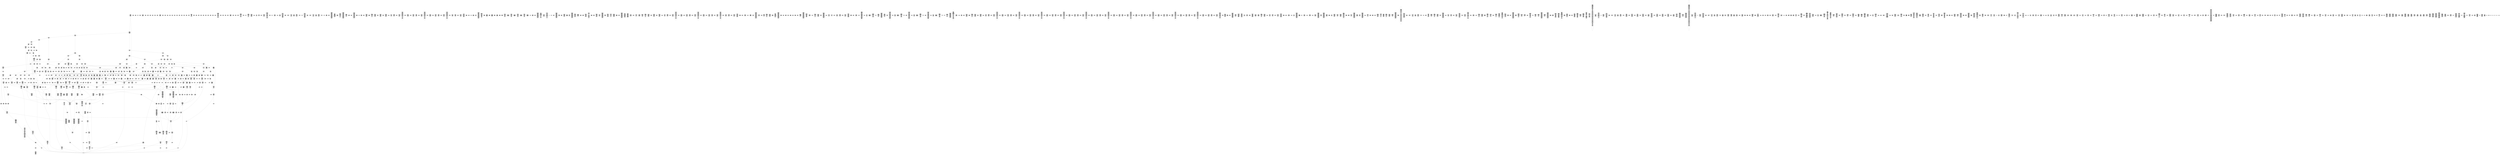 /* Generated by GvGen v.1.0 (https://www.github.com/stricaud/gvgen) */

digraph G {
compound=true;
   node1 [label="[anywhere]"];
   node2 [label="# 0x0
PUSHX Data
PUSHX Data
MSTORE
PUSHX LogicData
CALLDATASIZE
LT
PUSHX Data
JUMPI
"];
   node3 [label="# 0xd
PUSHX Data
CALLDATALOAD
PUSHX BitData
SHR
PUSHX LogicData
GT
PUSHX Data
JUMPI
"];
   node4 [label="# 0x1e
PUSHX LogicData
GT
PUSHX Data
JUMPI
"];
   node5 [label="# 0x29
PUSHX LogicData
GT
PUSHX Data
JUMPI
"];
   node6 [label="# 0x34
PUSHX LogicData
GT
PUSHX Data
JUMPI
"];
   node7 [label="# 0x3f
PUSHX LogicData
EQ
PUSHX Data
JUMPI
"];
   node8 [label="# 0x4a
PUSHX LogicData
EQ
PUSHX Data
JUMPI
"];
   node9 [label="# 0x55
PUSHX LogicData
EQ
PUSHX Data
JUMPI
"];
   node10 [label="# 0x60
PUSHX LogicData
EQ
PUSHX Data
JUMPI
"];
   node11 [label="# 0x6b
PUSHX LogicData
EQ
PUSHX Data
JUMPI
"];
   node12 [label="# 0x76
PUSHX Data
REVERT
"];
   node13 [label="# 0x7a
JUMPDEST
PUSHX LogicData
EQ
PUSHX Data
JUMPI
"];
   node14 [label="# 0x86
PUSHX LogicData
EQ
PUSHX Data
JUMPI
"];
   node15 [label="# 0x91
PUSHX LogicData
EQ
PUSHX Data
JUMPI
"];
   node16 [label="# 0x9c
PUSHX LogicData
EQ
PUSHX Data
JUMPI
"];
   node17 [label="# 0xa7
PUSHX LogicData
EQ
PUSHX Data
JUMPI
"];
   node18 [label="# 0xb2
PUSHX Data
REVERT
"];
   node19 [label="# 0xb6
JUMPDEST
PUSHX LogicData
GT
PUSHX Data
JUMPI
"];
   node20 [label="# 0xc2
PUSHX LogicData
EQ
PUSHX Data
JUMPI
"];
   node21 [label="# 0xcd
PUSHX LogicData
EQ
PUSHX Data
JUMPI
"];
   node22 [label="# 0xd8
PUSHX LogicData
EQ
PUSHX Data
JUMPI
"];
   node23 [label="# 0xe3
PUSHX LogicData
EQ
PUSHX Data
JUMPI
"];
   node24 [label="# 0xee
PUSHX LogicData
EQ
PUSHX Data
JUMPI
"];
   node25 [label="# 0xf9
PUSHX Data
REVERT
"];
   node26 [label="# 0xfd
JUMPDEST
PUSHX LogicData
EQ
PUSHX Data
JUMPI
"];
   node27 [label="# 0x109
PUSHX LogicData
EQ
PUSHX Data
JUMPI
"];
   node28 [label="# 0x114
PUSHX LogicData
EQ
PUSHX Data
JUMPI
"];
   node29 [label="# 0x11f
PUSHX LogicData
EQ
PUSHX Data
JUMPI
"];
   node30 [label="# 0x12a
PUSHX Data
REVERT
"];
   node31 [label="# 0x12e
JUMPDEST
PUSHX LogicData
GT
PUSHX Data
JUMPI
"];
   node32 [label="# 0x13a
PUSHX LogicData
GT
PUSHX Data
JUMPI
"];
   node33 [label="# 0x145
PUSHX LogicData
EQ
PUSHX Data
JUMPI
"];
   node34 [label="# 0x150
PUSHX LogicData
EQ
PUSHX Data
JUMPI
"];
   node35 [label="# 0x15b
PUSHX LogicData
EQ
PUSHX Data
JUMPI
"];
   node36 [label="# 0x166
PUSHX LogicData
EQ
PUSHX Data
JUMPI
"];
   node37 [label="# 0x171
PUSHX LogicData
EQ
PUSHX Data
JUMPI
"];
   node38 [label="# 0x17c
PUSHX Data
REVERT
"];
   node39 [label="# 0x180
JUMPDEST
PUSHX LogicData
EQ
PUSHX Data
JUMPI
"];
   node40 [label="# 0x18c
PUSHX LogicData
EQ
PUSHX Data
JUMPI
"];
   node41 [label="# 0x197
PUSHX LogicData
EQ
PUSHX Data
JUMPI
"];
   node42 [label="# 0x1a2
PUSHX LogicData
EQ
PUSHX Data
JUMPI
"];
   node43 [label="# 0x1ad
PUSHX LogicData
EQ
PUSHX Data
JUMPI
"];
   node44 [label="# 0x1b8
PUSHX Data
REVERT
"];
   node45 [label="# 0x1bc
JUMPDEST
PUSHX LogicData
GT
PUSHX Data
JUMPI
"];
   node46 [label="# 0x1c8
PUSHX LogicData
EQ
PUSHX Data
JUMPI
"];
   node47 [label="# 0x1d3
PUSHX LogicData
EQ
PUSHX Data
JUMPI
"];
   node48 [label="# 0x1de
PUSHX LogicData
EQ
PUSHX Data
JUMPI
"];
   node49 [label="# 0x1e9
PUSHX LogicData
EQ
PUSHX Data
JUMPI
"];
   node50 [label="# 0x1f4
PUSHX LogicData
EQ
PUSHX Data
JUMPI
"];
   node51 [label="# 0x1ff
PUSHX Data
REVERT
"];
   node52 [label="# 0x203
JUMPDEST
PUSHX LogicData
EQ
PUSHX Data
JUMPI
"];
   node53 [label="# 0x20f
PUSHX LogicData
EQ
PUSHX Data
JUMPI
"];
   node54 [label="# 0x21a
PUSHX LogicData
EQ
PUSHX Data
JUMPI
"];
   node55 [label="# 0x225
PUSHX LogicData
EQ
PUSHX Data
JUMPI
"];
   node56 [label="# 0x230
PUSHX Data
REVERT
"];
   node57 [label="# 0x234
JUMPDEST
PUSHX LogicData
GT
PUSHX Data
JUMPI
"];
   node58 [label="# 0x240
PUSHX LogicData
GT
PUSHX Data
JUMPI
"];
   node59 [label="# 0x24b
PUSHX LogicData
GT
PUSHX Data
JUMPI
"];
   node60 [label="# 0x256
PUSHX LogicData
EQ
PUSHX Data
JUMPI
"];
   node61 [label="# 0x261
PUSHX LogicData
EQ
PUSHX Data
JUMPI
"];
   node62 [label="# 0x26c
PUSHX LogicData
EQ
PUSHX Data
JUMPI
"];
   node63 [label="# 0x277
PUSHX LogicData
EQ
PUSHX Data
JUMPI
"];
   node64 [label="# 0x282
PUSHX LogicData
EQ
PUSHX Data
JUMPI
"];
   node65 [label="# 0x28d
PUSHX Data
REVERT
"];
   node66 [label="# 0x291
JUMPDEST
PUSHX LogicData
EQ
PUSHX Data
JUMPI
"];
   node67 [label="# 0x29d
PUSHX LogicData
EQ
PUSHX Data
JUMPI
"];
   node68 [label="# 0x2a8
PUSHX LogicData
EQ
PUSHX Data
JUMPI
"];
   node69 [label="# 0x2b3
PUSHX LogicData
EQ
PUSHX Data
JUMPI
"];
   node70 [label="# 0x2be
PUSHX LogicData
EQ
PUSHX Data
JUMPI
"];
   node71 [label="# 0x2c9
PUSHX Data
REVERT
"];
   node72 [label="# 0x2cd
JUMPDEST
PUSHX LogicData
GT
PUSHX Data
JUMPI
"];
   node73 [label="# 0x2d9
PUSHX LogicData
EQ
PUSHX Data
JUMPI
"];
   node74 [label="# 0x2e4
PUSHX LogicData
EQ
PUSHX Data
JUMPI
"];
   node75 [label="# 0x2ef
PUSHX LogicData
EQ
PUSHX Data
JUMPI
"];
   node76 [label="# 0x2fa
PUSHX LogicData
EQ
PUSHX Data
JUMPI
"];
   node77 [label="# 0x305
PUSHX LogicData
EQ
PUSHX Data
JUMPI
"];
   node78 [label="# 0x310
PUSHX Data
REVERT
"];
   node79 [label="# 0x314
JUMPDEST
PUSHX LogicData
EQ
PUSHX Data
JUMPI
"];
   node80 [label="# 0x320
PUSHX LogicData
EQ
PUSHX Data
JUMPI
"];
   node81 [label="# 0x32b
PUSHX LogicData
EQ
PUSHX Data
JUMPI
"];
   node82 [label="# 0x336
PUSHX LogicData
EQ
PUSHX Data
JUMPI
"];
   node83 [label="# 0x341
PUSHX Data
REVERT
"];
   node84 [label="# 0x345
JUMPDEST
PUSHX LogicData
GT
PUSHX Data
JUMPI
"];
   node85 [label="# 0x351
PUSHX LogicData
GT
PUSHX Data
JUMPI
"];
   node86 [label="# 0x35c
PUSHX LogicData
EQ
PUSHX Data
JUMPI
"];
   node87 [label="# 0x367
PUSHX LogicData
EQ
PUSHX Data
JUMPI
"];
   node88 [label="# 0x372
PUSHX LogicData
EQ
PUSHX Data
JUMPI
"];
   node89 [label="# 0x37d
PUSHX LogicData
EQ
PUSHX Data
JUMPI
"];
   node90 [label="# 0x388
PUSHX LogicData
EQ
PUSHX Data
JUMPI
"];
   node91 [label="# 0x393
PUSHX Data
REVERT
"];
   node92 [label="# 0x397
JUMPDEST
PUSHX LogicData
EQ
PUSHX Data
JUMPI
"];
   node93 [label="# 0x3a3
PUSHX LogicData
EQ
PUSHX Data
JUMPI
"];
   node94 [label="# 0x3ae
PUSHX LogicData
EQ
PUSHX Data
JUMPI
"];
   node95 [label="# 0x3b9
PUSHX LogicData
EQ
PUSHX Data
JUMPI
"];
   node96 [label="# 0x3c4
PUSHX LogicData
EQ
PUSHX Data
JUMPI
"];
   node97 [label="# 0x3cf
PUSHX Data
REVERT
"];
   node98 [label="# 0x3d3
JUMPDEST
PUSHX LogicData
GT
PUSHX Data
JUMPI
"];
   node99 [label="# 0x3df
PUSHX LogicData
EQ
PUSHX Data
JUMPI
"];
   node100 [label="# 0x3ea
PUSHX LogicData
EQ
PUSHX Data
JUMPI
"];
   node101 [label="# 0x3f5
PUSHX LogicData
EQ
PUSHX Data
JUMPI
"];
   node102 [label="# 0x400
PUSHX LogicData
EQ
PUSHX Data
JUMPI
"];
   node103 [label="# 0x40b
PUSHX LogicData
EQ
PUSHX Data
JUMPI
"];
   node104 [label="# 0x416
PUSHX Data
REVERT
"];
   node105 [label="# 0x41a
JUMPDEST
PUSHX LogicData
EQ
PUSHX Data
JUMPI
"];
   node106 [label="# 0x426
PUSHX LogicData
EQ
PUSHX Data
JUMPI
"];
   node107 [label="# 0x431
PUSHX LogicData
EQ
PUSHX Data
JUMPI
"];
   node108 [label="# 0x43c
PUSHX LogicData
EQ
PUSHX Data
JUMPI
"];
   node109 [label="# 0x447
JUMPDEST
PUSHX Data
REVERT
"];
   node110 [label="# 0x44c
JUMPDEST
CALLVALUE
ISZERO
PUSHX Data
JUMPI
"];
   node111 [label="# 0x454
PUSHX Data
REVERT
"];
   node112 [label="# 0x458
JUMPDEST
PUSHX Data
PUSHX Data
CALLDATASIZE
PUSHX Data
PUSHX Data
JUMP
"];
   node113 [label="# 0x467
JUMPDEST
PUSHX Data
JUMP
"];
   node114 [label="# 0x46c
JUMPDEST
PUSHX MemData
MLOAD
ISZERO
ISZERO
MSTORE
PUSHX ArithData
ADD
"];
   node115 [label="# 0x478
JUMPDEST
PUSHX MemData
MLOAD
SUB
RETURN
"];
   node116 [label="# 0x481
JUMPDEST
CALLVALUE
ISZERO
PUSHX Data
JUMPI
"];
   node117 [label="# 0x489
PUSHX Data
REVERT
"];
   node118 [label="# 0x48d
JUMPDEST
PUSHX Data
PUSHX Data
CALLDATASIZE
PUSHX Data
PUSHX Data
JUMP
"];
   node119 [label="# 0x49c
JUMPDEST
PUSHX Data
JUMP
"];
   node120 [label="# 0x4a1
JUMPDEST
STOP
"];
   node121 [label="# 0x4a3
JUMPDEST
CALLVALUE
ISZERO
PUSHX Data
JUMPI
"];
   node122 [label="# 0x4ab
PUSHX Data
REVERT
"];
   node123 [label="# 0x4af
JUMPDEST
PUSHX Data
PUSHX Data
CALLDATASIZE
PUSHX Data
PUSHX Data
JUMP
"];
   node124 [label="# 0x4be
JUMPDEST
PUSHX Data
JUMP
"];
   node125 [label="# 0x4c3
JUMPDEST
PUSHX MemData
MLOAD
PUSHX Data
PUSHX Data
JUMP
"];
   node126 [label="# 0x4d0
JUMPDEST
CALLVALUE
ISZERO
PUSHX Data
JUMPI
"];
   node127 [label="# 0x4d8
PUSHX Data
REVERT
"];
   node128 [label="# 0x4dc
JUMPDEST
PUSHX StorData
SLOAD
PUSHX Data
PUSHX BitData
PUSHX BitData
SHL
DIV
PUSHX BitData
AND
JUMP
"];
   node129 [label="# 0x4f2
JUMPDEST
PUSHX MemData
MLOAD
PUSHX BitData
AND
MSTORE
PUSHX ArithData
ADD
PUSHX Data
JUMP
"];
   node130 [label="# 0x505
JUMPDEST
CALLVALUE
ISZERO
PUSHX Data
JUMPI
"];
   node131 [label="# 0x50d
PUSHX Data
REVERT
"];
   node132 [label="# 0x511
JUMPDEST
PUSHX Data
PUSHX Data
JUMP
"];
   node133 [label="# 0x51a
JUMPDEST
CALLVALUE
ISZERO
PUSHX Data
JUMPI
"];
   node134 [label="# 0x522
PUSHX Data
REVERT
"];
   node135 [label="# 0x526
JUMPDEST
PUSHX Data
PUSHX Data
CALLDATASIZE
PUSHX Data
PUSHX Data
JUMP
"];
   node136 [label="# 0x535
JUMPDEST
PUSHX Data
JUMP
"];
   node137 [label="# 0x53a
JUMPDEST
PUSHX MemData
MLOAD
PUSHX ArithData
PUSHX BitData
PUSHX BitData
SHL
SUB
AND
MSTORE
PUSHX ArithData
ADD
PUSHX Data
JUMP
"];
   node138 [label="# 0x552
JUMPDEST
CALLVALUE
ISZERO
PUSHX Data
JUMPI
"];
   node139 [label="# 0x55a
PUSHX Data
REVERT
"];
   node140 [label="# 0x55e
JUMPDEST
PUSHX Data
PUSHX Data
CALLDATASIZE
PUSHX Data
PUSHX Data
JUMP
"];
   node141 [label="# 0x56d
JUMPDEST
PUSHX Data
JUMP
"];
   node142 [label="# 0x572
JUMPDEST
CALLVALUE
ISZERO
PUSHX Data
JUMPI
"];
   node143 [label="# 0x57a
PUSHX Data
REVERT
"];
   node144 [label="# 0x57e
JUMPDEST
PUSHX Data
PUSHX Data
JUMP
"];
   node145 [label="# 0x587
JUMPDEST
CALLVALUE
ISZERO
PUSHX Data
JUMPI
"];
   node146 [label="# 0x58f
PUSHX Data
REVERT
"];
   node147 [label="# 0x593
JUMPDEST
PUSHX StorData
SLOAD
PUSHX Data
PUSHX BitData
PUSHX BitData
SHL
DIV
PUSHX BitData
AND
JUMP
"];
   node148 [label="# 0x5a9
JUMPDEST
CALLVALUE
ISZERO
PUSHX Data
JUMPI
"];
   node149 [label="# 0x5b1
PUSHX Data
REVERT
"];
   node150 [label="# 0x5b5
JUMPDEST
PUSHX StorData
SLOAD
"];
   node151 [label="# 0x5ba
JUMPDEST
PUSHX MemData
MLOAD
MSTORE
PUSHX ArithData
ADD
PUSHX Data
JUMP
"];
   node152 [label="# 0x5c8
JUMPDEST
CALLVALUE
ISZERO
PUSHX Data
JUMPI
"];
   node153 [label="# 0x5d0
PUSHX Data
REVERT
"];
   node154 [label="# 0x5d4
JUMPDEST
PUSHX Data
PUSHX Data
JUMP
"];
   node155 [label="# 0x5e4
JUMPDEST
CALLVALUE
ISZERO
PUSHX Data
JUMPI
"];
   node156 [label="# 0x5ec
PUSHX Data
REVERT
"];
   node157 [label="# 0x5f0
JUMPDEST
PUSHX Data
PUSHX Data
CALLDATASIZE
PUSHX Data
PUSHX Data
JUMP
"];
   node158 [label="# 0x5ff
JUMPDEST
PUSHX Data
JUMP
"];
   node159 [label="# 0x604
JUMPDEST
CALLVALUE
ISZERO
PUSHX Data
JUMPI
"];
   node160 [label="# 0x60c
PUSHX Data
REVERT
"];
   node161 [label="# 0x610
JUMPDEST
PUSHX Data
PUSHX Data
JUMP
"];
   node162 [label="# 0x619
JUMPDEST
CALLVALUE
ISZERO
PUSHX Data
JUMPI
"];
   node163 [label="# 0x621
PUSHX Data
REVERT
"];
   node164 [label="# 0x625
JUMPDEST
PUSHX Data
PUSHX Data
CALLDATASIZE
PUSHX Data
PUSHX Data
JUMP
"];
   node165 [label="# 0x634
JUMPDEST
PUSHX Data
JUMP
"];
   node166 [label="# 0x639
JUMPDEST
CALLVALUE
ISZERO
PUSHX Data
JUMPI
"];
   node167 [label="# 0x641
PUSHX Data
REVERT
"];
   node168 [label="# 0x645
JUMPDEST
PUSHX Data
PUSHX Data
CALLDATASIZE
PUSHX Data
PUSHX Data
JUMP
"];
   node169 [label="# 0x654
JUMPDEST
PUSHX Data
JUMP
"];
   node170 [label="# 0x659
JUMPDEST
CALLVALUE
ISZERO
PUSHX Data
JUMPI
"];
   node171 [label="# 0x661
PUSHX Data
REVERT
"];
   node172 [label="# 0x665
JUMPDEST
PUSHX StorData
SLOAD
PUSHX Data
PUSHX Data
DIV
PUSHX BitData
AND
JUMP
"];
   node173 [label="# 0x67a
JUMPDEST
CALLVALUE
ISZERO
PUSHX Data
JUMPI
"];
   node174 [label="# 0x682
PUSHX Data
REVERT
"];
   node175 [label="# 0x686
JUMPDEST
PUSHX Data
PUSHX Data
JUMP
"];
   node176 [label="# 0x68f
JUMPDEST
CALLVALUE
ISZERO
PUSHX Data
JUMPI
"];
   node177 [label="# 0x697
PUSHX Data
REVERT
"];
   node178 [label="# 0x69b
JUMPDEST
PUSHX Data
PUSHX Data
CALLDATASIZE
PUSHX Data
PUSHX Data
JUMP
"];
   node179 [label="# 0x6aa
JUMPDEST
PUSHX Data
JUMP
"];
   node180 [label="# 0x6af
JUMPDEST
PUSHX MemData
MLOAD
PUSHX Data
PUSHX Data
JUMP
"];
   node181 [label="# 0x6bc
JUMPDEST
PUSHX Data
PUSHX Data
JUMP
"];
   node182 [label="# 0x6c4
JUMPDEST
CALLVALUE
ISZERO
PUSHX Data
JUMPI
"];
   node183 [label="# 0x6cc
PUSHX Data
REVERT
"];
   node184 [label="# 0x6d0
JUMPDEST
PUSHX Data
PUSHX Data
CALLDATASIZE
PUSHX Data
PUSHX Data
JUMP
"];
   node185 [label="# 0x6df
JUMPDEST
PUSHX Data
JUMP
"];
   node186 [label="# 0x6e4
JUMPDEST
CALLVALUE
ISZERO
PUSHX Data
JUMPI
"];
   node187 [label="# 0x6ec
PUSHX Data
REVERT
"];
   node188 [label="# 0x6f0
JUMPDEST
PUSHX Data
PUSHX Data
CALLDATASIZE
PUSHX Data
PUSHX Data
JUMP
"];
   node189 [label="# 0x6ff
JUMPDEST
PUSHX Data
JUMP
"];
   node190 [label="# 0x704
JUMPDEST
CALLVALUE
ISZERO
PUSHX Data
JUMPI
"];
   node191 [label="# 0x70c
PUSHX Data
REVERT
"];
   node192 [label="# 0x710
JUMPDEST
PUSHX StorData
SLOAD
PUSHX Data
PUSHX BitData
PUSHX BitData
SHL
DIV
PUSHX BitData
AND
JUMP
"];
   node193 [label="# 0x726
JUMPDEST
CALLVALUE
ISZERO
PUSHX Data
JUMPI
"];
   node194 [label="# 0x72e
PUSHX Data
REVERT
"];
   node195 [label="# 0x732
JUMPDEST
PUSHX Data
PUSHX Data
CALLDATASIZE
PUSHX Data
PUSHX Data
JUMP
"];
   node196 [label="# 0x741
JUMPDEST
PUSHX Data
JUMP
"];
   node197 [label="# 0x746
JUMPDEST
CALLVALUE
ISZERO
PUSHX Data
JUMPI
"];
   node198 [label="# 0x74e
PUSHX Data
REVERT
"];
   node199 [label="# 0x752
JUMPDEST
PUSHX Data
PUSHX Data
CALLDATASIZE
PUSHX Data
PUSHX Data
JUMP
"];
   node200 [label="# 0x761
JUMPDEST
PUSHX Data
JUMP
"];
   node201 [label="# 0x766
JUMPDEST
CALLVALUE
ISZERO
PUSHX Data
JUMPI
"];
   node202 [label="# 0x76e
PUSHX Data
REVERT
"];
   node203 [label="# 0x772
JUMPDEST
PUSHX Data
PUSHX Data
CALLDATASIZE
PUSHX Data
PUSHX Data
JUMP
"];
   node204 [label="# 0x781
JUMPDEST
PUSHX Data
JUMP
"];
   node205 [label="# 0x786
JUMPDEST
CALLVALUE
ISZERO
PUSHX Data
JUMPI
"];
   node206 [label="# 0x78e
PUSHX Data
REVERT
"];
   node207 [label="# 0x792
JUMPDEST
PUSHX StorData
SLOAD
PUSHX Data
PUSHX Data
DIV
PUSHX BitData
AND
JUMP
"];
   node208 [label="# 0x7a6
JUMPDEST
CALLVALUE
ISZERO
PUSHX Data
JUMPI
"];
   node209 [label="# 0x7ae
PUSHX Data
REVERT
"];
   node210 [label="# 0x7b2
JUMPDEST
PUSHX StorData
SLOAD
PUSHX Data
PUSHX Data
DIV
PUSHX BitData
AND
JUMP
"];
   node211 [label="# 0x7c5
JUMPDEST
CALLVALUE
ISZERO
PUSHX Data
JUMPI
"];
   node212 [label="# 0x7cd
PUSHX Data
REVERT
"];
   node213 [label="# 0x7d1
JUMPDEST
PUSHX Data
PUSHX Data
CALLDATASIZE
PUSHX Data
PUSHX Data
JUMP
"];
   node214 [label="# 0x7e0
JUMPDEST
PUSHX Data
JUMP
"];
   node215 [label="# 0x7e5
JUMPDEST
CALLVALUE
ISZERO
PUSHX Data
JUMPI
"];
   node216 [label="# 0x7ed
PUSHX Data
REVERT
"];
   node217 [label="# 0x7f1
JUMPDEST
PUSHX Data
PUSHX Data
JUMP
"];
   node218 [label="# 0x7fb
JUMPDEST
CALLVALUE
ISZERO
PUSHX Data
JUMPI
"];
   node219 [label="# 0x803
PUSHX Data
REVERT
"];
   node220 [label="# 0x807
JUMPDEST
PUSHX Data
PUSHX Data
JUMP
"];
   node221 [label="# 0x810
JUMPDEST
CALLVALUE
ISZERO
PUSHX Data
JUMPI
"];
   node222 [label="# 0x818
PUSHX Data
REVERT
"];
   node223 [label="# 0x81c
JUMPDEST
PUSHX StorData
SLOAD
PUSHX Data
PUSHX BitData
PUSHX BitData
SHL
DIV
PUSHX BitData
AND
JUMP
"];
   node224 [label="# 0x832
JUMPDEST
CALLVALUE
ISZERO
PUSHX Data
JUMPI
"];
   node225 [label="# 0x83a
PUSHX Data
REVERT
"];
   node226 [label="# 0x83e
JUMPDEST
PUSHX Data
PUSHX Data
JUMP
"];
   node227 [label="# 0x847
JUMPDEST
CALLVALUE
ISZERO
PUSHX Data
JUMPI
"];
   node228 [label="# 0x84f
PUSHX Data
REVERT
"];
   node229 [label="# 0x853
JUMPDEST
PUSHX Data
PUSHX Data
CALLDATASIZE
PUSHX Data
PUSHX Data
JUMP
"];
   node230 [label="# 0x862
JUMPDEST
PUSHX Data
JUMP
"];
   node231 [label="# 0x867
JUMPDEST
CALLVALUE
ISZERO
PUSHX Data
JUMPI
"];
   node232 [label="# 0x86f
PUSHX Data
REVERT
"];
   node233 [label="# 0x873
JUMPDEST
PUSHX StorData
SLOAD
PUSHX Data
PUSHX Data
DIV
PUSHX BitData
AND
JUMP
"];
   node234 [label="# 0x889
JUMPDEST
CALLVALUE
ISZERO
PUSHX Data
JUMPI
"];
   node235 [label="# 0x891
PUSHX Data
REVERT
"];
   node236 [label="# 0x895
JUMPDEST
PUSHX Data
PUSHX Data
JUMP
"];
   node237 [label="# 0x89f
JUMPDEST
CALLVALUE
ISZERO
PUSHX Data
JUMPI
"];
   node238 [label="# 0x8a7
PUSHX Data
REVERT
"];
   node239 [label="# 0x8ab
JUMPDEST
PUSHX StorData
SLOAD
PUSHX Data
PUSHX BitData
AND
JUMP
"];
   node240 [label="# 0x8b9
JUMPDEST
CALLVALUE
ISZERO
PUSHX Data
JUMPI
"];
   node241 [label="# 0x8c1
PUSHX Data
REVERT
"];
   node242 [label="# 0x8c5
JUMPDEST
PUSHX Data
PUSHX Data
JUMP
"];
   node243 [label="# 0x8ce
JUMPDEST
CALLVALUE
ISZERO
PUSHX Data
JUMPI
"];
   node244 [label="# 0x8d6
PUSHX Data
REVERT
"];
   node245 [label="# 0x8da
JUMPDEST
PUSHX Data
PUSHX Data
JUMP
"];
   node246 [label="# 0x8e4
JUMPDEST
CALLVALUE
ISZERO
PUSHX Data
JUMPI
"];
   node247 [label="# 0x8ec
PUSHX Data
REVERT
"];
   node248 [label="# 0x8f0
JUMPDEST
PUSHX Data
PUSHX Data
JUMP
"];
   node249 [label="# 0x8f9
JUMPDEST
CALLVALUE
ISZERO
PUSHX Data
JUMPI
"];
   node250 [label="# 0x901
PUSHX Data
REVERT
"];
   node251 [label="# 0x905
JUMPDEST
PUSHX Data
PUSHX Data
JUMP
"];
   node252 [label="# 0x914
JUMPDEST
CALLVALUE
ISZERO
PUSHX Data
JUMPI
"];
   node253 [label="# 0x91c
PUSHX Data
REVERT
"];
   node254 [label="# 0x920
JUMPDEST
PUSHX Data
PUSHX Data
CALLDATASIZE
PUSHX Data
PUSHX Data
JUMP
"];
   node255 [label="# 0x92f
JUMPDEST
PUSHX Data
JUMP
"];
   node256 [label="# 0x934
JUMPDEST
CALLVALUE
ISZERO
PUSHX Data
JUMPI
"];
   node257 [label="# 0x93c
PUSHX Data
REVERT
"];
   node258 [label="# 0x940
JUMPDEST
PUSHX Data
PUSHX Data
JUMP
"];
   node259 [label="# 0x949
JUMPDEST
CALLVALUE
ISZERO
PUSHX Data
JUMPI
"];
   node260 [label="# 0x951
PUSHX Data
REVERT
"];
   node261 [label="# 0x955
JUMPDEST
PUSHX Data
PUSHX Data
CALLDATASIZE
PUSHX Data
PUSHX Data
JUMP
"];
   node262 [label="# 0x964
JUMPDEST
PUSHX Data
JUMP
"];
   node263 [label="# 0x969
JUMPDEST
CALLVALUE
ISZERO
PUSHX Data
JUMPI
"];
   node264 [label="# 0x971
PUSHX Data
REVERT
"];
   node265 [label="# 0x975
JUMPDEST
PUSHX Data
PUSHX Data
CALLDATASIZE
PUSHX Data
PUSHX Data
JUMP
"];
   node266 [label="# 0x984
JUMPDEST
PUSHX Data
JUMP
"];
   node267 [label="# 0x989
JUMPDEST
CALLVALUE
ISZERO
PUSHX Data
JUMPI
"];
   node268 [label="# 0x991
PUSHX Data
REVERT
"];
   node269 [label="# 0x995
JUMPDEST
PUSHX Data
PUSHX Data
CALLDATASIZE
PUSHX Data
PUSHX Data
JUMP
"];
   node270 [label="# 0x9a4
JUMPDEST
PUSHX Data
JUMP
"];
   node271 [label="# 0x9a9
JUMPDEST
CALLVALUE
ISZERO
PUSHX Data
JUMPI
"];
   node272 [label="# 0x9b1
PUSHX Data
REVERT
"];
   node273 [label="# 0x9b5
JUMPDEST
PUSHX Data
PUSHX Data
JUMP
"];
   node274 [label="# 0x9be
JUMPDEST
CALLVALUE
ISZERO
PUSHX Data
JUMPI
"];
   node275 [label="# 0x9c6
PUSHX Data
REVERT
"];
   node276 [label="# 0x9ca
JUMPDEST
PUSHX StorData
SLOAD
PUSHX ArithData
PUSHX BitData
PUSHX BitData
SHL
SUB
AND
PUSHX Data
JUMP
"];
   node277 [label="# 0x9dc
JUMPDEST
CALLVALUE
ISZERO
PUSHX Data
JUMPI
"];
   node278 [label="# 0x9e4
PUSHX Data
REVERT
"];
   node279 [label="# 0x9e8
JUMPDEST
PUSHX Data
PUSHX Data
JUMP
"];
   node280 [label="# 0x9f1
JUMPDEST
CALLVALUE
ISZERO
PUSHX Data
JUMPI
"];
   node281 [label="# 0x9f9
PUSHX Data
REVERT
"];
   node282 [label="# 0x9fd
JUMPDEST
PUSHX Data
PUSHX Data
CALLDATASIZE
PUSHX Data
PUSHX Data
JUMP
"];
   node283 [label="# 0xa0c
JUMPDEST
PUSHX Data
JUMP
"];
   node284 [label="# 0xa11
JUMPDEST
CALLVALUE
ISZERO
PUSHX Data
JUMPI
"];
   node285 [label="# 0xa19
PUSHX Data
REVERT
"];
   node286 [label="# 0xa1d
JUMPDEST
PUSHX Data
PUSHX Data
JUMP
"];
   node287 [label="# 0xa26
JUMPDEST
CALLVALUE
ISZERO
PUSHX Data
JUMPI
"];
   node288 [label="# 0xa2e
PUSHX Data
REVERT
"];
   node289 [label="# 0xa32
JUMPDEST
PUSHX Data
PUSHX Data
JUMP
"];
   node290 [label="# 0xa3b
JUMPDEST
CALLVALUE
ISZERO
PUSHX Data
JUMPI
"];
   node291 [label="# 0xa43
PUSHX Data
REVERT
"];
   node292 [label="# 0xa47
JUMPDEST
PUSHX Data
PUSHX Data
JUMP
"];
   node293 [label="# 0xa63
JUMPDEST
CALLVALUE
ISZERO
PUSHX Data
JUMPI
"];
   node294 [label="# 0xa6b
PUSHX Data
REVERT
"];
   node295 [label="# 0xa6f
JUMPDEST
PUSHX Data
PUSHX Data
CALLDATASIZE
PUSHX Data
PUSHX Data
JUMP
"];
   node296 [label="# 0xa7e
JUMPDEST
PUSHX Data
PUSHX Data
MSTORE
PUSHX Data
MSTORE
SHA3
SLOAD
PUSHX BitData
AND
JUMP
"];
   node297 [label="# 0xa93
JUMPDEST
CALLVALUE
ISZERO
PUSHX Data
JUMPI
"];
   node298 [label="# 0xa9b
PUSHX Data
REVERT
"];
   node299 [label="# 0xa9f
JUMPDEST
PUSHX Data
PUSHX Data
CALLDATASIZE
PUSHX Data
PUSHX Data
JUMP
"];
   node300 [label="# 0xaae
JUMPDEST
PUSHX Data
JUMP
"];
   node301 [label="# 0xab3
JUMPDEST
CALLVALUE
ISZERO
PUSHX Data
JUMPI
"];
   node302 [label="# 0xabb
PUSHX Data
REVERT
"];
   node303 [label="# 0xabf
JUMPDEST
PUSHX Data
PUSHX Data
CALLDATASIZE
PUSHX Data
PUSHX Data
JUMP
"];
   node304 [label="# 0xace
JUMPDEST
PUSHX Data
JUMP
"];
   node305 [label="# 0xad3
JUMPDEST
CALLVALUE
ISZERO
PUSHX Data
JUMPI
"];
   node306 [label="# 0xadb
PUSHX Data
REVERT
"];
   node307 [label="# 0xadf
JUMPDEST
PUSHX Data
PUSHX Data
CALLDATASIZE
PUSHX Data
PUSHX Data
JUMP
"];
   node308 [label="# 0xaee
JUMPDEST
PUSHX Data
JUMP
"];
   node309 [label="# 0xaf3
JUMPDEST
CALLVALUE
ISZERO
PUSHX Data
JUMPI
"];
   node310 [label="# 0xafb
PUSHX Data
REVERT
"];
   node311 [label="# 0xaff
JUMPDEST
PUSHX Data
PUSHX Data
CALLDATASIZE
PUSHX Data
PUSHX Data
JUMP
"];
   node312 [label="# 0xb0e
JUMPDEST
PUSHX Data
JUMP
"];
   node313 [label="# 0xb13
JUMPDEST
CALLVALUE
ISZERO
PUSHX Data
JUMPI
"];
   node314 [label="# 0xb1b
PUSHX Data
REVERT
"];
   node315 [label="# 0xb1f
JUMPDEST
PUSHX Data
PUSHX Data
CALLDATASIZE
PUSHX Data
PUSHX Data
JUMP
"];
   node316 [label="# 0xb2e
JUMPDEST
PUSHX Data
JUMP
"];
   node317 [label="# 0xb33
JUMPDEST
CALLVALUE
ISZERO
PUSHX Data
JUMPI
"];
   node318 [label="# 0xb3b
PUSHX Data
REVERT
"];
   node319 [label="# 0xb3f
JUMPDEST
PUSHX Data
PUSHX Data
CALLDATASIZE
PUSHX Data
PUSHX Data
JUMP
"];
   node320 [label="# 0xb4e
JUMPDEST
PUSHX Data
JUMP
"];
   node321 [label="# 0xb53
JUMPDEST
CALLVALUE
ISZERO
PUSHX Data
JUMPI
"];
   node322 [label="# 0xb5b
PUSHX Data
REVERT
"];
   node323 [label="# 0xb5f
JUMPDEST
PUSHX Data
PUSHX Data
CALLDATASIZE
PUSHX Data
PUSHX Data
JUMP
"];
   node324 [label="# 0xb6e
JUMPDEST
PUSHX Data
JUMP
"];
   node325 [label="# 0xb73
JUMPDEST
CALLVALUE
ISZERO
PUSHX Data
JUMPI
"];
   node326 [label="# 0xb7b
PUSHX Data
REVERT
"];
   node327 [label="# 0xb7f
JUMPDEST
PUSHX Data
PUSHX Data
CALLDATASIZE
PUSHX Data
PUSHX Data
JUMP
"];
   node328 [label="# 0xb8e
JUMPDEST
PUSHX Data
JUMP
"];
   node329 [label="# 0xb93
JUMPDEST
CALLVALUE
ISZERO
PUSHX Data
JUMPI
"];
   node330 [label="# 0xb9b
PUSHX Data
REVERT
"];
   node331 [label="# 0xb9f
JUMPDEST
PUSHX Data
PUSHX Data
JUMP
"];
   node332 [label="# 0xbc7
JUMPDEST
CALLVALUE
ISZERO
PUSHX Data
JUMPI
"];
   node333 [label="# 0xbcf
PUSHX Data
REVERT
"];
   node334 [label="# 0xbd3
JUMPDEST
PUSHX Data
PUSHX Data
JUMP
"];
   node335 [label="# 0xbdc
JUMPDEST
CALLVALUE
ISZERO
PUSHX Data
JUMPI
"];
   node336 [label="# 0xbe4
PUSHX Data
REVERT
"];
   node337 [label="# 0xbe8
JUMPDEST
PUSHX Data
PUSHX Data
CALLDATASIZE
PUSHX Data
PUSHX Data
JUMP
"];
   node338 [label="# 0xbf7
JUMPDEST
PUSHX Data
JUMP
"];
   node339 [label="# 0xbfc
JUMPDEST
CALLVALUE
ISZERO
PUSHX Data
JUMPI
"];
   node340 [label="# 0xc04
PUSHX Data
REVERT
"];
   node341 [label="# 0xc08
JUMPDEST
PUSHX Data
PUSHX Data
CALLDATASIZE
PUSHX Data
PUSHX Data
JUMP
"];
   node342 [label="# 0xc17
JUMPDEST
PUSHX Data
JUMP
"];
   node343 [label="# 0xc1c
JUMPDEST
CALLVALUE
ISZERO
PUSHX Data
JUMPI
"];
   node344 [label="# 0xc24
PUSHX Data
REVERT
"];
   node345 [label="# 0xc28
JUMPDEST
PUSHX Data
PUSHX Data
CALLDATASIZE
PUSHX Data
PUSHX Data
JUMP
"];
   node346 [label="# 0xc37
JUMPDEST
PUSHX ArithData
PUSHX BitData
PUSHX BitData
SHL
SUB
AND
PUSHX Data
MSTORE
PUSHX Data
PUSHX Data
MSTORE
PUSHX Data
SHA3
AND
MSTORE
MSTORE
SHA3
SLOAD
PUSHX BitData
AND
JUMP
"];
   node347 [label="# 0xc65
JUMPDEST
CALLVALUE
ISZERO
PUSHX Data
JUMPI
"];
   node348 [label="# 0xc6d
PUSHX Data
REVERT
"];
   node349 [label="# 0xc71
JUMPDEST
PUSHX Data
PUSHX Data
JUMP
"];
   node350 [label="# 0xc8d
JUMPDEST
PUSHX Data
PUSHX Data
CALLDATASIZE
PUSHX Data
PUSHX Data
JUMP
"];
   node351 [label="# 0xc9b
JUMPDEST
PUSHX Data
JUMP
"];
   node352 [label="# 0xca0
JUMPDEST
CALLVALUE
ISZERO
PUSHX Data
JUMPI
"];
   node353 [label="# 0xca8
PUSHX Data
REVERT
"];
   node354 [label="# 0xcac
JUMPDEST
PUSHX Data
PUSHX Data
CALLDATASIZE
PUSHX Data
PUSHX Data
JUMP
"];
   node355 [label="# 0xcbb
JUMPDEST
PUSHX Data
JUMP
"];
   node356 [label="# 0xcc0
JUMPDEST
CALLVALUE
ISZERO
PUSHX Data
JUMPI
"];
   node357 [label="# 0xcc8
PUSHX Data
REVERT
"];
   node358 [label="# 0xccc
JUMPDEST
PUSHX Data
PUSHX Data
CALLDATASIZE
PUSHX Data
PUSHX Data
JUMP
"];
   node359 [label="# 0xcdb
JUMPDEST
PUSHX Data
JUMP
"];
   node360 [label="# 0xce0
JUMPDEST
CALLVALUE
ISZERO
PUSHX Data
JUMPI
"];
   node361 [label="# 0xce8
PUSHX Data
REVERT
"];
   node362 [label="# 0xcec
JUMPDEST
PUSHX Data
PUSHX Data
CALLDATASIZE
PUSHX Data
PUSHX Data
JUMP
"];
   node363 [label="# 0xcfb
JUMPDEST
PUSHX Data
JUMP
"];
   node364 [label="# 0xd00
JUMPDEST
PUSHX MemData
MLOAD
PUSHX Data
PUSHX Data
JUMP
"];
   node365 [label="# 0xd18
JUMPDEST
CALLVALUE
ISZERO
PUSHX Data
JUMPI
"];
   node366 [label="# 0xd20
PUSHX Data
REVERT
"];
   node367 [label="# 0xd24
JUMPDEST
PUSHX Data
PUSHX Data
JUMP
"];
   node368 [label="# 0xd2d
JUMPDEST
CALLVALUE
ISZERO
PUSHX Data
JUMPI
"];
   node369 [label="# 0xd35
PUSHX Data
REVERT
"];
   node370 [label="# 0xd39
JUMPDEST
PUSHX Data
PUSHX StorData
SLOAD
JUMP
"];
   node371 [label="# 0xd43
JUMPDEST
CALLVALUE
ISZERO
PUSHX Data
JUMPI
"];
   node372 [label="# 0xd4b
PUSHX Data
REVERT
"];
   node373 [label="# 0xd4f
JUMPDEST
PUSHX Data
PUSHX Data
CALLDATASIZE
PUSHX Data
PUSHX Data
JUMP
"];
   node374 [label="# 0xd5e
JUMPDEST
PUSHX Data
JUMP
"];
   node375 [label="# 0xd63
JUMPDEST
CALLVALUE
ISZERO
PUSHX Data
JUMPI
"];
   node376 [label="# 0xd6b
PUSHX Data
REVERT
"];
   node377 [label="# 0xd6f
JUMPDEST
PUSHX Data
PUSHX Data
CALLDATASIZE
PUSHX Data
PUSHX Data
JUMP
"];
   node378 [label="# 0xd7e
JUMPDEST
PUSHX Data
JUMP
"];
   node379 [label="# 0xd83
JUMPDEST
CALLVALUE
ISZERO
PUSHX Data
JUMPI
"];
   node380 [label="# 0xd8b
PUSHX Data
REVERT
"];
   node381 [label="# 0xd8f
JUMPDEST
PUSHX Data
PUSHX Data
CALLDATASIZE
PUSHX Data
PUSHX Data
JUMP
"];
   node382 [label="# 0xd9e
JUMPDEST
PUSHX Data
JUMP
"];
   node383 [label="# 0xda3
JUMPDEST
PUSHX Data
PUSHX ArithData
PUSHX BitData
PUSHX BitData
SHL
SUB
NOT
AND
PUSHX BitData
PUSHX BitData
SHL
EQ
PUSHX Data
JUMPI
"];
   node384 [label="# 0xdbf
PUSHX Data
PUSHX Data
JUMP
"];
   node385 [label="# 0xdc8
JUMPDEST
JUMP
"];
   node386 [label="# 0xdce
JUMPDEST
PUSHX StorData
SLOAD
PUSHX ArithData
PUSHX BitData
PUSHX BitData
SHL
SUB
AND
CALLER
EQ
PUSHX Data
JUMPI
"];
   node387 [label="# 0xde1
PUSHX MemData
MLOAD
PUSHX BitData
PUSHX BitData
SHL
MSTORE
PUSHX ArithData
ADD
PUSHX Data
PUSHX Data
JUMP
"];
   node388 [label="# 0xdf8
JUMPDEST
PUSHX MemData
MLOAD
SUB
REVERT
"];
   node389 [label="# 0xe01
JUMPDEST
PUSHX Data
"];
   node390 [label="# 0xe04
JUMPDEST
LT
ISZERO
PUSHX Data
JUMPI
"];
   node391 [label="# 0xe0d
PUSHX Data
PUSHX Data
LT
PUSHX Data
JUMPI
"];
   node392 [label="# 0xe1c
PUSHX Data
PUSHX Data
JUMP
"];
   node393 [label="# 0xe23
JUMPDEST
PUSHX ArithData
MUL
ADD
PUSHX ArithData
ADD
PUSHX Data
PUSHX Data
JUMP
"];
   node394 [label="# 0xe38
JUMPDEST
PUSHX ArithData
PUSHX BitData
PUSHX BitData
SHL
SUB
AND
MSTORE
PUSHX ArithData
ADD
MSTORE
PUSHX ArithData
ADD
PUSHX Data
SHA3
SLOAD
PUSHX BitData
NOT
AND
ISZERO
ISZERO
OR
SSTORE
PUSHX Data
PUSHX Data
JUMP
"];
   node395 [label="# 0xe6a
JUMPDEST
PUSHX Data
JUMP
"];
   node396 [label="# 0xe72
JUMPDEST
JUMP
"];
   node397 [label="# 0xe78
JUMPDEST
PUSHX Data
PUSHX LogicData
LT
PUSHX Data
JUMPI
"];
   node398 [label="# 0xe84
PUSHX Data
REVERT
"];
   node399 [label="# 0xe88
JUMPDEST
ADD
SLOAD
PUSHX Data
PUSHX Data
JUMP
"];
   node400 [label="# 0xe97
JUMPDEST
PUSHX ArithData
ADD
PUSHX ArithData
DIV
MUL
PUSHX ArithData
ADD
PUSHX MemData
MLOAD
ADD
PUSHX Data
MSTORE
MSTORE
PUSHX ArithData
ADD
SLOAD
PUSHX Data
PUSHX Data
JUMP
"];
   node401 [label="# 0xec3
JUMPDEST
ISZERO
PUSHX Data
JUMPI
"];
   node402 [label="# 0xeca
PUSHX LogicData
LT
PUSHX Data
JUMPI
"];
   node403 [label="# 0xed2
PUSHX ArithData
SLOAD
DIV
MUL
MSTORE
PUSHX ArithData
ADD
PUSHX Data
JUMP
"];
   node404 [label="# 0xee5
JUMPDEST
ADD
PUSHX Data
MSTORE
PUSHX Data
PUSHX Data
SHA3
"];
   node405 [label="# 0xef3
JUMPDEST
SLOAD
MSTORE
PUSHX ArithData
ADD
PUSHX ArithData
ADD
GT
PUSHX Data
JUMPI
"];
   node406 [label="# 0xf07
SUB
PUSHX BitData
AND
ADD
"];
   node407 [label="# 0xf10
JUMPDEST
JUMP
"];
   node408 [label="# 0xf18
JUMPDEST
PUSHX Data
PUSHX StorData
SLOAD
PUSHX Data
PUSHX Data
JUMP
"];
   node409 [label="# 0xf27
JUMPDEST
PUSHX ArithData
ADD
PUSHX ArithData
DIV
MUL
PUSHX ArithData
ADD
PUSHX MemData
MLOAD
ADD
PUSHX Data
MSTORE
MSTORE
PUSHX ArithData
ADD
SLOAD
PUSHX Data
PUSHX Data
JUMP
"];
   node410 [label="# 0xf53
JUMPDEST
ISZERO
PUSHX Data
JUMPI
"];
   node411 [label="# 0xf5a
PUSHX LogicData
LT
PUSHX Data
JUMPI
"];
   node412 [label="# 0xf62
PUSHX ArithData
SLOAD
DIV
MUL
MSTORE
PUSHX ArithData
ADD
PUSHX Data
JUMP
"];
   node413 [label="# 0xf75
JUMPDEST
ADD
PUSHX Data
MSTORE
PUSHX Data
PUSHX Data
SHA3
"];
   node414 [label="# 0xf83
JUMPDEST
SLOAD
MSTORE
PUSHX ArithData
ADD
PUSHX ArithData
ADD
GT
PUSHX Data
JUMPI
"];
   node415 [label="# 0xf97
SUB
PUSHX BitData
AND
ADD
"];
   node416 [label="# 0xfa0
JUMPDEST
JUMP
"];
   node417 [label="# 0xfaa
JUMPDEST
PUSHX Data
PUSHX Data
PUSHX Data
JUMP
"];
   node418 [label="# 0xfb5
JUMPDEST
PUSHX Data
JUMPI
"];
   node419 [label="# 0xfba
PUSHX MemData
MLOAD
PUSHX BitData
PUSHX BitData
SHL
MSTORE
PUSHX Data
PUSHX ArithData
ADD
MSTORE
PUSHX Data
PUSHX ArithData
ADD
MSTORE
PUSHX Data
PUSHX ArithData
ADD
MSTORE
PUSHX BitData
PUSHX BitData
SHL
PUSHX ArithData
ADD
MSTORE
PUSHX ArithData
ADD
PUSHX Data
JUMP
"];
   node420 [label="# 0x1016
JUMPDEST
PUSHX Data
MSTORE
PUSHX Data
PUSHX Data
MSTORE
PUSHX Data
SHA3
SLOAD
PUSHX ArithData
PUSHX BitData
PUSHX BitData
SHL
SUB
AND
JUMP
"];
   node421 [label="# 0x1032
JUMPDEST
PUSHX Data
PUSHX Data
PUSHX Data
JUMP
"];
   node422 [label="# 0x103d
JUMPDEST
PUSHX ArithData
PUSHX BitData
PUSHX BitData
SHL
SUB
AND
PUSHX ArithData
PUSHX BitData
PUSHX BitData
SHL
SUB
AND
EQ
ISZERO
PUSHX Data
JUMPI
"];
   node423 [label="# 0x105a
PUSHX MemData
MLOAD
PUSHX BitData
PUSHX BitData
SHL
MSTORE
PUSHX Data
PUSHX ArithData
ADD
MSTORE
PUSHX Data
PUSHX ArithData
ADD
MSTORE
PUSHX Data
PUSHX ArithData
ADD
MSTORE
PUSHX BitData
PUSHX BitData
SHL
PUSHX ArithData
ADD
MSTORE
PUSHX ArithData
ADD
PUSHX Data
JUMP
"];
   node424 [label="# 0x10ab
JUMPDEST
CALLER
PUSHX ArithData
PUSHX BitData
PUSHX BitData
SHL
SUB
AND
EQ
PUSHX Data
JUMPI
"];
   node425 [label="# 0x10bd
PUSHX Data
CALLER
PUSHX Data
JUMP
"];
   node426 [label="# 0x10c7
JUMPDEST
PUSHX Data
JUMPI
"];
   node427 [label="# 0x10cc
PUSHX MemData
MLOAD
PUSHX BitData
PUSHX BitData
SHL
MSTORE
PUSHX Data
PUSHX ArithData
ADD
MSTORE
PUSHX Data
PUSHX ArithData
ADD
MSTORE
PUSHX Data
PUSHX ArithData
ADD
MSTORE
PUSHX Data
PUSHX ArithData
ADD
MSTORE
PUSHX ArithData
ADD
PUSHX Data
JUMP
"];
   node428 [label="# 0x1139
JUMPDEST
PUSHX Data
PUSHX Data
JUMP
"];
   node429 [label="# 0x1143
JUMPDEST
JUMP
"];
   node430 [label="# 0x1148
JUMPDEST
PUSHX StorData
SLOAD
PUSHX Data
PUSHX Data
JUMP
"];
   node431 [label="# 0x1155
JUMPDEST
PUSHX Data
CALLER
PUSHX Data
JUMP
"];
   node432 [label="# 0x115f
JUMPDEST
PUSHX Data
JUMPI
"];
   node433 [label="# 0x1164
PUSHX MemData
MLOAD
PUSHX BitData
PUSHX BitData
SHL
MSTORE
PUSHX ArithData
ADD
PUSHX Data
PUSHX Data
JUMP
"];
   node434 [label="# 0x117b
JUMPDEST
PUSHX Data
PUSHX Data
JUMP
"];
   node435 [label="# 0x1186
JUMPDEST
PUSHX StorData
SLOAD
PUSHX ArithData
PUSHX BitData
PUSHX BitData
SHL
SUB
AND
CALLER
EQ
PUSHX Data
JUMPI
"];
   node436 [label="# 0x1199
PUSHX MemData
MLOAD
PUSHX BitData
PUSHX BitData
SHL
MSTORE
PUSHX ArithData
ADD
PUSHX Data
PUSHX Data
JUMP
"];
   node437 [label="# 0x11b0
JUMPDEST
PUSHX StorData
SLOAD
PUSHX BitData
NOT
AND
PUSHX BitData
AND
ISZERO
OR
SSTORE
JUMP
"];
   node438 [label="# 0x11c4
JUMPDEST
PUSHX StorData
SLOAD
PUSHX ArithData
PUSHX BitData
PUSHX BitData
SHL
SUB
AND
CALLER
EQ
PUSHX Data
JUMPI
"];
   node439 [label="# 0x11d7
PUSHX MemData
MLOAD
PUSHX BitData
PUSHX BitData
SHL
MSTORE
PUSHX ArithData
ADD
PUSHX Data
PUSHX Data
JUMP
"];
   node440 [label="# 0x11ee
JUMPDEST
EQ
PUSHX Data
JUMPI
"];
   node441 [label="# 0x11f6
PUSHX MemData
MLOAD
PUSHX BitData
PUSHX BitData
SHL
MSTORE
PUSHX ArithData
ADD
PUSHX Data
PUSHX Data
JUMP
"];
   node442 [label="# 0x120d
JUMPDEST
EQ
PUSHX Data
JUMPI
"];
   node443 [label="# 0x1215
PUSHX MemData
MLOAD
PUSHX BitData
PUSHX BitData
SHL
MSTORE
PUSHX ArithData
ADD
PUSHX Data
PUSHX Data
JUMP
"];
   node444 [label="# 0x122c
JUMPDEST
PUSHX Data
"];
   node445 [label="# 0x122f
JUMPDEST
PUSHX BitData
AND
GT
ISZERO
PUSHX Data
JUMPI
"];
   node446 [label="# 0x123c
PUSHX Data
PUSHX Data
PUSHX Data
PUSHX BitData
AND
LT
PUSHX Data
JUMPI
"];
   node447 [label="# 0x1250
PUSHX Data
PUSHX Data
JUMP
"];
   node448 [label="# 0x1257
JUMPDEST
PUSHX ArithData
MUL
ADD
PUSHX ArithData
ADD
PUSHX Data
PUSHX Data
JUMP
"];
   node449 [label="# 0x126c
JUMPDEST
PUSHX BitData
AND
PUSHX BitData
AND
MSTORE
PUSHX ArithData
ADD
MSTORE
PUSHX ArithData
ADD
PUSHX Data
SHA3
PUSHX ArithData
ADD
PUSHX ArithData
PUSHX ArithData
EXP
SLOAD
PUSHX ArithData
MUL
NOT
AND
PUSHX BitData
AND
MUL
OR
SSTORE
PUSHX BitData
AND
LT
PUSHX Data
JUMPI
"];
   node450 [label="# 0x12ac
PUSHX Data
PUSHX Data
JUMP
"];
   node451 [label="# 0x12b3
JUMPDEST
PUSHX ArithData
MUL
ADD
PUSHX LogicData
PUSHX LogicData
LT
PUSHX Data
JUMPI
"];
   node452 [label="# 0x12c4
PUSHX Data
PUSHX Data
JUMP
"];
   node453 [label="# 0x12cb
JUMPDEST
PUSHX ArithData
MUL
ADD
PUSHX ArithData
ADD
PUSHX Data
PUSHX Data
JUMP
"];
   node454 [label="# 0x12de
JUMPDEST
PUSHX Data
PUSHX Data
PUSHX BitData
AND
LT
PUSHX Data
JUMPI
"];
   node455 [label="# 0x12f1
PUSHX Data
PUSHX Data
JUMP
"];
   node456 [label="# 0x12f8
JUMPDEST
PUSHX ArithData
MUL
ADD
PUSHX ArithData
ADD
PUSHX Data
PUSHX Data
JUMP
"];
   node457 [label="# 0x130d
JUMPDEST
PUSHX BitData
AND
PUSHX BitData
AND
MSTORE
PUSHX ArithData
ADD
MSTORE
PUSHX ArithData
ADD
PUSHX Data
SHA3
PUSHX ArithData
ADD
PUSHX ArithData
PUSHX ArithData
EXP
SLOAD
PUSHX ArithData
MUL
NOT
AND
PUSHX BitData
AND
MUL
OR
SSTORE
PUSHX BitData
AND
LT
PUSHX Data
JUMPI
"];
   node458 [label="# 0x134d
PUSHX Data
PUSHX Data
JUMP
"];
   node459 [label="# 0x1354
JUMPDEST
PUSHX ArithData
MUL
ADD
PUSHX LogicData
PUSHX LogicData
LT
PUSHX Data
JUMPI
"];
   node460 [label="# 0x1365
PUSHX Data
PUSHX Data
JUMP
"];
   node461 [label="# 0x136c
JUMPDEST
PUSHX ArithData
MUL
ADD
PUSHX ArithData
ADD
PUSHX Data
PUSHX Data
JUMP
"];
   node462 [label="# 0x137f
JUMPDEST
PUSHX Data
PUSHX Data
PUSHX BitData
AND
LT
PUSHX Data
JUMPI
"];
   node463 [label="# 0x1392
PUSHX Data
PUSHX Data
JUMP
"];
   node464 [label="# 0x1399
JUMPDEST
PUSHX ArithData
MUL
ADD
PUSHX ArithData
ADD
PUSHX Data
PUSHX Data
JUMP
"];
   node465 [label="# 0x13ae
JUMPDEST
PUSHX BitData
AND
PUSHX BitData
AND
MSTORE
PUSHX ArithData
ADD
MSTORE
PUSHX ArithData
ADD
PUSHX Data
SHA3
PUSHX ArithData
ADD
PUSHX ArithData
PUSHX ArithData
EXP
SLOAD
PUSHX ArithData
MUL
NOT
AND
PUSHX BitData
AND
MUL
OR
SSTORE
PUSHX BitData
AND
LT
PUSHX Data
JUMPI
"];
   node466 [label="# 0x13ee
PUSHX Data
PUSHX Data
JUMP
"];
   node467 [label="# 0x13f5
JUMPDEST
PUSHX ArithData
MUL
ADD
PUSHX Data
PUSHX Data
JUMP
"];
   node468 [label="# 0x1407
JUMPDEST
PUSHX Data
PUSHX Data
PUSHX BitData
AND
LT
PUSHX Data
JUMPI
"];
   node469 [label="# 0x141a
PUSHX Data
PUSHX Data
JUMP
"];
   node470 [label="# 0x1421
JUMPDEST
PUSHX ArithData
MUL
ADD
PUSHX ArithData
ADD
PUSHX Data
PUSHX Data
JUMP
"];
   node471 [label="# 0x1436
JUMPDEST
PUSHX BitData
AND
MSTORE
PUSHX ArithData
ADD
MSTORE
PUSHX ArithData
ADD
PUSHX Data
SHA3
PUSHX Data
PUSHX Data
JUMP
"];
   node472 [label="# 0x1455
JUMPDEST
PUSHX Data
PUSHX Data
JUMP
"];
   node473 [label="# 0x1460
JUMPDEST
PUSHX Data
JUMP
"];
   node474 [label="# 0x1468
JUMPDEST
JUMP
"];
   node475 [label="# 0x1471
JUMPDEST
PUSHX Data
PUSHX Data
PUSHX Data
JUMP
"];
   node476 [label="# 0x147c
JUMPDEST
LT
PUSHX Data
JUMPI
"];
   node477 [label="# 0x1483
PUSHX MemData
MLOAD
PUSHX BitData
PUSHX BitData
SHL
MSTORE
PUSHX Data
PUSHX ArithData
ADD
MSTORE
PUSHX Data
PUSHX ArithData
ADD
MSTORE
PUSHX Data
PUSHX ArithData
ADD
MSTORE
PUSHX BitData
PUSHX BitData
SHL
PUSHX ArithData
ADD
MSTORE
PUSHX ArithData
ADD
PUSHX Data
JUMP
"];
   node478 [label="# 0x14de
JUMPDEST
PUSHX ArithData
PUSHX BitData
PUSHX BitData
SHL
SUB
AND
PUSHX Data
MSTORE
PUSHX Data
PUSHX Data
MSTORE
PUSHX Data
SHA3
MSTORE
MSTORE
SHA3
SLOAD
JUMP
"];
   node479 [label="# 0x1507
JUMPDEST
PUSHX StorData
SLOAD
PUSHX ArithData
PUSHX BitData
PUSHX BitData
SHL
SUB
AND
CALLER
EQ
PUSHX Data
JUMPI
"];
   node480 [label="# 0x151a
PUSHX MemData
MLOAD
PUSHX BitData
PUSHX BitData
SHL
MSTORE
PUSHX ArithData
ADD
PUSHX Data
PUSHX Data
JUMP
"];
   node481 [label="# 0x1531
JUMPDEST
PUSHX Data
PUSHX Data
PUSHX Data
SELFBALANCE
PUSHX Data
PUSHX Data
JUMP
"];
   node482 [label="# 0x1541
JUMPDEST
PUSHX Data
PUSHX Data
JUMP
"];
   node483 [label="# 0x154b
JUMPDEST
PUSHX Data
PUSHX Data
PUSHX Data
SELFBALANCE
PUSHX Data
PUSHX Data
JUMP
"];
   node484 [label="# 0x155e
JUMPDEST
PUSHX Data
PUSHX Data
JUMP
"];
   node485 [label="# 0x1568
JUMPDEST
PUSHX Data
PUSHX Data
PUSHX Data
SELFBALANCE
PUSHX Data
PUSHX Data
JUMP
"];
   node486 [label="# 0x157a
JUMPDEST
PUSHX Data
PUSHX Data
JUMP
"];
   node487 [label="# 0x1584
JUMPDEST
PUSHX Data
PUSHX Data
SELFBALANCE
PUSHX Data
JUMP
"];
   node488 [label="# 0x1594
JUMPDEST
PUSHX Data
PUSHX Data
JUMP
"];
   node489 [label="# 0x159e
JUMPDEST
PUSHX Data
PUSHX Data
JUMP
"];
   node490 [label="# 0x15a8
JUMPDEST
PUSHX MemData
MLOAD
PUSHX Data
ISZERO
PUSHX ArithData
MUL
PUSHX Data
CALL
ISZERO
ISZERO
PUSHX Data
JUMPI
"];
   node491 [label="# 0x15e3
RETURNDATASIZE
PUSHX Data
RETURNDATACOPY
RETURNDATASIZE
PUSHX Data
REVERT
"];
   node492 [label="# 0x15ec
JUMPDEST
PUSHX MemData
MLOAD
PUSHX Data
ISZERO
PUSHX ArithData
MUL
PUSHX Data
CALL
ISZERO
ISZERO
PUSHX Data
JUMPI
"];
   node493 [label="# 0x1625
RETURNDATASIZE
PUSHX Data
RETURNDATACOPY
RETURNDATASIZE
PUSHX Data
REVERT
"];
   node494 [label="# 0x162e
JUMPDEST
PUSHX MemData
MLOAD
PUSHX Data
ISZERO
PUSHX ArithData
MUL
PUSHX Data
CALL
ISZERO
ISZERO
PUSHX Data
JUMPI
"];
   node495 [label="# 0x1667
RETURNDATASIZE
PUSHX Data
RETURNDATACOPY
RETURNDATASIZE
PUSHX Data
REVERT
"];
   node496 [label="# 0x1670
JUMPDEST
PUSHX MemData
MLOAD
PUSHX Data
ISZERO
PUSHX ArithData
MUL
PUSHX Data
CALL
ISZERO
ISZERO
PUSHX Data
JUMPI
"];
   node497 [label="# 0x16a9
RETURNDATASIZE
PUSHX Data
RETURNDATACOPY
RETURNDATASIZE
PUSHX Data
REVERT
"];
   node498 [label="# 0x16b2
JUMPDEST
JUMP
"];
   node499 [label="# 0x16b9
JUMPDEST
PUSHX Data
PUSHX Data
PUSHX Data
JUMP
"];
   node500 [label="# 0x16c4
JUMPDEST
PUSHX Data
JUMPI
"];
   node501 [label="# 0x16c9
PUSHX MemData
MLOAD
PUSHX BitData
PUSHX BitData
SHL
MSTORE
PUSHX Data
PUSHX ArithData
ADD
MSTORE
PUSHX Data
PUSHX ArithData
ADD
MSTORE
PUSHX BitData
PUSHX BitData
SHL
PUSHX ArithData
ADD
MSTORE
PUSHX ArithData
ADD
PUSHX Data
JUMP
"];
   node502 [label="# 0x1707
JUMPDEST
PUSHX BitData
AND
PUSHX Data
MSTORE
PUSHX Data
PUSHX ArithData
MSTORE
PUSHX MemData
SHA3
PUSHX ArithData
ADD
SLOAD
MLOAD
MUL
ADD
ADD
MSTORE
MSTORE
ADD
ISZERO
PUSHX Data
JUMPI
"];
   node503 [label="# 0x173f
PUSHX ArithData
MUL
ADD
PUSHX Data
MSTORE
PUSHX Data
PUSHX Data
SHA3
PUSHX Data
"];
   node504 [label="# 0x1752
JUMPDEST
SLOAD
PUSHX ArithData
EXP
DIV
PUSHX BitData
AND
PUSHX BitData
AND
MSTORE
PUSHX ArithData
ADD
PUSHX ArithData
ADD
PUSHX Data
PUSHX ArithData
ADD
DIV
ADD
PUSHX ArithData
SUB
MUL
GT
PUSHX Data
JUMPI
"];
   node505 [label="# 0x1789
"];
   node506 [label="# 0x178b
JUMPDEST
JUMP
"];
   node507 [label="# 0x1797
JUMPDEST
PUSHX StorData
SLOAD
PUSHX Data
DIV
PUSHX BitData
AND
PUSHX Data
JUMPI
"];
   node508 [label="# 0x17a7
PUSHX MemData
MLOAD
PUSHX BitData
PUSHX BitData
SHL
MSTORE
PUSHX Data
PUSHX ArithData
ADD
MSTORE
PUSHX Data
PUSHX ArithData
ADD
MSTORE
PUSHX BitData
PUSHX BitData
SHL
PUSHX ArithData
ADD
MSTORE
PUSHX ArithData
ADD
PUSHX Data
JUMP
"];
   node509 [label="# 0x17db
JUMPDEST
ORIGIN
CALLER
EQ
PUSHX Data
JUMPI
"];
   node510 [label="# 0x17e3
PUSHX MemData
MLOAD
PUSHX BitData
PUSHX BitData
SHL
MSTORE
PUSHX Data
PUSHX ArithData
ADD
MSTORE
PUSHX Data
PUSHX ArithData
ADD
MSTORE
PUSHX BitData
PUSHX BitData
SHL
PUSHX ArithData
ADD
MSTORE
PUSHX ArithData
ADD
PUSHX Data
JUMP
"];
   node511 [label="# 0x1818
JUMPDEST
PUSHX Data
PUSHX Data
JUMP
"];
   node512 [label="# 0x1820
JUMPDEST
PUSHX Data
JUMPI
"];
   node513 [label="# 0x1825
PUSHX MemData
MLOAD
PUSHX BitData
PUSHX BitData
SHL
MSTORE
PUSHX Data
PUSHX ArithData
ADD
MSTORE
PUSHX Data
PUSHX ArithData
ADD
MSTORE
PUSHX BitData
PUSHX BitData
SHL
PUSHX ArithData
ADD
MSTORE
PUSHX ArithData
ADD
PUSHX Data
JUMP
"];
   node514 [label="# 0x185b
JUMPDEST
PUSHX Data
CALLER
PUSHX Data
JUMP
"];
   node515 [label="# 0x1864
JUMPDEST
ISZERO
PUSHX Data
JUMPI
"];
   node516 [label="# 0x186a
PUSHX MemData
MLOAD
PUSHX BitData
PUSHX BitData
SHL
MSTORE
PUSHX ArithData
ADD
PUSHX Data
PUSHX Data
JUMP
"];
   node517 [label="# 0x1881
JUMPDEST
PUSHX Data
PUSHX Data
PUSHX Data
PUSHX Data
JUMP
"];
   node518 [label="# 0x1893
JUMPDEST
CALLVALUE
LT
ISZERO
PUSHX Data
JUMPI
"];
   node519 [label="# 0x189b
PUSHX MemData
MLOAD
PUSHX BitData
PUSHX BitData
SHL
MSTORE
PUSHX Data
PUSHX ArithData
ADD
MSTORE
PUSHX Data
PUSHX ArithData
ADD
MSTORE
PUSHX BitData
PUSHX BitData
SHL
PUSHX ArithData
ADD
MSTORE
PUSHX ArithData
ADD
PUSHX Data
JUMP
"];
   node520 [label="# 0x18db
JUMPDEST
CALLER
PUSHX Data
MSTORE
PUSHX Data
PUSHX Data
MSTORE
SHA3
SLOAD
PUSHX BitData
AND
ISZERO
PUSHX Data
JUMPI
"];
   node521 [label="# 0x18f5
PUSHX StorData
SLOAD
PUSHX LogicData
PUSHX BitData
PUSHX BitData
SHL
DIV
PUSHX BitData
AND
LT
"];
   node522 [label="# 0x1909
JUMPDEST
ISZERO
PUSHX Data
JUMPI
"];
   node523 [label="# 0x190f
PUSHX Data
CALLER
PUSHX Data
JUMP
"];
   node524 [label="# 0x1917
JUMPDEST
PUSHX StorData
SLOAD
PUSHX BitData
PUSHX BitData
SHL
DIV
PUSHX BitData
AND
PUSHX Data
PUSHX Data
PUSHX Data
JUMP
"];
   node525 [label="# 0x1932
JUMPDEST
SLOAD
PUSHX Data
AND
PUSHX ArithData
EXP
MUL
MUL
NOT
AND
OR
SSTORE
CALLER
PUSHX Data
MSTORE
PUSHX Data
PUSHX Data
MSTORE
SHA3
SLOAD
PUSHX BitData
NOT
AND
SSTORE
JUMP
"];
   node526 [label="# 0x1969
JUMPDEST
PUSHX Data
PUSHX Data
JUMP
"];
   node527 [label="# 0x1971
JUMPDEST
ISZERO
PUSHX Data
JUMPI
"];
   node528 [label="# 0x1977
PUSHX StorData
SLOAD
PUSHX Data
PUSHX Data
PUSHX BitData
PUSHX BitData
SHL
DIV
PUSHX BitData
AND
PUSHX Data
PUSHX Data
JUMP
"];
   node529 [label="# 0x1993
JUMPDEST
PUSHX BitData
AND
GT
ISZERO
PUSHX Data
JUMPI
"];
   node530 [label="# 0x199e
PUSHX MemData
MLOAD
PUSHX BitData
PUSHX BitData
SHL
MSTORE
PUSHX Data
PUSHX ArithData
ADD
MSTORE
PUSHX Data
PUSHX ArithData
ADD
MSTORE
PUSHX BitData
PUSHX BitData
SHL
PUSHX ArithData
ADD
MSTORE
PUSHX ArithData
ADD
PUSHX Data
JUMP
"];
   node531 [label="# 0x19de
JUMPDEST
PUSHX Data
CALLER
PUSHX Data
JUMP
"];
   node532 [label="# 0x19e7
JUMPDEST
PUSHX StorData
SLOAD
PUSHX BitData
PUSHX BitData
SHL
DIV
PUSHX BitData
AND
PUSHX Data
PUSHX Data
PUSHX Data
JUMP
"];
   node533 [label="# 0x1a02
JUMPDEST
PUSHX ArithData
EXP
SLOAD
PUSHX ArithData
MUL
NOT
AND
PUSHX BitData
AND
MUL
OR
SSTORE
"];
   node534 [label="# 0x1a1e
JUMPDEST
JUMP
"];
   node535 [label="# 0x1a20
JUMPDEST
PUSHX Data
PUSHX MemData
MLOAD
PUSHX ArithData
ADD
PUSHX Data
MSTORE
PUSHX Data
MSTORE
PUSHX Data
JUMP
"];
   node536 [label="# 0x1a3b
JUMPDEST
PUSHX Data
PUSHX Data
PUSHX Data
JUMP
"];
   node537 [label="# 0x1a46
JUMPDEST
PUSHX Data
JUMPI
"];
   node538 [label="# 0x1a4b
PUSHX MemData
MLOAD
PUSHX BitData
PUSHX BitData
SHL
MSTORE
PUSHX Data
PUSHX ArithData
ADD
MSTORE
PUSHX Data
PUSHX ArithData
ADD
MSTORE
PUSHX BitData
PUSHX BitData
SHL
PUSHX ArithData
ADD
MSTORE
PUSHX ArithData
ADD
PUSHX Data
JUMP
"];
   node539 [label="# 0x1a89
JUMPDEST
PUSHX Data
MLOAD
PUSHX ArithData
ADD
MSTORE
PUSHX Data
MSTORE
PUSHX Data
PUSHX ArithData
ADD
MSTORE
PUSHX Data
ADD
MSTORE
PUSHX Data
PUSHX Data
JUMP
"];
   node540 [label="# 0x1ab3
JUMPDEST
PUSHX BitData
AND
PUSHX Data
MSTORE
PUSHX Data
PUSHX Data
MSTORE
PUSHX Data
SHA3
SLOAD
PUSHX Data
PUSHX Data
PUSHX Data
PUSHX BitData
AND
PUSHX Data
JUMP
"];
   node541 [label="# 0x1ade
JUMPDEST
PUSHX BitData
AND
PUSHX LogicData
LT
PUSHX Data
JUMPI
"];
   node542 [label="# 0x1aea
PUSHX Data
PUSHX Data
JUMP
"];
   node543 [label="# 0x1af1
JUMPDEST
PUSHX ArithData
MUL
ADD
MLOAD
PUSHX BitData
AND
JUMP
"];
   node544 [label="# 0x1afe
JUMPDEST
PUSHX MemData
MLOAD
PUSHX ArithData
ADD
PUSHX Data
PUSHX Data
JUMP
"];
   node545 [label="# 0x1b0f
JUMPDEST
PUSHX MemData
MLOAD
PUSHX ArithData
SUB
SUB
MSTORE
PUSHX Data
MSTORE
JUMP
"];
   node546 [label="# 0x1b26
JUMPDEST
PUSHX StorData
SLOAD
PUSHX ArithData
PUSHX BitData
PUSHX BitData
SHL
SUB
AND
CALLER
EQ
PUSHX Data
JUMPI
"];
   node547 [label="# 0x1b39
PUSHX MemData
MLOAD
PUSHX BitData
PUSHX BitData
SHL
MSTORE
PUSHX ArithData
ADD
PUSHX Data
PUSHX Data
JUMP
"];
   node548 [label="# 0x1b50
JUMPDEST
EQ
PUSHX Data
JUMPI
"];
   node549 [label="# 0x1b58
PUSHX MemData
MLOAD
PUSHX BitData
PUSHX BitData
SHL
MSTORE
PUSHX ArithData
ADD
PUSHX Data
PUSHX Data
JUMP
"];
   node550 [label="# 0x1b6f
JUMPDEST
EQ
PUSHX Data
JUMPI
"];
   node551 [label="# 0x1b77
PUSHX MemData
MLOAD
PUSHX BitData
PUSHX BitData
SHL
MSTORE
PUSHX ArithData
ADD
PUSHX Data
PUSHX Data
JUMP
"];
   node552 [label="# 0x1b8e
JUMPDEST
PUSHX Data
"];
   node553 [label="# 0x1b91
JUMPDEST
PUSHX BitData
AND
GT
ISZERO
PUSHX Data
JUMPI
"];
   node554 [label="# 0x1b9e
PUSHX Data
PUSHX Data
PUSHX Data
PUSHX BitData
AND
LT
PUSHX Data
JUMPI
"];
   node555 [label="# 0x1bb2
PUSHX Data
PUSHX Data
JUMP
"];
   node556 [label="# 0x1bb9
JUMPDEST
PUSHX ArithData
MUL
ADD
PUSHX ArithData
ADD
PUSHX Data
PUSHX Data
JUMP
"];
   node557 [label="# 0x1bce
JUMPDEST
PUSHX BitData
AND
PUSHX BitData
AND
MSTORE
PUSHX ArithData
ADD
MSTORE
PUSHX ArithData
ADD
PUSHX Data
SHA3
PUSHX ArithData
ADD
PUSHX ArithData
PUSHX ArithData
EXP
SLOAD
PUSHX ArithData
MUL
NOT
AND
PUSHX BitData
AND
MUL
OR
SSTORE
PUSHX BitData
AND
LT
PUSHX Data
JUMPI
"];
   node558 [label="# 0x1c0e
PUSHX Data
PUSHX Data
JUMP
"];
   node559 [label="# 0x1c15
JUMPDEST
PUSHX ArithData
MUL
ADD
PUSHX LogicData
PUSHX LogicData
LT
PUSHX Data
JUMPI
"];
   node560 [label="# 0x1c26
PUSHX Data
PUSHX Data
JUMP
"];
   node561 [label="# 0x1c2d
JUMPDEST
PUSHX ArithData
MUL
ADD
PUSHX ArithData
ADD
PUSHX Data
PUSHX Data
JUMP
"];
   node562 [label="# 0x1c40
JUMPDEST
PUSHX Data
PUSHX Data
PUSHX BitData
AND
LT
PUSHX Data
JUMPI
"];
   node563 [label="# 0x1c53
PUSHX Data
PUSHX Data
JUMP
"];
   node564 [label="# 0x1c5a
JUMPDEST
PUSHX ArithData
MUL
ADD
PUSHX ArithData
ADD
PUSHX Data
PUSHX Data
JUMP
"];
   node565 [label="# 0x1c6f
JUMPDEST
PUSHX BitData
AND
PUSHX BitData
AND
MSTORE
PUSHX ArithData
ADD
MSTORE
PUSHX ArithData
ADD
PUSHX Data
SHA3
PUSHX ArithData
ADD
PUSHX ArithData
PUSHX ArithData
EXP
SLOAD
PUSHX ArithData
MUL
NOT
AND
PUSHX BitData
AND
MUL
OR
SSTORE
PUSHX BitData
AND
LT
PUSHX Data
JUMPI
"];
   node566 [label="# 0x1caf
PUSHX Data
PUSHX Data
JUMP
"];
   node567 [label="# 0x1cb6
JUMPDEST
PUSHX ArithData
MUL
ADD
PUSHX LogicData
PUSHX LogicData
LT
PUSHX Data
JUMPI
"];
   node568 [label="# 0x1cc7
PUSHX Data
PUSHX Data
JUMP
"];
   node569 [label="# 0x1cce
JUMPDEST
PUSHX ArithData
MUL
ADD
PUSHX ArithData
ADD
PUSHX Data
PUSHX Data
JUMP
"];
   node570 [label="# 0x1ce1
JUMPDEST
PUSHX Data
PUSHX Data
PUSHX BitData
AND
LT
PUSHX Data
JUMPI
"];
   node571 [label="# 0x1cf4
PUSHX Data
PUSHX Data
JUMP
"];
   node572 [label="# 0x1cfb
JUMPDEST
PUSHX ArithData
MUL
ADD
PUSHX ArithData
ADD
PUSHX Data
PUSHX Data
JUMP
"];
   node573 [label="# 0x1d10
JUMPDEST
PUSHX BitData
AND
PUSHX BitData
AND
MSTORE
PUSHX ArithData
ADD
MSTORE
PUSHX ArithData
ADD
PUSHX Data
SHA3
PUSHX ArithData
ADD
PUSHX ArithData
PUSHX ArithData
EXP
SLOAD
PUSHX ArithData
MUL
NOT
AND
PUSHX BitData
AND
MUL
OR
SSTORE
PUSHX BitData
AND
LT
PUSHX Data
JUMPI
"];
   node574 [label="# 0x1d50
PUSHX Data
PUSHX Data
JUMP
"];
   node575 [label="# 0x1d57
JUMPDEST
PUSHX ArithData
MUL
ADD
PUSHX Data
PUSHX Data
JUMP
"];
   node576 [label="# 0x1d69
JUMPDEST
PUSHX Data
PUSHX Data
PUSHX BitData
AND
LT
PUSHX Data
JUMPI
"];
   node577 [label="# 0x1d7c
PUSHX Data
PUSHX Data
JUMP
"];
   node578 [label="# 0x1d83
JUMPDEST
PUSHX ArithData
MUL
ADD
PUSHX ArithData
ADD
PUSHX Data
PUSHX Data
JUMP
"];
   node579 [label="# 0x1d98
JUMPDEST
PUSHX BitData
AND
MSTORE
PUSHX ArithData
ADD
MSTORE
PUSHX ArithData
ADD
PUSHX Data
SHA3
PUSHX Data
PUSHX Data
JUMP
"];
   node580 [label="# 0x1db7
JUMPDEST
PUSHX Data
PUSHX Data
JUMP
"];
   node581 [label="# 0x1dc2
JUMPDEST
PUSHX Data
JUMP
"];
   node582 [label="# 0x1dca
JUMPDEST
PUSHX Data
PUSHX LogicData
LT
PUSHX Data
JUMPI
"];
   node583 [label="# 0x1dd6
PUSHX Data
REVERT
"];
   node584 [label="# 0x1dda
JUMPDEST
PUSHX Data
PUSHX Data
PUSHX StorData
SLOAD
JUMP
"];
   node585 [label="# 0x1de5
JUMPDEST
LT
PUSHX Data
JUMPI
"];
   node586 [label="# 0x1dec
PUSHX MemData
MLOAD
PUSHX BitData
PUSHX BitData
SHL
MSTORE
PUSHX Data
PUSHX ArithData
ADD
MSTORE
PUSHX Data
PUSHX ArithData
ADD
MSTORE
PUSHX Data
PUSHX ArithData
ADD
MSTORE
PUSHX BitData
PUSHX BitData
SHL
PUSHX ArithData
ADD
MSTORE
PUSHX ArithData
ADD
PUSHX Data
JUMP
"];
   node587 [label="# 0x1e48
JUMPDEST
PUSHX StorData
SLOAD
LT
PUSHX Data
JUMPI
"];
   node588 [label="# 0x1e54
PUSHX Data
PUSHX Data
JUMP
"];
   node589 [label="# 0x1e5b
JUMPDEST
PUSHX Data
MSTORE
PUSHX Data
PUSHX Data
SHA3
ADD
SLOAD
JUMP
"];
   node590 [label="# 0x1e6d
JUMPDEST
PUSHX StorData
SLOAD
PUSHX ArithData
PUSHX BitData
PUSHX BitData
SHL
SUB
AND
CALLER
EQ
PUSHX Data
JUMPI
"];
   node591 [label="# 0x1e80
PUSHX MemData
MLOAD
PUSHX BitData
PUSHX BitData
SHL
MSTORE
PUSHX ArithData
ADD
PUSHX Data
PUSHX Data
JUMP
"];
   node592 [label="# 0x1e97
JUMPDEST
PUSHX Data
PUSHX Data
PUSHX Data
JUMP
"];
   node593 [label="# 0x1ea3
JUMPDEST
PUSHX StorData
SLOAD
PUSHX ArithData
PUSHX BitData
PUSHX BitData
SHL
SUB
AND
CALLER
EQ
PUSHX Data
JUMPI
"];
   node594 [label="# 0x1eb6
PUSHX MemData
MLOAD
PUSHX BitData
PUSHX BitData
SHL
MSTORE
PUSHX ArithData
ADD
PUSHX Data
PUSHX Data
JUMP
"];
   node595 [label="# 0x1ecd
JUMPDEST
PUSHX StorData
SLOAD
PUSHX BitData
NOT
AND
PUSHX ArithData
DIV
PUSHX BitData
AND
ISZERO
MUL
OR
SSTORE
JUMP
"];
   node596 [label="# 0x1ef0
JUMPDEST
PUSHX StorData
SLOAD
PUSHX ArithData
PUSHX BitData
PUSHX BitData
SHL
SUB
AND
CALLER
EQ
PUSHX Data
JUMPI
"];
   node597 [label="# 0x1f03
PUSHX MemData
MLOAD
PUSHX BitData
PUSHX BitData
SHL
MSTORE
PUSHX ArithData
ADD
PUSHX Data
PUSHX Data
JUMP
"];
   node598 [label="# 0x1f1a
JUMPDEST
PUSHX StorData
SLOAD
PUSHX BitData
NOT
AND
PUSHX ArithData
DIV
PUSHX BitData
AND
ISZERO
MUL
OR
SSTORE
JUMP
"];
   node599 [label="# 0x1f39
JUMPDEST
PUSHX Data
MSTORE
PUSHX Data
PUSHX Data
MSTORE
PUSHX Data
SHA3
SLOAD
PUSHX ArithData
PUSHX BitData
PUSHX BitData
SHL
SUB
AND
PUSHX Data
JUMPI
"];
   node600 [label="# 0x1f57
PUSHX MemData
MLOAD
PUSHX BitData
PUSHX BitData
SHL
MSTORE
PUSHX Data
PUSHX ArithData
ADD
MSTORE
PUSHX Data
PUSHX ArithData
ADD
MSTORE
PUSHX Data
PUSHX ArithData
ADD
MSTORE
PUSHX BitData
PUSHX BitData
SHL
PUSHX ArithData
ADD
MSTORE
PUSHX ArithData
ADD
PUSHX Data
JUMP
"];
   node601 [label="# 0x1fb0
JUMPDEST
PUSHX StorData
SLOAD
PUSHX ArithData
PUSHX BitData
PUSHX BitData
SHL
SUB
AND
CALLER
EQ
PUSHX Data
JUMPI
"];
   node602 [label="# 0x1fc3
PUSHX MemData
MLOAD
PUSHX BitData
PUSHX BitData
SHL
MSTORE
PUSHX ArithData
ADD
PUSHX Data
PUSHX Data
JUMP
"];
   node603 [label="# 0x1fda
JUMPDEST
PUSHX Data
"];
   node604 [label="# 0x1fdd
JUMPDEST
PUSHX LogicData
PUSHX BitData
AND
LT
ISZERO
PUSHX Data
JUMPI
"];
   node605 [label="# 0x1feb
PUSHX Data
PUSHX Data
PUSHX Data
JUMP
"];
   node606 [label="# 0x2007
JUMPDEST
PUSHX Data
PUSHX Data
JUMP
"];
   node607 [label="# 0x2011
JUMPDEST
PUSHX Data
JUMP
"];
   node608 [label="# 0x2019
JUMPDEST
PUSHX Data
"];
   node609 [label="# 0x201d
JUMPDEST
PUSHX LogicData
PUSHX BitData
AND
LT
ISZERO
PUSHX Data
JUMPI
"];
   node610 [label="# 0x202b
PUSHX Data
PUSHX Data
PUSHX Data
JUMP
"];
   node611 [label="# 0x2047
JUMPDEST
PUSHX Data
PUSHX Data
JUMP
"];
   node612 [label="# 0x2051
JUMPDEST
PUSHX Data
JUMP
"];
   node613 [label="# 0x2059
JUMPDEST
PUSHX Data
"];
   node614 [label="# 0x205d
JUMPDEST
PUSHX LogicData
PUSHX BitData
AND
LT
ISZERO
PUSHX Data
JUMPI
"];
   node615 [label="# 0x206b
PUSHX Data
PUSHX Data
PUSHX Data
JUMP
"];
   node616 [label="# 0x2087
JUMPDEST
PUSHX Data
PUSHX Data
JUMP
"];
   node617 [label="# 0x2091
JUMPDEST
PUSHX Data
JUMP
"];
   node618 [label="# 0x2099
JUMPDEST
PUSHX Data
"];
   node619 [label="# 0x209d
JUMPDEST
PUSHX LogicData
PUSHX BitData
AND
LT
ISZERO
PUSHX Data
JUMPI
"];
   node620 [label="# 0x20ab
PUSHX Data
PUSHX Data
PUSHX Data
JUMP
"];
   node621 [label="# 0x20c7
JUMPDEST
PUSHX Data
PUSHX Data
JUMP
"];
   node622 [label="# 0x20d1
JUMPDEST
PUSHX Data
JUMP
"];
   node623 [label="# 0x20d9
JUMPDEST
JUMP
"];
   node624 [label="# 0x20dc
JUMPDEST
PUSHX StorData
SLOAD
PUSHX Data
PUSHX Data
JUMP
"];
   node625 [label="# 0x20e9
JUMPDEST
PUSHX Data
PUSHX ArithData
PUSHX BitData
PUSHX BitData
SHL
SUB
AND
PUSHX Data
JUMPI
"];
   node626 [label="# 0x20fa
PUSHX MemData
MLOAD
PUSHX BitData
PUSHX BitData
SHL
MSTORE
PUSHX Data
PUSHX ArithData
ADD
MSTORE
PUSHX Data
PUSHX ArithData
ADD
MSTORE
PUSHX Data
PUSHX ArithData
ADD
MSTORE
PUSHX BitData
PUSHX BitData
SHL
PUSHX ArithData
ADD
MSTORE
PUSHX ArithData
ADD
PUSHX Data
JUMP
"];
   node627 [label="# 0x2154
JUMPDEST
PUSHX ArithData
PUSHX BitData
PUSHX BitData
SHL
SUB
AND
PUSHX Data
MSTORE
PUSHX Data
PUSHX Data
MSTORE
PUSHX Data
SHA3
SLOAD
JUMP
"];
   node628 [label="# 0x2170
JUMPDEST
PUSHX StorData
SLOAD
PUSHX ArithData
PUSHX BitData
PUSHX BitData
SHL
SUB
AND
CALLER
EQ
PUSHX Data
JUMPI
"];
   node629 [label="# 0x2183
PUSHX MemData
MLOAD
PUSHX BitData
PUSHX BitData
SHL
MSTORE
PUSHX ArithData
ADD
PUSHX Data
PUSHX Data
JUMP
"];
   node630 [label="# 0x219a
JUMPDEST
PUSHX Data
PUSHX Data
PUSHX Data
JUMP
"];
   node631 [label="# 0x21a4
JUMPDEST
PUSHX Data
PUSHX LogicData
LT
PUSHX Data
JUMPI
"];
   node632 [label="# 0x21b0
PUSHX Data
REVERT
"];
   node633 [label="# 0x21b4
JUMPDEST
PUSHX StorData
SLOAD
PUSHX ArithData
PUSHX BitData
PUSHX BitData
SHL
SUB
AND
CALLER
EQ
PUSHX Data
JUMPI
"];
   node634 [label="# 0x21c7
PUSHX MemData
MLOAD
PUSHX BitData
PUSHX BitData
SHL
MSTORE
PUSHX ArithData
ADD
PUSHX Data
PUSHX Data
JUMP
"];
   node635 [label="# 0x21de
JUMPDEST
EQ
PUSHX Data
JUMPI
"];
   node636 [label="# 0x21e6
PUSHX MemData
MLOAD
PUSHX BitData
PUSHX BitData
SHL
MSTORE
PUSHX Data
PUSHX ArithData
ADD
MSTORE
PUSHX Data
PUSHX ArithData
ADD
MSTORE
PUSHX BitData
PUSHX BitData
SHL
PUSHX ArithData
ADD
MSTORE
PUSHX ArithData
ADD
PUSHX Data
JUMP
"];
   node637 [label="# 0x2224
JUMPDEST
PUSHX Data
"];
   node638 [label="# 0x2227
JUMPDEST
PUSHX BitData
AND
GT
ISZERO
PUSHX Data
JUMPI
"];
   node639 [label="# 0x2234
PUSHX BitData
AND
LT
PUSHX Data
JUMPI
"];
   node640 [label="# 0x2242
PUSHX Data
PUSHX Data
JUMP
"];
   node641 [label="# 0x2249
JUMPDEST
PUSHX ArithData
MUL
ADD
PUSHX Data
PUSHX Data
JUMP
"];
   node642 [label="# 0x225b
JUMPDEST
PUSHX Data
PUSHX Data
PUSHX BitData
AND
LT
PUSHX Data
JUMPI
"];
   node643 [label="# 0x226e
PUSHX Data
PUSHX Data
JUMP
"];
   node644 [label="# 0x2275
JUMPDEST
PUSHX ArithData
MUL
ADD
PUSHX ArithData
ADD
PUSHX Data
PUSHX Data
JUMP
"];
   node645 [label="# 0x228a
JUMPDEST
PUSHX BitData
AND
MSTORE
PUSHX ArithData
ADD
MSTORE
PUSHX ArithData
ADD
PUSHX Data
SHA3
PUSHX Data
PUSHX ArithData
ADD
PUSHX Data
JUMP
"];
   node646 [label="# 0x22ad
JUMPDEST
PUSHX Data
PUSHX Data
JUMP
"];
   node647 [label="# 0x22b8
JUMPDEST
PUSHX Data
JUMP
"];
   node648 [label="# 0x22c0
JUMPDEST
PUSHX Data
PUSHX LogicData
LT
PUSHX Data
JUMPI
"];
   node649 [label="# 0x22cc
PUSHX Data
REVERT
"];
   node650 [label="# 0x22d0
JUMPDEST
PUSHX StorData
SLOAD
PUSHX ArithData
PUSHX BitData
PUSHX BitData
SHL
SUB
AND
CALLER
EQ
PUSHX Data
JUMPI
"];
   node651 [label="# 0x22e3
PUSHX MemData
MLOAD
PUSHX BitData
PUSHX BitData
SHL
MSTORE
PUSHX ArithData
ADD
PUSHX Data
PUSHX Data
JUMP
"];
   node652 [label="# 0x22fa
JUMPDEST
PUSHX StorData
SLOAD
PUSHX BitData
NOT
AND
PUSHX ArithData
DIV
PUSHX BitData
AND
ISZERO
MUL
OR
SSTORE
JUMP
"];
   node653 [label="# 0x2317
JUMPDEST
PUSHX StorData
SLOAD
PUSHX ArithData
PUSHX BitData
PUSHX BitData
SHL
SUB
AND
CALLER
EQ
PUSHX Data
JUMPI
"];
   node654 [label="# 0x232a
PUSHX MemData
MLOAD
PUSHX BitData
PUSHX BitData
SHL
MSTORE
PUSHX ArithData
ADD
PUSHX Data
PUSHX Data
JUMP
"];
   node655 [label="# 0x2341
JUMPDEST
PUSHX MemData
MLOAD
PUSHX BitData
PUSHX BitData
SHL
MSTORE
ADDRESS
PUSHX ArithData
ADD
MSTORE
PUSHX Data
PUSHX BitData
PUSHX ArithData
PUSHX BitData
PUSHX BitData
SHL
SUB
AND
PUSHX Data
PUSHX ArithData
ADD
PUSHX Data
PUSHX MemData
MLOAD
SUB
EXTCODESIZE
ISZERO
ISZERO
PUSHX Data
JUMPI
"];
   node656 [label="# 0x239f
PUSHX Data
REVERT
"];
   node657 [label="# 0x23a3
JUMPDEST
GAS
STATICCALL
ISZERO
ISZERO
PUSHX Data
JUMPI
"];
   node658 [label="# 0x23ae
RETURNDATASIZE
PUSHX Data
RETURNDATACOPY
RETURNDATASIZE
PUSHX Data
REVERT
"];
   node659 [label="# 0x23b7
JUMPDEST
PUSHX MemData
MLOAD
RETURNDATASIZE
PUSHX BitData
NOT
PUSHX ArithData
ADD
AND
ADD
PUSHX Data
MSTORE
ADD
PUSHX Data
PUSHX Data
JUMP
"];
   node660 [label="# 0x23db
JUMPDEST
PUSHX MemData
MLOAD
PUSHX BitData
PUSHX BitData
SHL
MSTORE
CALLER
PUSHX ArithData
ADD
MSTORE
PUSHX ArithData
ADD
MSTORE
PUSHX BitData
PUSHX ArithData
PUSHX BitData
PUSHX BitData
SHL
SUB
AND
PUSHX Data
PUSHX ArithData
ADD
PUSHX Data
PUSHX MemData
MLOAD
SUB
PUSHX Data
EXTCODESIZE
ISZERO
ISZERO
PUSHX Data
JUMPI
"];
   node661 [label="# 0x2442
PUSHX Data
REVERT
"];
   node662 [label="# 0x2446
JUMPDEST
GAS
CALL
ISZERO
ISZERO
PUSHX Data
JUMPI
"];
   node663 [label="# 0x2451
RETURNDATASIZE
PUSHX Data
RETURNDATACOPY
RETURNDATASIZE
PUSHX Data
REVERT
"];
   node664 [label="# 0x245a
JUMPDEST
PUSHX MemData
MLOAD
RETURNDATASIZE
PUSHX BitData
NOT
PUSHX ArithData
ADD
AND
ADD
PUSHX Data
MSTORE
ADD
PUSHX Data
PUSHX Data
JUMP
"];
   node665 [label="# 0x247e
JUMPDEST
JUMP
"];
   node666 [label="# 0x2482
JUMPDEST
CALLER
PUSHX ArithData
PUSHX BitData
PUSHX BitData
SHL
SUB
PUSHX BitData
AND
EQ
PUSHX Data
JUMPI
"];
   node667 [label="# 0x24b3
PUSHX MemData
MLOAD
PUSHX BitData
PUSHX BitData
SHL
MSTORE
PUSHX Data
PUSHX ArithData
ADD
MSTORE
PUSHX Data
PUSHX ArithData
ADD
MSTORE
PUSHX Data
PUSHX ArithData
ADD
MSTORE
PUSHX ArithData
ADD
PUSHX Data
JUMP
"];
   node668 [label="# 0x24fa
JUMPDEST
PUSHX Data
PUSHX Data
SSTORE
PUSHX StorData
SLOAD
PUSHX BitData
NOT
AND
PUSHX BitData
OR
SSTORE
JUMP
"];
   node669 [label="# 0x2518
JUMPDEST
PUSHX Data
PUSHX StorData
SLOAD
PUSHX Data
PUSHX Data
JUMP
"];
   node670 [label="# 0x2527
JUMPDEST
PUSHX MemData
MLOAD
PUSHX BitData
PUSHX BitData
SHL
MSTORE
CALLER
PUSHX ArithData
ADD
MSTORE
PUSHX Data
PUSHX ArithData
ADD
MSTORE
PUSHX Data
PUSHX Data
PUSHX Data
PUSHX ArithData
ADD
PUSHX Data
PUSHX MemData
MLOAD
SUB
EXTCODESIZE
ISZERO
ISZERO
PUSHX Data
JUMPI
"];
   node671 [label="# 0x257a
PUSHX Data
REVERT
"];
   node672 [label="# 0x257e
JUMPDEST
GAS
STATICCALL
ISZERO
ISZERO
PUSHX Data
JUMPI
"];
   node673 [label="# 0x2589
RETURNDATASIZE
PUSHX Data
RETURNDATACOPY
RETURNDATASIZE
PUSHX Data
REVERT
"];
   node674 [label="# 0x2592
JUMPDEST
PUSHX MemData
MLOAD
RETURNDATASIZE
PUSHX BitData
NOT
PUSHX ArithData
ADD
AND
ADD
PUSHX Data
MSTORE
ADD
PUSHX Data
PUSHX Data
JUMP
"];
   node675 [label="# 0x25b6
JUMPDEST
GT
PUSHX Data
JUMPI
"];
   node676 [label="# 0x25bd
PUSHX MemData
MLOAD
PUSHX BitData
PUSHX BitData
SHL
MSTORE
CALLER
PUSHX ArithData
ADD
MSTORE
PUSHX Data
PUSHX ArithData
ADD
MSTORE
PUSHX Data
PUSHX ArithData
PUSHX BitData
PUSHX BitData
SHL
SUB
AND
PUSHX Data
PUSHX ArithData
ADD
PUSHX Data
PUSHX MemData
MLOAD
SUB
EXTCODESIZE
ISZERO
ISZERO
PUSHX Data
JUMPI
"];
   node677 [label="# 0x2601
PUSHX Data
REVERT
"];
   node678 [label="# 0x2605
JUMPDEST
GAS
STATICCALL
ISZERO
ISZERO
PUSHX Data
JUMPI
"];
   node679 [label="# 0x2610
RETURNDATASIZE
PUSHX Data
RETURNDATACOPY
RETURNDATASIZE
PUSHX Data
REVERT
"];
   node680 [label="# 0x2619
JUMPDEST
PUSHX MemData
MLOAD
RETURNDATASIZE
PUSHX BitData
NOT
PUSHX ArithData
ADD
AND
ADD
PUSHX Data
MSTORE
ADD
PUSHX Data
PUSHX Data
JUMP
"];
   node681 [label="# 0x263d
JUMPDEST
GT
"];
   node682 [label="# 0x263f
JUMPDEST
PUSHX Data
JUMPI
"];
   node683 [label="# 0x2645
PUSHX MemData
MLOAD
PUSHX BitData
PUSHX BitData
SHL
MSTORE
CALLER
PUSHX ArithData
ADD
MSTORE
PUSHX Data
PUSHX ArithData
ADD
MSTORE
PUSHX Data
PUSHX ArithData
PUSHX BitData
PUSHX BitData
SHL
SUB
AND
PUSHX Data
PUSHX ArithData
ADD
PUSHX Data
PUSHX MemData
MLOAD
SUB
EXTCODESIZE
ISZERO
ISZERO
PUSHX Data
JUMPI
"];
   node684 [label="# 0x2688
PUSHX Data
REVERT
"];
   node685 [label="# 0x268c
JUMPDEST
GAS
STATICCALL
ISZERO
ISZERO
PUSHX Data
JUMPI
"];
   node686 [label="# 0x2697
RETURNDATASIZE
PUSHX Data
RETURNDATACOPY
RETURNDATASIZE
PUSHX Data
REVERT
"];
   node687 [label="# 0x26a0
JUMPDEST
PUSHX MemData
MLOAD
RETURNDATASIZE
PUSHX BitData
NOT
PUSHX ArithData
ADD
AND
ADD
PUSHX Data
MSTORE
ADD
PUSHX Data
PUSHX Data
JUMP
"];
   node688 [label="# 0x26c4
JUMPDEST
GT
"];
   node689 [label="# 0x26c6
JUMPDEST
PUSHX Data
JUMPI
"];
   node690 [label="# 0x26cc
PUSHX MemData
MLOAD
PUSHX BitData
PUSHX BitData
SHL
MSTORE
CALLER
PUSHX ArithData
ADD
MSTORE
PUSHX Data
PUSHX ArithData
ADD
MSTORE
PUSHX Data
PUSHX ArithData
PUSHX BitData
PUSHX BitData
SHL
SUB
AND
PUSHX Data
PUSHX ArithData
ADD
PUSHX Data
PUSHX MemData
MLOAD
SUB
EXTCODESIZE
ISZERO
ISZERO
PUSHX Data
JUMPI
"];
   node691 [label="# 0x270f
PUSHX Data
REVERT
"];
   node692 [label="# 0x2713
JUMPDEST
GAS
STATICCALL
ISZERO
ISZERO
PUSHX Data
JUMPI
"];
   node693 [label="# 0x271e
RETURNDATASIZE
PUSHX Data
RETURNDATACOPY
RETURNDATASIZE
PUSHX Data
REVERT
"];
   node694 [label="# 0x2727
JUMPDEST
PUSHX MemData
MLOAD
RETURNDATASIZE
PUSHX BitData
NOT
PUSHX ArithData
ADD
AND
ADD
PUSHX Data
MSTORE
ADD
PUSHX Data
PUSHX Data
JUMP
"];
   node695 [label="# 0x274b
JUMPDEST
GT
"];
   node696 [label="# 0x274d
JUMPDEST
JUMP
"];
   node697 [label="# 0x2753
JUMPDEST
PUSHX ArithData
PUSHX BitData
PUSHX BitData
SHL
SUB
AND
CALLER
EQ
ISZERO
PUSHX Data
JUMPI
"];
   node698 [label="# 0x2765
PUSHX MemData
MLOAD
PUSHX BitData
PUSHX BitData
SHL
MSTORE
PUSHX Data
PUSHX ArithData
ADD
MSTORE
PUSHX Data
PUSHX ArithData
ADD
MSTORE
PUSHX Data
PUSHX ArithData
ADD
MSTORE
PUSHX ArithData
ADD
PUSHX Data
JUMP
"];
   node699 [label="# 0x27ac
JUMPDEST
CALLER
PUSHX Data
MSTORE
PUSHX Data
PUSHX ArithData
MSTORE
PUSHX MemData
SHA3
PUSHX ArithData
PUSHX BitData
PUSHX BitData
SHL
SUB
AND
MSTORE
MSTORE
SHA3
SLOAD
PUSHX BitData
NOT
AND
ISZERO
ISZERO
OR
SSTORE
MLOAD
MSTORE
PUSHX Data
ADD
PUSHX MemData
MLOAD
SUB
LOGX
JUMP
"];
   node700 [label="# 0x2818
JUMPDEST
PUSHX Data
PUSHX LogicData
LT
PUSHX Data
JUMPI
"];
   node701 [label="# 0x2824
PUSHX Data
REVERT
"];
   node702 [label="# 0x2828
JUMPDEST
PUSHX Data
CALLER
PUSHX Data
JUMP
"];
   node703 [label="# 0x2832
JUMPDEST
PUSHX Data
JUMPI
"];
   node704 [label="# 0x2837
PUSHX MemData
MLOAD
PUSHX BitData
PUSHX BitData
SHL
MSTORE
PUSHX ArithData
ADD
PUSHX Data
PUSHX Data
JUMP
"];
   node705 [label="# 0x284e
JUMPDEST
PUSHX Data
PUSHX Data
JUMP
"];
   node706 [label="# 0x285a
JUMPDEST
PUSHX StorData
SLOAD
PUSHX ArithData
PUSHX BitData
PUSHX BitData
SHL
SUB
AND
CALLER
EQ
PUSHX Data
JUMPI
"];
   node707 [label="# 0x286d
PUSHX MemData
MLOAD
PUSHX BitData
PUSHX BitData
SHL
MSTORE
PUSHX ArithData
ADD
PUSHX Data
PUSHX Data
JUMP
"];
   node708 [label="# 0x2884
JUMPDEST
EQ
PUSHX Data
JUMPI
"];
   node709 [label="# 0x288c
PUSHX MemData
MLOAD
PUSHX BitData
PUSHX BitData
SHL
MSTORE
PUSHX ArithData
ADD
PUSHX Data
PUSHX Data
JUMP
"];
   node710 [label="# 0x28a3
JUMPDEST
PUSHX Data
"];
   node711 [label="# 0x28a6
JUMPDEST
PUSHX BitData
AND
GT
ISZERO
PUSHX Data
JUMPI
"];
   node712 [label="# 0x28b3
PUSHX Data
PUSHX Data
PUSHX Data
PUSHX BitData
AND
LT
PUSHX Data
JUMPI
"];
   node713 [label="# 0x28c7
PUSHX Data
PUSHX Data
JUMP
"];
   node714 [label="# 0x28ce
JUMPDEST
PUSHX ArithData
MUL
ADD
PUSHX ArithData
ADD
PUSHX Data
PUSHX Data
JUMP
"];
   node715 [label="# 0x28e3
JUMPDEST
PUSHX BitData
AND
PUSHX BitData
AND
MSTORE
PUSHX ArithData
ADD
MSTORE
PUSHX ArithData
ADD
PUSHX Data
SHA3
PUSHX ArithData
ADD
PUSHX ArithData
PUSHX ArithData
EXP
SLOAD
PUSHX ArithData
MUL
NOT
AND
PUSHX BitData
AND
MUL
OR
SSTORE
PUSHX BitData
AND
LT
PUSHX Data
JUMPI
"];
   node716 [label="# 0x2923
PUSHX Data
PUSHX Data
JUMP
"];
   node717 [label="# 0x292a
JUMPDEST
PUSHX ArithData
MUL
ADD
PUSHX LogicData
PUSHX LogicData
LT
PUSHX Data
JUMPI
"];
   node718 [label="# 0x293c
PUSHX Data
PUSHX Data
JUMP
"];
   node719 [label="# 0x2943
JUMPDEST
PUSHX ArithData
MUL
ADD
PUSHX ArithData
ADD
PUSHX Data
PUSHX Data
JUMP
"];
   node720 [label="# 0x2956
JUMPDEST
PUSHX Data
PUSHX Data
PUSHX BitData
AND
LT
PUSHX Data
JUMPI
"];
   node721 [label="# 0x2969
PUSHX Data
PUSHX Data
JUMP
"];
   node722 [label="# 0x2970
JUMPDEST
PUSHX ArithData
MUL
ADD
PUSHX ArithData
ADD
PUSHX Data
PUSHX Data
JUMP
"];
   node723 [label="# 0x2985
JUMPDEST
PUSHX BitData
AND
PUSHX BitData
AND
MSTORE
PUSHX ArithData
ADD
MSTORE
PUSHX ArithData
ADD
PUSHX Data
SHA3
PUSHX ArithData
ADD
PUSHX ArithData
PUSHX ArithData
EXP
SLOAD
PUSHX ArithData
MUL
NOT
AND
PUSHX BitData
AND
MUL
OR
SSTORE
PUSHX BitData
AND
LT
PUSHX Data
JUMPI
"];
   node724 [label="# 0x29c5
PUSHX Data
PUSHX Data
JUMP
"];
   node725 [label="# 0x29cc
JUMPDEST
PUSHX ArithData
MUL
ADD
PUSHX LogicData
PUSHX LogicData
LT
PUSHX Data
JUMPI
"];
   node726 [label="# 0x29de
PUSHX Data
PUSHX Data
JUMP
"];
   node727 [label="# 0x29e5
JUMPDEST
PUSHX ArithData
MUL
ADD
PUSHX ArithData
ADD
PUSHX Data
PUSHX Data
JUMP
"];
   node728 [label="# 0x29f8
JUMPDEST
PUSHX Data
PUSHX Data
PUSHX BitData
AND
LT
PUSHX Data
JUMPI
"];
   node729 [label="# 0x2a0b
PUSHX Data
PUSHX Data
JUMP
"];
   node730 [label="# 0x2a12
JUMPDEST
PUSHX ArithData
MUL
ADD
PUSHX ArithData
ADD
PUSHX Data
PUSHX Data
JUMP
"];
   node731 [label="# 0x2a27
JUMPDEST
PUSHX BitData
AND
PUSHX BitData
AND
MSTORE
PUSHX ArithData
ADD
MSTORE
PUSHX ArithData
ADD
PUSHX Data
SHA3
PUSHX ArithData
ADD
PUSHX ArithData
PUSHX ArithData
EXP
SLOAD
PUSHX ArithData
MUL
NOT
AND
PUSHX BitData
AND
MUL
OR
SSTORE
PUSHX BitData
AND
LT
PUSHX Data
JUMPI
"];
   node732 [label="# 0x2a67
PUSHX Data
PUSHX Data
JUMP
"];
   node733 [label="# 0x2a6e
JUMPDEST
PUSHX ArithData
MUL
ADD
PUSHX LogicData
PUSHX LogicData
LT
PUSHX Data
JUMPI
"];
   node734 [label="# 0x2a80
PUSHX Data
PUSHX Data
JUMP
"];
   node735 [label="# 0x2a87
JUMPDEST
PUSHX ArithData
MUL
ADD
PUSHX ArithData
ADD
PUSHX Data
PUSHX Data
JUMP
"];
   node736 [label="# 0x2a9a
JUMPDEST
PUSHX Data
PUSHX Data
PUSHX BitData
AND
LT
PUSHX Data
JUMPI
"];
   node737 [label="# 0x2aad
PUSHX Data
PUSHX Data
JUMP
"];
   node738 [label="# 0x2ab4
JUMPDEST
PUSHX ArithData
MUL
ADD
PUSHX ArithData
ADD
PUSHX Data
PUSHX Data
JUMP
"];
   node739 [label="# 0x2ac9
JUMPDEST
PUSHX BitData
AND
PUSHX BitData
AND
MSTORE
PUSHX ArithData
ADD
MSTORE
PUSHX ArithData
ADD
PUSHX Data
SHA3
PUSHX ArithData
ADD
PUSHX ArithData
PUSHX ArithData
EXP
SLOAD
PUSHX ArithData
MUL
NOT
AND
PUSHX BitData
AND
MUL
OR
SSTORE
PUSHX BitData
AND
LT
PUSHX Data
JUMPI
"];
   node740 [label="# 0x2b09
PUSHX Data
PUSHX Data
JUMP
"];
   node741 [label="# 0x2b10
JUMPDEST
PUSHX ArithData
MUL
ADD
PUSHX LogicData
PUSHX LogicData
LT
PUSHX Data
JUMPI
"];
   node742 [label="# 0x2b22
PUSHX Data
PUSHX Data
JUMP
"];
   node743 [label="# 0x2b29
JUMPDEST
PUSHX ArithData
MUL
ADD
PUSHX ArithData
ADD
PUSHX Data
PUSHX Data
JUMP
"];
   node744 [label="# 0x2b3c
JUMPDEST
PUSHX Data
PUSHX Data
PUSHX BitData
AND
LT
PUSHX Data
JUMPI
"];
   node745 [label="# 0x2b4f
PUSHX Data
PUSHX Data
JUMP
"];
   node746 [label="# 0x2b56
JUMPDEST
PUSHX ArithData
MUL
ADD
PUSHX ArithData
ADD
PUSHX Data
PUSHX Data
JUMP
"];
   node747 [label="# 0x2b6b
JUMPDEST
PUSHX BitData
AND
PUSHX BitData
AND
MSTORE
PUSHX ArithData
ADD
MSTORE
PUSHX ArithData
ADD
PUSHX Data
SHA3
PUSHX ArithData
ADD
PUSHX ArithData
PUSHX ArithData
EXP
SLOAD
PUSHX ArithData
MUL
NOT
AND
PUSHX BitData
AND
MUL
OR
SSTORE
PUSHX BitData
AND
LT
PUSHX Data
JUMPI
"];
   node748 [label="# 0x2bab
PUSHX Data
PUSHX Data
JUMP
"];
   node749 [label="# 0x2bb2
JUMPDEST
PUSHX ArithData
MUL
ADD
PUSHX LogicData
PUSHX LogicData
LT
PUSHX Data
JUMPI
"];
   node750 [label="# 0x2bc4
PUSHX Data
PUSHX Data
JUMP
"];
   node751 [label="# 0x2bcb
JUMPDEST
PUSHX ArithData
MUL
ADD
PUSHX ArithData
ADD
PUSHX Data
PUSHX Data
JUMP
"];
   node752 [label="# 0x2bde
JUMPDEST
PUSHX Data
PUSHX Data
PUSHX BitData
AND
LT
PUSHX Data
JUMPI
"];
   node753 [label="# 0x2bf1
PUSHX Data
PUSHX Data
JUMP
"];
   node754 [label="# 0x2bf8
JUMPDEST
PUSHX ArithData
MUL
ADD
PUSHX ArithData
ADD
PUSHX Data
PUSHX Data
JUMP
"];
   node755 [label="# 0x2c0d
JUMPDEST
PUSHX BitData
AND
PUSHX BitData
AND
MSTORE
PUSHX ArithData
ADD
MSTORE
PUSHX ArithData
ADD
PUSHX Data
SHA3
PUSHX ArithData
ADD
PUSHX ArithData
PUSHX ArithData
EXP
SLOAD
PUSHX ArithData
MUL
NOT
AND
PUSHX BitData
AND
MUL
OR
SSTORE
PUSHX BitData
AND
LT
PUSHX Data
JUMPI
"];
   node756 [label="# 0x2c4d
PUSHX Data
PUSHX Data
JUMP
"];
   node757 [label="# 0x2c54
JUMPDEST
PUSHX ArithData
MUL
ADD
PUSHX LogicData
PUSHX LogicData
LT
PUSHX Data
JUMPI
"];
   node758 [label="# 0x2c66
PUSHX Data
PUSHX Data
JUMP
"];
   node759 [label="# 0x2c6d
JUMPDEST
PUSHX ArithData
MUL
ADD
PUSHX ArithData
ADD
PUSHX Data
PUSHX Data
JUMP
"];
   node760 [label="# 0x2c80
JUMPDEST
PUSHX Data
PUSHX Data
PUSHX BitData
AND
LT
PUSHX Data
JUMPI
"];
   node761 [label="# 0x2c93
PUSHX Data
PUSHX Data
JUMP
"];
   node762 [label="# 0x2c9a
JUMPDEST
PUSHX ArithData
MUL
ADD
PUSHX ArithData
ADD
PUSHX Data
PUSHX Data
JUMP
"];
   node763 [label="# 0x2caf
JUMPDEST
PUSHX BitData
AND
PUSHX BitData
AND
MSTORE
PUSHX ArithData
ADD
MSTORE
PUSHX ArithData
ADD
PUSHX Data
SHA3
PUSHX ArithData
ADD
PUSHX ArithData
PUSHX ArithData
EXP
SLOAD
PUSHX ArithData
MUL
NOT
AND
PUSHX BitData
AND
MUL
OR
SSTORE
PUSHX BitData
AND
LT
PUSHX Data
JUMPI
"];
   node764 [label="# 0x2cef
PUSHX Data
PUSHX Data
JUMP
"];
   node765 [label="# 0x2cf6
JUMPDEST
PUSHX ArithData
MUL
ADD
PUSHX LogicData
PUSHX LogicData
LT
PUSHX Data
JUMPI
"];
   node766 [label="# 0x2d08
PUSHX Data
PUSHX Data
JUMP
"];
   node767 [label="# 0x2d0f
JUMPDEST
PUSHX ArithData
MUL
ADD
PUSHX ArithData
ADD
PUSHX Data
PUSHX Data
JUMP
"];
   node768 [label="# 0x2d22
JUMPDEST
PUSHX Data
PUSHX Data
PUSHX BitData
AND
LT
PUSHX Data
JUMPI
"];
   node769 [label="# 0x2d35
PUSHX Data
PUSHX Data
JUMP
"];
   node770 [label="# 0x2d3c
JUMPDEST
PUSHX ArithData
MUL
ADD
PUSHX ArithData
ADD
PUSHX Data
PUSHX Data
JUMP
"];
   node771 [label="# 0x2d51
JUMPDEST
PUSHX BitData
AND
PUSHX BitData
AND
MSTORE
PUSHX ArithData
ADD
MSTORE
PUSHX ArithData
ADD
PUSHX Data
SHA3
PUSHX ArithData
ADD
PUSHX ArithData
PUSHX ArithData
EXP
SLOAD
PUSHX ArithData
MUL
NOT
AND
PUSHX BitData
AND
MUL
OR
SSTORE
PUSHX BitData
AND
LT
PUSHX Data
JUMPI
"];
   node772 [label="# 0x2d91
PUSHX Data
PUSHX Data
JUMP
"];
   node773 [label="# 0x2d98
JUMPDEST
PUSHX ArithData
MUL
ADD
PUSHX LogicData
PUSHX LogicData
LT
PUSHX Data
JUMPI
"];
   node774 [label="# 0x2daa
PUSHX Data
PUSHX Data
JUMP
"];
   node775 [label="# 0x2db1
JUMPDEST
PUSHX ArithData
MUL
ADD
PUSHX ArithData
ADD
PUSHX Data
PUSHX Data
JUMP
"];
   node776 [label="# 0x2dc4
JUMPDEST
PUSHX Data
PUSHX Data
PUSHX BitData
AND
LT
PUSHX Data
JUMPI
"];
   node777 [label="# 0x2dd7
PUSHX Data
PUSHX Data
JUMP
"];
   node778 [label="# 0x2dde
JUMPDEST
PUSHX ArithData
MUL
ADD
PUSHX ArithData
ADD
PUSHX Data
PUSHX Data
JUMP
"];
   node779 [label="# 0x2df3
JUMPDEST
PUSHX BitData
AND
PUSHX BitData
AND
MSTORE
PUSHX ArithData
ADD
MSTORE
PUSHX ArithData
ADD
PUSHX Data
SHA3
PUSHX ArithData
ADD
PUSHX ArithData
PUSHX ArithData
EXP
SLOAD
PUSHX ArithData
MUL
NOT
AND
PUSHX BitData
AND
MUL
OR
SSTORE
PUSHX BitData
AND
LT
PUSHX Data
JUMPI
"];
   node780 [label="# 0x2e33
PUSHX Data
PUSHX Data
JUMP
"];
   node781 [label="# 0x2e3a
JUMPDEST
PUSHX ArithData
MUL
ADD
PUSHX LogicData
PUSHX LogicData
LT
PUSHX Data
JUMPI
"];
   node782 [label="# 0x2e4c
PUSHX Data
PUSHX Data
JUMP
"];
   node783 [label="# 0x2e53
JUMPDEST
PUSHX ArithData
MUL
ADD
PUSHX ArithData
ADD
PUSHX Data
PUSHX Data
JUMP
"];
   node784 [label="# 0x2e66
JUMPDEST
PUSHX Data
PUSHX Data
PUSHX BitData
AND
LT
PUSHX Data
JUMPI
"];
   node785 [label="# 0x2e79
PUSHX Data
PUSHX Data
JUMP
"];
   node786 [label="# 0x2e80
JUMPDEST
PUSHX ArithData
MUL
ADD
PUSHX ArithData
ADD
PUSHX Data
PUSHX Data
JUMP
"];
   node787 [label="# 0x2e95
JUMPDEST
PUSHX BitData
AND
PUSHX BitData
AND
MSTORE
PUSHX ArithData
ADD
MSTORE
PUSHX ArithData
ADD
PUSHX Data
SHA3
PUSHX ArithData
ADD
PUSHX ArithData
PUSHX ArithData
EXP
SLOAD
PUSHX ArithData
MUL
NOT
AND
PUSHX BitData
AND
MUL
OR
SSTORE
PUSHX BitData
AND
LT
PUSHX Data
JUMPI
"];
   node788 [label="# 0x2ed5
PUSHX Data
PUSHX Data
JUMP
"];
   node789 [label="# 0x2edc
JUMPDEST
PUSHX ArithData
MUL
ADD
PUSHX LogicData
PUSHX LogicData
LT
PUSHX Data
JUMPI
"];
   node790 [label="# 0x2eee
PUSHX Data
PUSHX Data
JUMP
"];
   node791 [label="# 0x2ef5
JUMPDEST
PUSHX ArithData
MUL
ADD
PUSHX ArithData
ADD
PUSHX Data
PUSHX Data
JUMP
"];
   node792 [label="# 0x2f08
JUMPDEST
PUSHX Data
PUSHX Data
PUSHX BitData
AND
LT
PUSHX Data
JUMPI
"];
   node793 [label="# 0x2f1b
PUSHX Data
PUSHX Data
JUMP
"];
   node794 [label="# 0x2f22
JUMPDEST
PUSHX ArithData
MUL
ADD
PUSHX ArithData
ADD
PUSHX Data
PUSHX Data
JUMP
"];
   node795 [label="# 0x2f37
JUMPDEST
PUSHX BitData
AND
MSTORE
PUSHX ArithData
ADD
MSTORE
PUSHX ArithData
ADD
PUSHX Data
SHA3
SLOAD
PUSHX BitData
AND
PUSHX BitData
PUSHX BitData
SHL
MUL
PUSHX BitData
NOT
AND
OR
SSTORE
PUSHX Data
PUSHX Data
JUMP
"];
   node796 [label="# 0x2f77
JUMPDEST
PUSHX Data
JUMP
"];
   node797 [label="# 0x2f7f
JUMPDEST
PUSHX Data
PUSHX Data
MSTORE
PUSHX Data
MSTORE
PUSHX Data
SHA3
SLOAD
PUSHX Data
PUSHX Data
JUMP
"];
   node798 [label="# 0x2f98
JUMPDEST
PUSHX Data
PUSHX Data
PUSHX Data
JUMP
"];
   node799 [label="# 0x2fa3
JUMPDEST
PUSHX Data
JUMPI
"];
   node800 [label="# 0x2fa8
PUSHX MemData
MLOAD
PUSHX BitData
PUSHX BitData
SHL
MSTORE
PUSHX Data
PUSHX ArithData
ADD
MSTORE
PUSHX Data
PUSHX ArithData
ADD
MSTORE
PUSHX Data
PUSHX ArithData
ADD
MSTORE
PUSHX ArithData
ADD
PUSHX Data
JUMP
"];
   node801 [label="# 0x2fef
JUMPDEST
PUSHX StorData
SLOAD
PUSHX Data
DIV
PUSHX BitData
AND
PUSHX Data
JUMPI
"];
   node802 [label="# 0x3000
PUSHX MemData
MLOAD
PUSHX ArithData
ADD
PUSHX Data
MSTORE
PUSHX Data
MSTORE
PUSHX ArithData
ADD
PUSHX Data
PUSHX Data
CODECOPY
JUMP
"];
   node803 [label="# 0x301e
JUMPDEST
PUSHX BitData
AND
PUSHX Data
MSTORE
PUSHX Data
PUSHX Data
MSTORE
PUSHX Data
SHA3
PUSHX ArithData
ADD
SLOAD
PUSHX Data
PUSHX Data
JUMP
"];
   node804 [label="# 0x3043
JUMPDEST
GT
ISZERO
PUSHX Data
JUMPI
"];
   node805 [label="# 0x304d
PUSHX StorData
SLOAD
PUSHX Data
DIV
PUSHX BitData
AND
"];
   node806 [label="# 0x305c
JUMPDEST
ISZERO
PUSHX Data
JUMPI
"];
   node807 [label="# 0x3062
PUSHX BitData
AND
PUSHX Data
MSTORE
PUSHX Data
PUSHX Data
MSTORE
PUSHX Data
SHA3
PUSHX ArithData
ADD
PUSHX Data
PUSHX Data
JUMP
"];
   node808 [label="# 0x3081
JUMPDEST
PUSHX MemData
MLOAD
PUSHX ArithData
ADD
PUSHX Data
PUSHX Data
JUMP
"];
   node809 [label="# 0x3092
JUMPDEST
PUSHX Data
PUSHX Data
PUSHX BitData
AND
PUSHX Data
JUMP
"];
   node810 [label="# 0x30a1
JUMPDEST
PUSHX StorData
SLOAD
PUSHX ArithData
PUSHX BitData
PUSHX BitData
SHL
SUB
AND
CALLER
EQ
PUSHX Data
JUMPI
"];
   node811 [label="# 0x30b4
PUSHX MemData
MLOAD
PUSHX BitData
PUSHX BitData
SHL
MSTORE
PUSHX ArithData
ADD
PUSHX Data
PUSHX Data
JUMP
"];
   node812 [label="# 0x30cb
JUMPDEST
PUSHX Data
"];
   node813 [label="# 0x30ce
JUMPDEST
PUSHX BitData
AND
GT
ISZERO
PUSHX Data
JUMPI
"];
   node814 [label="# 0x30db
PUSHX Data
PUSHX Data
PUSHX BitData
AND
LT
PUSHX Data
JUMPI
"];
   node815 [label="# 0x30ef
PUSHX Data
PUSHX Data
JUMP
"];
   node816 [label="# 0x30f6
JUMPDEST
PUSHX ArithData
MUL
ADD
PUSHX ArithData
ADD
PUSHX Data
PUSHX Data
JUMP
"];
   node817 [label="# 0x310b
JUMPDEST
PUSHX BitData
AND
MSTORE
PUSHX ArithData
ADD
MSTORE
PUSHX ArithData
ADD
PUSHX Data
SHA3
PUSHX Data
PUSHX ArithData
ADD
PUSHX Data
JUMP
"];
   node818 [label="# 0x312e
JUMPDEST
PUSHX Data
PUSHX Data
JUMP
"];
   node819 [label="# 0x3139
JUMPDEST
PUSHX Data
JUMP
"];
   node820 [label="# 0x3141
JUMPDEST
PUSHX Data
PUSHX LogicData
LT
PUSHX Data
JUMPI
"];
   node821 [label="# 0x314d
PUSHX Data
REVERT
"];
   node822 [label="# 0x3151
JUMPDEST
PUSHX StorData
SLOAD
PUSHX ArithData
PUSHX BitData
PUSHX BitData
SHL
SUB
AND
CALLER
EQ
PUSHX Data
JUMPI
"];
   node823 [label="# 0x3165
PUSHX MemData
MLOAD
PUSHX BitData
PUSHX BitData
SHL
MSTORE
PUSHX ArithData
ADD
PUSHX Data
PUSHX Data
JUMP
"];
   node824 [label="# 0x317c
JUMPDEST
PUSHX MemData
MLOAD
PUSHX BitData
PUSHX BitData
SHL
MSTORE
ADDRESS
PUSHX ArithData
ADD
MSTORE
PUSHX Data
PUSHX BitData
PUSHX ArithData
PUSHX BitData
PUSHX BitData
SHL
SUB
AND
PUSHX Data
PUSHX ArithData
ADD
PUSHX Data
PUSHX MemData
MLOAD
SUB
EXTCODESIZE
ISZERO
ISZERO
PUSHX Data
JUMPI
"];
   node825 [label="# 0x31e1
PUSHX Data
REVERT
"];
   node826 [label="# 0x31e5
JUMPDEST
GAS
STATICCALL
ISZERO
ISZERO
PUSHX Data
JUMPI
"];
   node827 [label="# 0x31f0
RETURNDATASIZE
PUSHX Data
RETURNDATACOPY
RETURNDATASIZE
PUSHX Data
REVERT
"];
   node828 [label="# 0x31f9
JUMPDEST
PUSHX MemData
MLOAD
RETURNDATASIZE
PUSHX BitData
NOT
PUSHX ArithData
ADD
AND
ADD
PUSHX Data
MSTORE
ADD
PUSHX Data
PUSHX Data
JUMP
"];
   node829 [label="# 0x321d
JUMPDEST
LT
ISZERO
PUSHX Data
JUMPI
"];
   node830 [label="# 0x3224
PUSHX MemData
MLOAD
PUSHX BitData
PUSHX BitData
SHL
MSTORE
PUSHX Data
PUSHX ArithData
ADD
MSTORE
PUSHX Data
PUSHX ArithData
ADD
MSTORE
PUSHX BitData
PUSHX BitData
SHL
PUSHX ArithData
ADD
MSTORE
PUSHX ArithData
ADD
PUSHX Data
JUMP
"];
   node831 [label="# 0x325e
JUMPDEST
PUSHX Data
PUSHX Data
PUSHX Data
PUSHX Data
JUMP
"];
   node832 [label="# 0x3290
JUMPDEST
JUMP
"];
   node833 [label="# 0x3295
JUMPDEST
PUSHX Data
PUSHX LogicData
LT
PUSHX Data
JUMPI
"];
   node834 [label="# 0x32a1
PUSHX Data
REVERT
"];
   node835 [label="# 0x32a5
JUMPDEST
PUSHX Data
PUSHX LogicData
LT
PUSHX Data
JUMPI
"];
   node836 [label="# 0x32b1
PUSHX Data
REVERT
"];
   node837 [label="# 0x32b5
JUMPDEST
PUSHX StorData
SLOAD
PUSHX BitData
AND
PUSHX Data
JUMPI
"];
   node838 [label="# 0x32c0
PUSHX MemData
MLOAD
PUSHX BitData
PUSHX BitData
SHL
MSTORE
PUSHX Data
PUSHX ArithData
ADD
MSTORE
PUSHX Data
PUSHX ArithData
ADD
MSTORE
PUSHX BitData
PUSHX BitData
SHL
PUSHX ArithData
ADD
MSTORE
PUSHX ArithData
ADD
PUSHX Data
JUMP
"];
   node839 [label="# 0x32f4
JUMPDEST
ORIGIN
CALLER
EQ
PUSHX Data
JUMPI
"];
   node840 [label="# 0x32fc
PUSHX MemData
MLOAD
PUSHX BitData
PUSHX BitData
SHL
MSTORE
PUSHX Data
PUSHX ArithData
ADD
MSTORE
PUSHX Data
PUSHX ArithData
ADD
MSTORE
PUSHX BitData
PUSHX BitData
SHL
PUSHX ArithData
ADD
MSTORE
PUSHX ArithData
ADD
PUSHX Data
JUMP
"];
   node841 [label="# 0x3331
JUMPDEST
PUSHX Data
PUSHX BitData
AND
PUSHX Data
CALLER
PUSHX Data
JUMP
"];
   node842 [label="# 0x3341
JUMPDEST
PUSHX Data
PUSHX Data
JUMP
"];
   node843 [label="# 0x334b
JUMPDEST
GT
ISZERO
PUSHX Data
JUMPI
"];
   node844 [label="# 0x3352
PUSHX MemData
MLOAD
PUSHX BitData
PUSHX BitData
SHL
MSTORE
PUSHX ArithData
ADD
PUSHX Data
PUSHX Data
JUMP
"];
   node845 [label="# 0x3369
JUMPDEST
PUSHX LogicData
PUSHX BitData
AND
GT
ISZERO
PUSHX Data
JUMPI
"];
   node846 [label="# 0x3377
PUSHX MemData
MLOAD
PUSHX BitData
PUSHX BitData
SHL
MSTORE
PUSHX ArithData
ADD
PUSHX Data
PUSHX Data
JUMP
"];
   node847 [label="# 0x338e
JUMPDEST
PUSHX StorData
SLOAD
PUSHX Data
PUSHX BitData
PUSHX BitData
PUSHX BitData
SHL
DIV
AND
PUSHX Data
PUSHX BitData
PUSHX BitData
SHL
DIV
AND
PUSHX BitData
PUSHX BitData
SHL
DIV
AND
PUSHX Data
JUMP
"];
   node848 [label="# 0x33bf
JUMPDEST
PUSHX Data
PUSHX Data
JUMP
"];
   node849 [label="# 0x33c9
JUMPDEST
PUSHX Data
PUSHX Data
JUMP
"];
   node850 [label="# 0x33d3
JUMPDEST
PUSHX BitData
AND
GT
ISZERO
PUSHX Data
JUMPI
"];
   node851 [label="# 0x33de
PUSHX MemData
MLOAD
PUSHX BitData
PUSHX BitData
SHL
MSTORE
PUSHX Data
PUSHX ArithData
ADD
MSTORE
PUSHX Data
PUSHX ArithData
ADD
MSTORE
PUSHX BitData
PUSHX BitData
SHL
PUSHX ArithData
ADD
MSTORE
PUSHX ArithData
ADD
PUSHX Data
JUMP
"];
   node852 [label="# 0x3414
JUMPDEST
PUSHX Data
PUSHX Data
PUSHX BitData
AND
PUSHX Data
JUMP
"];
   node853 [label="# 0x3429
JUMPDEST
CALLVALUE
LT
ISZERO
PUSHX Data
JUMPI
"];
   node854 [label="# 0x3431
PUSHX MemData
MLOAD
PUSHX BitData
PUSHX BitData
SHL
MSTORE
PUSHX Data
PUSHX ArithData
ADD
MSTORE
PUSHX Data
PUSHX ArithData
ADD
MSTORE
PUSHX BitData
PUSHX BitData
SHL
PUSHX ArithData
ADD
MSTORE
PUSHX ArithData
ADD
PUSHX Data
JUMP
"];
   node855 [label="# 0x3470
JUMPDEST
PUSHX Data
"];
   node856 [label="# 0x3473
JUMPDEST
PUSHX BitData
AND
PUSHX BitData
AND
LT
ISZERO
PUSHX Data
JUMPI
"];
   node857 [label="# 0x3484
PUSHX Data
CALLER
PUSHX Data
JUMP
"];
   node858 [label="# 0x348c
JUMPDEST
PUSHX Data
PUSHX Data
JUMP
"];
   node859 [label="# 0x3496
JUMPDEST
PUSHX Data
JUMP
"];
   node860 [label="# 0x349e
JUMPDEST
PUSHX StorData
PUSHX ArithData
SLOAD
PUSHX ArithData
EXP
DIV
PUSHX BitData
AND
PUSHX Data
PUSHX Data
JUMP
"];
   node861 [label="# 0x34be
JUMPDEST
PUSHX ArithData
EXP
SLOAD
PUSHX ArithData
MUL
NOT
AND
PUSHX BitData
AND
MUL
OR
SSTORE
JUMP
"];
   node862 [label="# 0x34db
JUMPDEST
PUSHX Data
PUSHX Data
MSTORE
PUSHX Data
MSTORE
PUSHX Data
SHA3
SLOAD
PUSHX Data
PUSHX Data
JUMP
"];
   node863 [label="# 0x34f4
JUMPDEST
PUSHX StorData
SLOAD
PUSHX ArithData
PUSHX BitData
PUSHX BitData
SHL
SUB
AND
CALLER
EQ
PUSHX Data
JUMPI
"];
   node864 [label="# 0x3507
PUSHX MemData
MLOAD
PUSHX BitData
PUSHX BitData
SHL
MSTORE
PUSHX ArithData
ADD
PUSHX Data
PUSHX Data
JUMP
"];
   node865 [label="# 0x351e
JUMPDEST
PUSHX ArithData
PUSHX BitData
PUSHX BitData
SHL
SUB
AND
PUSHX Data
JUMPI
"];
   node866 [label="# 0x352d
PUSHX MemData
MLOAD
PUSHX BitData
PUSHX BitData
SHL
MSTORE
PUSHX Data
PUSHX ArithData
ADD
MSTORE
PUSHX Data
PUSHX ArithData
ADD
MSTORE
PUSHX Data
PUSHX ArithData
ADD
MSTORE
PUSHX BitData
PUSHX BitData
SHL
PUSHX ArithData
ADD
MSTORE
PUSHX ArithData
ADD
PUSHX Data
JUMP
"];
   node867 [label="# 0x3583
JUMPDEST
PUSHX Data
PUSHX Data
JUMP
"];
   node868 [label="# 0x358c
JUMPDEST
PUSHX Data
PUSHX Data
MSTORE
PUSHX Data
MSTORE
PUSHX Data
SHA3
SLOAD
PUSHX ArithData
ADD
SLOAD
PUSHX BitData
AND
PUSHX Data
DIV
AND
PUSHX Data
DIV
AND
PUSHX Data
DIV
AND
PUSHX Data
DIV
AND
PUSHX BitData
PUSHX BitData
SHL
DIV
AND
PUSHX BitData
PUSHX BitData
SHL
DIV
AND
PUSHX BitData
PUSHX BitData
SHL
DIV
AND
PUSHX BitData
PUSHX BitData
SHL
DIV
AND
PUSHX BitData
PUSHX BitData
SHL
DIV
AND
PUSHX BitData
PUSHX BitData
SHL
DIV
AND
PUSHX Data
PUSHX Data
JUMP
"];
   node869 [label="# 0x3616
JUMPDEST
PUSHX ArithData
ADD
PUSHX ArithData
DIV
MUL
PUSHX ArithData
ADD
PUSHX MemData
MLOAD
ADD
PUSHX Data
MSTORE
MSTORE
PUSHX ArithData
ADD
SLOAD
PUSHX Data
PUSHX Data
JUMP
"];
   node870 [label="# 0x3642
JUMPDEST
ISZERO
PUSHX Data
JUMPI
"];
   node871 [label="# 0x3649
PUSHX LogicData
LT
PUSHX Data
JUMPI
"];
   node872 [label="# 0x3651
PUSHX ArithData
SLOAD
DIV
MUL
MSTORE
PUSHX ArithData
ADD
PUSHX Data
JUMP
"];
   node873 [label="# 0x3664
JUMPDEST
ADD
PUSHX Data
MSTORE
PUSHX Data
PUSHX Data
SHA3
"];
   node874 [label="# 0x3672
JUMPDEST
SLOAD
MSTORE
PUSHX ArithData
ADD
PUSHX ArithData
ADD
GT
PUSHX Data
JUMPI
"];
   node875 [label="# 0x3686
SUB
PUSHX BitData
AND
ADD
"];
   node876 [label="# 0x368f
JUMPDEST
JUMP
"];
   node877 [label="# 0x3699
JUMPDEST
PUSHX Data
PUSHX Data
PUSHX Data
JUMP
"];
   node878 [label="# 0x36a3
JUMPDEST
PUSHX Data
JUMPI
"];
   node879 [label="# 0x36a9
CALLER
PUSHX Data
MSTORE
PUSHX Data
PUSHX Data
MSTORE
SHA3
SLOAD
PUSHX BitData
AND
ISZERO
PUSHX Data
JUMPI
"];
   node880 [label="# 0x36c3
PUSHX StorData
SLOAD
PUSHX LogicData
PUSHX BitData
PUSHX BitData
SHL
DIV
PUSHX BitData
AND
LT
JUMP
"];
   node881 [label="# 0x36db
JUMPDEST
PUSHX StorData
SLOAD
PUSHX ArithData
PUSHX BitData
PUSHX BitData
SHL
SUB
AND
CALLER
EQ
PUSHX Data
JUMPI
"];
   node882 [label="# 0x36ee
PUSHX MemData
MLOAD
PUSHX BitData
PUSHX BitData
SHL
MSTORE
PUSHX ArithData
ADD
PUSHX Data
PUSHX Data
JUMP
"];
   node883 [label="# 0x3705
JUMPDEST
EQ
PUSHX Data
JUMPI
"];
   node884 [label="# 0x370d
PUSHX MemData
MLOAD
PUSHX BitData
PUSHX BitData
SHL
MSTORE
PUSHX Data
PUSHX ArithData
ADD
MSTORE
PUSHX Data
PUSHX ArithData
ADD
MSTORE
PUSHX BitData
PUSHX BitData
SHL
PUSHX ArithData
ADD
MSTORE
PUSHX ArithData
ADD
PUSHX Data
JUMP
"];
   node885 [label="# 0x374b
JUMPDEST
PUSHX Data
"];
   node886 [label="# 0x374e
JUMPDEST
PUSHX BitData
AND
GT
ISZERO
PUSHX Data
JUMPI
"];
   node887 [label="# 0x375b
PUSHX Data
PUSHX Data
PUSHX BitData
AND
LT
PUSHX Data
JUMPI
"];
   node888 [label="# 0x376d
PUSHX Data
PUSHX Data
JUMP
"];
   node889 [label="# 0x3774
JUMPDEST
PUSHX ArithData
MUL
ADD
PUSHX ArithData
ADD
PUSHX Data
PUSHX Data
JUMP
"];
   node890 [label="# 0x3789
JUMPDEST
PUSHX BitData
AND
PUSHX BitData
AND
MSTORE
PUSHX ArithData
ADD
MSTORE
PUSHX ArithData
ADD
PUSHX Data
SHA3
PUSHX ArithData
ADD
PUSHX BitData
AND
LT
PUSHX Data
JUMPI
"];
   node891 [label="# 0x37b1
PUSHX Data
PUSHX Data
JUMP
"];
   node892 [label="# 0x37b8
JUMPDEST
PUSHX ArithData
MUL
ADD
PUSHX ArithData
ADD
PUSHX Data
PUSHX Data
JUMP
"];
   node893 [label="# 0x37cd
JUMPDEST
SLOAD
PUSHX ArithData
ADD
SSTORE
PUSHX Data
MSTORE
PUSHX Data
SHA3
PUSHX Data
DIV
ADD
SLOAD
PUSHX BitData
AND
PUSHX ArithData
MUL
PUSHX ArithData
EXP
PUSHX Data
MUL
NOT
AND
AND
MUL
OR
SSTORE
PUSHX Data
PUSHX Data
JUMP
"];
   node894 [label="# 0x3811
JUMPDEST
PUSHX Data
JUMP
"];
   node895 [label="# 0x3819
JUMPDEST
PUSHX Data
PUSHX LogicData
LT
PUSHX Data
JUMPI
"];
   node896 [label="# 0x3825
PUSHX Data
REVERT
"];
   node897 [label="# 0x3829
JUMPDEST
PUSHX StorData
SLOAD
PUSHX ArithData
PUSHX BitData
PUSHX BitData
SHL
SUB
AND
CALLER
EQ
PUSHX Data
JUMPI
"];
   node898 [label="# 0x383c
PUSHX MemData
MLOAD
PUSHX BitData
PUSHX BitData
SHL
MSTORE
PUSHX ArithData
ADD
PUSHX Data
PUSHX Data
JUMP
"];
   node899 [label="# 0x3853
JUMPDEST
PUSHX Data
PUSHX Data
PUSHX Data
JUMP
"];
   node900 [label="# 0x385f
JUMPDEST
PUSHX Data
PUSHX ArithData
PUSHX BitData
PUSHX BitData
SHL
SUB
NOT
AND
PUSHX BitData
PUSHX BitData
SHL
EQ
PUSHX Data
JUMPI
"];
   node901 [label="# 0x387b
PUSHX ArithData
PUSHX BitData
PUSHX BitData
SHL
SUB
NOT
AND
PUSHX BitData
PUSHX BitData
SHL
EQ
"];
   node902 [label="# 0x3890
JUMPDEST
PUSHX Data
JUMPI
"];
   node903 [label="# 0x3896
PUSHX BitData
PUSHX BitData
SHL
PUSHX ArithData
PUSHX BitData
PUSHX BitData
SHL
SUB
NOT
AND
EQ
PUSHX Data
JUMP
"];
   node904 [label="# 0x38af
JUMPDEST
PUSHX Data
MSTORE
PUSHX Data
PUSHX Data
MSTORE
PUSHX Data
SHA3
SLOAD
PUSHX ArithData
PUSHX BitData
PUSHX BitData
SHL
SUB
AND
ISZERO
ISZERO
JUMP
"];
   node905 [label="# 0x38cc
JUMPDEST
PUSHX Data
MSTORE
PUSHX Data
PUSHX Data
MSTORE
PUSHX Data
SHA3
SLOAD
PUSHX ArithData
PUSHX BitData
PUSHX BitData
SHL
SUB
NOT
AND
PUSHX ArithData
PUSHX BitData
PUSHX BitData
SHL
SUB
AND
OR
SSTORE
PUSHX Data
PUSHX Data
JUMP
"];
   node906 [label="# 0x3901
JUMPDEST
PUSHX ArithData
PUSHX BitData
PUSHX BitData
SHL
SUB
AND
PUSHX Data
PUSHX MemData
MLOAD
PUSHX MemData
MLOAD
SUB
LOGX
JUMP
"];
   node907 [label="# 0x393a
JUMPDEST
PUSHX Data
PUSHX Data
PUSHX Data
JUMP
"];
   node908 [label="# 0x3945
JUMPDEST
PUSHX Data
JUMPI
"];
   node909 [label="# 0x394a
PUSHX MemData
MLOAD
PUSHX BitData
PUSHX BitData
SHL
MSTORE
PUSHX Data
PUSHX ArithData
ADD
MSTORE
PUSHX Data
PUSHX ArithData
ADD
MSTORE
PUSHX Data
PUSHX ArithData
ADD
MSTORE
PUSHX BitData
PUSHX BitData
SHL
PUSHX ArithData
ADD
MSTORE
PUSHX ArithData
ADD
PUSHX Data
JUMP
"];
   node910 [label="# 0x39a6
JUMPDEST
PUSHX Data
PUSHX Data
PUSHX Data
JUMP
"];
   node911 [label="# 0x39b1
JUMPDEST
PUSHX ArithData
PUSHX BitData
PUSHX BitData
SHL
SUB
AND
PUSHX ArithData
PUSHX BitData
PUSHX BitData
SHL
SUB
AND
EQ
PUSHX Data
JUMPI
"];
   node912 [label="# 0x39ce
PUSHX ArithData
PUSHX BitData
PUSHX BitData
SHL
SUB
AND
PUSHX Data
PUSHX Data
JUMP
"];
   node913 [label="# 0x39e1
JUMPDEST
PUSHX ArithData
PUSHX BitData
PUSHX BitData
SHL
SUB
AND
EQ
"];
   node914 [label="# 0x39ec
JUMPDEST
PUSHX Data
JUMPI
"];
   node915 [label="# 0x39f2
PUSHX ArithData
PUSHX BitData
PUSHX BitData
SHL
SUB
AND
PUSHX Data
MSTORE
PUSHX Data
PUSHX Data
MSTORE
PUSHX Data
SHA3
AND
MSTORE
MSTORE
SHA3
SLOAD
PUSHX BitData
AND
"];
   node916 [label="# 0x3a1c
JUMPDEST
JUMP
"];
   node917 [label="# 0x3a24
JUMPDEST
PUSHX ArithData
PUSHX BitData
PUSHX BitData
SHL
SUB
AND
PUSHX Data
PUSHX Data
JUMP
"];
   node918 [label="# 0x3a37
JUMPDEST
PUSHX ArithData
PUSHX BitData
PUSHX BitData
SHL
SUB
AND
EQ
PUSHX Data
JUMPI
"];
   node919 [label="# 0x3a46
PUSHX MemData
MLOAD
PUSHX BitData
PUSHX BitData
SHL
MSTORE
PUSHX Data
PUSHX ArithData
ADD
MSTORE
PUSHX Data
PUSHX ArithData
ADD
MSTORE
PUSHX Data
PUSHX ArithData
ADD
MSTORE
PUSHX BitData
PUSHX BitData
SHL
PUSHX ArithData
ADD
MSTORE
PUSHX ArithData
ADD
PUSHX Data
JUMP
"];
   node920 [label="# 0x3a9f
JUMPDEST
PUSHX ArithData
PUSHX BitData
PUSHX BitData
SHL
SUB
AND
PUSHX Data
JUMPI
"];
   node921 [label="# 0x3aae
PUSHX MemData
MLOAD
PUSHX BitData
PUSHX BitData
SHL
MSTORE
PUSHX Data
PUSHX ArithData
ADD
MSTORE
PUSHX ArithData
ADD
MSTORE
PUSHX Data
PUSHX ArithData
ADD
MSTORE
PUSHX BitData
PUSHX BitData
SHL
PUSHX ArithData
ADD
MSTORE
PUSHX ArithData
ADD
PUSHX Data
JUMP
"];
   node922 [label="# 0x3b01
JUMPDEST
PUSHX Data
PUSHX Data
JUMP
"];
   node923 [label="# 0x3b0c
JUMPDEST
PUSHX Data
PUSHX Data
PUSHX Data
JUMP
"];
   node924 [label="# 0x3b17
JUMPDEST
PUSHX ArithData
PUSHX BitData
PUSHX BitData
SHL
SUB
AND
PUSHX Data
MSTORE
PUSHX Data
PUSHX Data
MSTORE
PUSHX Data
SHA3
SLOAD
PUSHX Data
PUSHX Data
PUSHX Data
JUMP
"];
   node925 [label="# 0x3b40
JUMPDEST
SSTORE
PUSHX ArithData
PUSHX BitData
PUSHX BitData
SHL
SUB
AND
PUSHX Data
MSTORE
PUSHX Data
PUSHX Data
MSTORE
PUSHX Data
SHA3
SLOAD
PUSHX Data
PUSHX Data
PUSHX Data
JUMP
"];
   node926 [label="# 0x3b6e
JUMPDEST
SSTORE
PUSHX Data
MSTORE
PUSHX Data
PUSHX Data
MSTORE
PUSHX MemData
SHA3
SLOAD
PUSHX ArithData
PUSHX BitData
PUSHX BitData
SHL
SUB
NOT
AND
PUSHX ArithData
PUSHX BitData
PUSHX BitData
SHL
SUB
AND
OR
SSTORE
MLOAD
AND
PUSHX Data
LOGX
JUMP
"];
   node927 [label="# 0x3bcf
JUMPDEST
PUSHX StorData
SLOAD
PUSHX Data
DIV
PUSHX BitData
AND
PUSHX Data
JUMPI
"];
   node928 [label="# 0x3be1
PUSHX MemData
MLOAD
PUSHX BitData
PUSHX BitData
SHL
MSTORE
PUSHX Data
PUSHX ArithData
ADD
MSTORE
PUSHX Data
PUSHX ArithData
ADD
MSTORE
PUSHX BitData
PUSHX BitData
SHL
PUSHX ArithData
ADD
MSTORE
PUSHX ArithData
ADD
PUSHX Data
JUMP
"];
   node929 [label="# 0x3c18
JUMPDEST
PUSHX StorData
SLOAD
PUSHX StorData
SLOAD
PUSHX Data
PUSHX BitData
PUSHX BitData
PUSHX BitData
SHL
DIV
AND
TIMESTAMP
NUMBER
PUSHX Data
PUSHX StorData
SLOAD
JUMP
"];
   node930 [label="# 0x3c3a
JUMPDEST
PUSHX Data
MLOAD
PUSHX ArithData
ADD
MSTORE
ADD
MSTORE
PUSHX BitData
NOT
PUSHX Data
SHL
AND
ADD
MSTORE
PUSHX ArithData
ADD
MSTORE
PUSHX ArithData
ADD
MSTORE
ADDRESS
SHL
AND
PUSHX ArithData
ADD
MSTORE
PUSHX ArithData
ADD
PUSHX MemData
MLOAD
PUSHX ArithData
SUB
SUB
MSTORE
PUSHX Data
MSTORE
MLOAD
PUSHX ArithData
ADD
SHA3
PUSHX BitData
SHR
PUSHX Data
PUSHX Data
JUMP
"];
   node931 [label="# 0x3ca4
JUMPDEST
PUSHX Data
PUSHX Data
PUSHX Data
JUMP
"];
   node932 [label="# 0x3caf
JUMPDEST
PUSHX BitData
AND
PUSHX Data
MSTORE
PUSHX Data
PUSHX Data
MSTORE
PUSHX Data
SHA3
SLOAD
AND
PUSHX Data
JUMPI
"];
   node933 [label="# 0x3cce
PUSHX Data
PUSHX Data
PUSHX Data
JUMP
"];
   node934 [label="# 0x3cd8
JUMPDEST
PUSHX Data
JUMP
"];
   node935 [label="# 0x3cdd
JUMPDEST
PUSHX BitData
AND
PUSHX Data
MSTORE
PUSHX Data
PUSHX Data
MSTORE
PUSHX Data
SHA3
SLOAD
PUSHX Data
PUSHX Data
AND
PUSHX Data
JUMP
"];
   node936 [label="# 0x3cff
JUMPDEST
PUSHX StorData
SLOAD
PUSHX BitData
PUSHX BitData
PUSHX BitData
SHL
DIV
AND
PUSHX Data
MSTORE
PUSHX Data
PUSHX Data
MSTORE
PUSHX Data
SHA3
SLOAD
AND
PUSHX Data
JUMPI
"];
   node937 [label="# 0x3d27
PUSHX StorData
SLOAD
PUSHX BitData
PUSHX BitData
SHL
DIV
PUSHX BitData
AND
PUSHX Data
JUMP
"];
   node938 [label="# 0x3d39
JUMPDEST
PUSHX StorData
SLOAD
PUSHX BitData
PUSHX BitData
PUSHX BitData
SHL
DIV
AND
PUSHX Data
MSTORE
PUSHX Data
PUSHX Data
MSTORE
PUSHX Data
SHA3
SLOAD
AND
"];
   node939 [label="# 0x3d5a
JUMPDEST
PUSHX BitData
AND
PUSHX Data
MSTORE
PUSHX Data
PUSHX Data
MSTORE
PUSHX Data
SHA3
SLOAD
PUSHX BitData
NOT
AND
AND
OR
SSTORE
PUSHX StorData
SLOAD
PUSHX Data
PUSHX Data
PUSHX Data
PUSHX BitData
PUSHX BitData
SHL
DIV
AND
PUSHX Data
JUMP
"];
   node940 [label="# 0x3d9c
JUMPDEST
PUSHX ArithData
EXP
SLOAD
PUSHX ArithData
MUL
NOT
AND
PUSHX BitData
AND
MUL
OR
SSTORE
PUSHX Data
PUSHX BitData
AND
PUSHX Data
JUMP
"];
   node941 [label="# 0x3dc4
JUMPDEST
PUSHX BitData
AND
PUSHX Data
MSTORE
PUSHX Data
PUSHX ArithData
MSTORE
PUSHX Data
SHA3
MLOAD
PUSHX ArithData
ADD
MSTORE
SLOAD
PUSHX BitData
AND
MSTORE
PUSHX ArithData
DIV
AND
ADD
MSTORE
PUSHX Data
DIV
AND
ADD
MSTORE
PUSHX Data
DIV
AND
PUSHX ArithData
ADD
MSTORE
PUSHX Data
DIV
AND
PUSHX ArithData
ADD
MSTORE
PUSHX BitData
PUSHX BitData
SHL
DIV
AND
PUSHX ArithData
ADD
MSTORE
PUSHX BitData
PUSHX BitData
SHL
DIV
AND
PUSHX ArithData
ADD
MSTORE
PUSHX BitData
PUSHX BitData
SHL
DIV
AND
PUSHX ArithData
ADD
MSTORE
PUSHX BitData
PUSHX BitData
SHL
DIV
AND
ADD
MSTORE
PUSHX BitData
PUSHX BitData
SHL
DIV
AND
PUSHX ArithData
ADD
MSTORE
PUSHX BitData
PUSHX BitData
SHL
DIV
AND
PUSHX ArithData
ADD
MSTORE
PUSHX ArithData
ADD
SLOAD
MLOAD
MUL
ADD
ADD
MSTORE
MSTORE
PUSHX ArithData
ADD
ADD
ISZERO
PUSHX Data
JUMPI
"];
   node942 [label="# 0x3eab
PUSHX ArithData
MUL
ADD
PUSHX Data
MSTORE
PUSHX Data
PUSHX Data
SHA3
PUSHX Data
"];
   node943 [label="# 0x3ebe
JUMPDEST
SLOAD
PUSHX ArithData
EXP
DIV
PUSHX BitData
AND
PUSHX BitData
AND
MSTORE
PUSHX ArithData
ADD
PUSHX ArithData
ADD
PUSHX Data
PUSHX ArithData
ADD
DIV
ADD
PUSHX ArithData
SUB
MUL
GT
PUSHX Data
JUMPI
"];
   node944 [label="# 0x3ef5
"];
   node945 [label="# 0x3ef7
JUMPDEST
MSTORE
PUSHX ArithData
ADD
PUSHX ArithData
ADD
SLOAD
PUSHX Data
PUSHX Data
JUMP
"];
   node946 [label="# 0x3f10
JUMPDEST
PUSHX ArithData
ADD
PUSHX ArithData
DIV
MUL
PUSHX ArithData
ADD
PUSHX MemData
MLOAD
ADD
PUSHX Data
MSTORE
MSTORE
PUSHX ArithData
ADD
SLOAD
PUSHX Data
PUSHX Data
JUMP
"];
   node947 [label="# 0x3f3c
JUMPDEST
ISZERO
PUSHX Data
JUMPI
"];
   node948 [label="# 0x3f43
PUSHX LogicData
LT
PUSHX Data
JUMPI
"];
   node949 [label="# 0x3f4b
PUSHX ArithData
SLOAD
DIV
MUL
MSTORE
PUSHX ArithData
ADD
PUSHX Data
JUMP
"];
   node950 [label="# 0x3f5e
JUMPDEST
ADD
PUSHX Data
MSTORE
PUSHX Data
PUSHX Data
SHA3
"];
   node951 [label="# 0x3f6c
JUMPDEST
SLOAD
MSTORE
PUSHX ArithData
ADD
PUSHX ArithData
ADD
GT
PUSHX Data
JUMPI
"];
   node952 [label="# 0x3f80
SUB
PUSHX BitData
AND
ADD
"];
   node953 [label="# 0x3f89
JUMPDEST
MSTORE
PUSHX Data
PUSHX ArithData
ADD
MLOAD
PUSHX BitData
AND
PUSHX LogicData
LT
PUSHX Data
JUMPI
"];
   node954 [label="# 0x3fa7
PUSHX Data
PUSHX Data
JUMP
"];
   node955 [label="# 0x3fae
JUMPDEST
ADD
PUSHX Data
PUSHX ArithData
ADD
MLOAD
PUSHX BitData
AND
PUSHX LogicData
LT
PUSHX Data
JUMPI
"];
   node956 [label="# 0x3fc2
PUSHX Data
PUSHX Data
JUMP
"];
   node957 [label="# 0x3fc9
JUMPDEST
ADD
PUSHX Data
PUSHX ArithData
ADD
MLOAD
PUSHX BitData
AND
PUSHX LogicData
LT
PUSHX Data
JUMPI
"];
   node958 [label="# 0x3fdd
PUSHX Data
PUSHX Data
JUMP
"];
   node959 [label="# 0x3fe4
JUMPDEST
ADD
PUSHX Data
PUSHX ArithData
ADD
MLOAD
PUSHX BitData
AND
PUSHX LogicData
LT
PUSHX Data
JUMPI
"];
   node960 [label="# 0x3ff8
PUSHX Data
PUSHX Data
JUMP
"];
   node961 [label="# 0x3fff
JUMPDEST
ADD
PUSHX MemData
MLOAD
PUSHX ArithData
ADD
PUSHX Data
PUSHX Data
JUMP
"];
   node962 [label="# 0x4013
JUMPDEST
PUSHX MemData
MLOAD
PUSHX ArithData
SUB
SUB
MSTORE
PUSHX Data
MSTORE
PUSHX Data
PUSHX ArithData
ADD
MLOAD
PUSHX BitData
AND
PUSHX LogicData
LT
PUSHX Data
JUMPI
"];
   node963 [label="# 0x4035
PUSHX Data
PUSHX Data
JUMP
"];
   node964 [label="# 0x403c
JUMPDEST
ADD
PUSHX Data
PUSHX ArithData
ADD
MLOAD
PUSHX BitData
AND
PUSHX LogicData
LT
PUSHX Data
JUMPI
"];
   node965 [label="# 0x4050
PUSHX Data
PUSHX Data
JUMP
"];
   node966 [label="# 0x4057
JUMPDEST
ADD
PUSHX Data
PUSHX ArithData
ADD
MLOAD
PUSHX BitData
AND
PUSHX LogicData
LT
PUSHX Data
JUMPI
"];
   node967 [label="# 0x406b
PUSHX Data
PUSHX Data
JUMP
"];
   node968 [label="# 0x4072
JUMPDEST
ADD
PUSHX Data
PUSHX ArithData
ADD
MLOAD
PUSHX BitData
AND
PUSHX LogicData
LT
PUSHX Data
JUMPI
"];
   node969 [label="# 0x4087
PUSHX Data
PUSHX Data
JUMP
"];
   node970 [label="# 0x408e
JUMPDEST
ADD
PUSHX MemData
MLOAD
PUSHX ArithData
ADD
PUSHX Data
PUSHX Data
JUMP
"];
   node971 [label="# 0x40a2
JUMPDEST
PUSHX MemData
MLOAD
PUSHX BitData
NOT
SUB
ADD
MSTORE
MSTORE
PUSHX Data
PUSHX ArithData
ADD
PUSHX Data
JUMP
"];
   node972 [label="# 0x40c0
JUMPDEST
PUSHX Data
PUSHX Data
PUSHX ArithData
PUSHX BitData
AND
PUSHX BitData
AND
MSTORE
PUSHX ArithData
ADD
MSTORE
PUSHX ArithData
ADD
PUSHX Data
SHA3
PUSHX MemData
MLOAD
PUSHX ArithData
ADD
PUSHX Data
PUSHX Data
JUMP
"];
   node973 [label="# 0x40ed
JUMPDEST
PUSHX MemData
MLOAD
PUSHX ArithData
SUB
SUB
MSTORE
PUSHX Data
MSTORE
JUMP
"];
   node974 [label="# 0x4103
JUMPDEST
PUSHX Data
PUSHX Data
PUSHX ArithData
PUSHX BitData
AND
PUSHX BitData
AND
MSTORE
PUSHX ArithData
ADD
MSTORE
PUSHX ArithData
ADD
PUSHX Data
SHA3
PUSHX MemData
MLOAD
PUSHX ArithData
ADD
PUSHX Data
PUSHX Data
JUMP
"];
   node975 [label="# 0x4130
JUMPDEST
PUSHX BitData
AND
PUSHX Data
MSTORE
PUSHX Data
PUSHX ArithData
MSTORE
PUSHX Data
SHA3
MLOAD
PUSHX ArithData
ADD
MSTORE
SLOAD
PUSHX BitData
AND
MSTORE
PUSHX ArithData
DIV
AND
ADD
MSTORE
PUSHX Data
DIV
AND
ADD
MSTORE
PUSHX Data
DIV
AND
PUSHX ArithData
ADD
MSTORE
PUSHX Data
DIV
AND
PUSHX ArithData
ADD
MSTORE
PUSHX BitData
PUSHX BitData
SHL
DIV
AND
PUSHX ArithData
ADD
MSTORE
PUSHX BitData
PUSHX BitData
SHL
DIV
AND
PUSHX ArithData
ADD
MSTORE
PUSHX BitData
PUSHX BitData
SHL
DIV
AND
PUSHX ArithData
ADD
MSTORE
PUSHX BitData
PUSHX BitData
SHL
DIV
AND
ADD
MSTORE
PUSHX BitData
PUSHX BitData
SHL
DIV
AND
PUSHX ArithData
ADD
MSTORE
PUSHX BitData
PUSHX BitData
SHL
DIV
AND
PUSHX ArithData
ADD
MSTORE
PUSHX ArithData
ADD
SLOAD
MLOAD
MUL
ADD
ADD
MSTORE
MSTORE
PUSHX ArithData
ADD
ADD
ISZERO
PUSHX Data
JUMPI
"];
   node976 [label="# 0x4217
PUSHX ArithData
MUL
ADD
PUSHX Data
MSTORE
PUSHX Data
PUSHX Data
SHA3
PUSHX Data
"];
   node977 [label="# 0x422a
JUMPDEST
SLOAD
PUSHX ArithData
EXP
DIV
PUSHX BitData
AND
PUSHX BitData
AND
MSTORE
PUSHX ArithData
ADD
PUSHX ArithData
ADD
PUSHX Data
PUSHX ArithData
ADD
DIV
ADD
PUSHX ArithData
SUB
MUL
GT
PUSHX Data
JUMPI
"];
   node978 [label="# 0x4261
"];
   node979 [label="# 0x4263
JUMPDEST
MSTORE
PUSHX ArithData
ADD
PUSHX ArithData
ADD
SLOAD
PUSHX Data
PUSHX Data
JUMP
"];
   node980 [label="# 0x427c
JUMPDEST
PUSHX ArithData
ADD
PUSHX ArithData
DIV
MUL
PUSHX ArithData
ADD
PUSHX MemData
MLOAD
ADD
PUSHX Data
MSTORE
MSTORE
PUSHX ArithData
ADD
SLOAD
PUSHX Data
PUSHX Data
JUMP
"];
   node981 [label="# 0x42a8
JUMPDEST
ISZERO
PUSHX Data
JUMPI
"];
   node982 [label="# 0x42af
PUSHX LogicData
LT
PUSHX Data
JUMPI
"];
   node983 [label="# 0x42b7
PUSHX ArithData
SLOAD
DIV
MUL
MSTORE
PUSHX ArithData
ADD
PUSHX Data
JUMP
"];
   node984 [label="# 0x42ca
JUMPDEST
ADD
PUSHX Data
MSTORE
PUSHX Data
PUSHX Data
SHA3
"];
   node985 [label="# 0x42d8
JUMPDEST
SLOAD
MSTORE
PUSHX ArithData
ADD
PUSHX ArithData
ADD
GT
PUSHX Data
JUMPI
"];
   node986 [label="# 0x42ec
SUB
PUSHX BitData
AND
ADD
"];
   node987 [label="# 0x42f5
JUMPDEST
MSTORE
PUSHX Data
PUSHX Data
PUSHX Data
PUSHX Data
JUMP
"];
   node988 [label="# 0x4310
JUMPDEST
PUSHX BitData
AND
PUSHX Data
JUMP
"];
   node989 [label="# 0x4319
JUMPDEST
PUSHX Data
PUSHX ArithData
ADD
MLOAD
PUSHX BitData
AND
PUSHX Data
JUMP
"];
   node990 [label="# 0x432a
JUMPDEST
PUSHX Data
PUSHX ArithData
ADD
MLOAD
PUSHX BitData
AND
PUSHX Data
JUMP
"];
   node991 [label="# 0x433b
JUMPDEST
MLOAD
PUSHX Data
PUSHX Data
PUSHX Data
PUSHX Data
JUMP
"];
   node992 [label="# 0x434c
JUMPDEST
PUSHX BitData
AND
PUSHX LogicData
LT
PUSHX Data
JUMPI
"];
   node993 [label="# 0x4358
PUSHX Data
PUSHX Data
JUMP
"];
   node994 [label="# 0x435f
JUMPDEST
ADD
PUSHX MemData
MLOAD
PUSHX ArithData
ADD
PUSHX Data
PUSHX Data
JUMP
"];
   node995 [label="# 0x4373
JUMPDEST
PUSHX StorData
SLOAD
PUSHX ArithData
PUSHX BitData
PUSHX BitData
SHL
SUB
AND
PUSHX ArithData
PUSHX BitData
PUSHX BitData
SHL
SUB
NOT
AND
OR
SSTORE
PUSHX MemData
MLOAD
AND
PUSHX Data
LOGX
JUMP
"];
   node996 [label="# 0x43c3
JUMPDEST
PUSHX Data
PUSHX Data
JUMP
"];
   node997 [label="# 0x43ce
JUMPDEST
PUSHX Data
PUSHX Data
JUMP
"];
   node998 [label="# 0x43da
JUMPDEST
PUSHX Data
JUMPI
"];
   node999 [label="# 0x43df
PUSHX MemData
MLOAD
PUSHX BitData
PUSHX BitData
SHL
MSTORE
PUSHX ArithData
ADD
PUSHX Data
PUSHX Data
JUMP
"];
   node1000 [label="# 0x43f6
JUMPDEST
PUSHX Data
PUSHX Data
JUMPI
"];
   node1001 [label="# 0x43fe
PUSHX Data
MLOAD
ADD
MSTORE
PUSHX Data
MSTORE
PUSHX BitData
PUSHX BitData
SHL
PUSHX ArithData
ADD
MSTORE
JUMP
"];
   node1002 [label="# 0x441a
JUMPDEST
PUSHX Data
"];
   node1003 [label="# 0x441e
JUMPDEST
ISZERO
PUSHX Data
JUMPI
"];
   node1004 [label="# 0x4425
PUSHX Data
PUSHX Data
JUMP
"];
   node1005 [label="# 0x442e
JUMPDEST
PUSHX Data
PUSHX Data
PUSHX Data
JUMP
"];
   node1006 [label="# 0x443d
JUMPDEST
PUSHX Data
JUMP
"];
   node1007 [label="# 0x4444
JUMPDEST
PUSHX Data
PUSHX LogicData
GT
ISZERO
PUSHX Data
JUMPI
"];
   node1008 [label="# 0x4458
PUSHX Data
PUSHX Data
JUMP
"];
   node1009 [label="# 0x445f
JUMPDEST
PUSHX MemData
MLOAD
MSTORE
PUSHX ArithData
ADD
PUSHX BitData
NOT
AND
PUSHX ArithData
ADD
ADD
PUSHX Data
MSTORE
ISZERO
PUSHX Data
JUMPI
"];
   node1010 [label="# 0x447d
PUSHX ArithData
ADD
CALLDATASIZE
CALLDATACOPY
ADD
"];
   node1011 [label="# 0x4489
JUMPDEST
"];
   node1012 [label="# 0x448d
JUMPDEST
ISZERO
PUSHX Data
JUMPI
"];
   node1013 [label="# 0x4494
PUSHX Data
PUSHX Data
PUSHX Data
JUMP
"];
   node1014 [label="# 0x449e
JUMPDEST
PUSHX Data
PUSHX Data
PUSHX Data
JUMP
"];
   node1015 [label="# 0x44ab
JUMPDEST
PUSHX Data
PUSHX Data
PUSHX Data
JUMP
"];
   node1016 [label="# 0x44b6
JUMPDEST
PUSHX BitData
SHL
MLOAD
LT
PUSHX Data
JUMPI
"];
   node1017 [label="# 0x44c4
PUSHX Data
PUSHX Data
JUMP
"];
   node1018 [label="# 0x44cb
JUMPDEST
PUSHX ArithData
ADD
ADD
PUSHX ArithData
PUSHX BitData
PUSHX BitData
SHL
SUB
NOT
AND
PUSHX BitData
BYTE
MSTORE8
PUSHX Data
PUSHX Data
PUSHX Data
JUMP
"];
   node1019 [label="# 0x44ed
JUMPDEST
PUSHX Data
JUMP
"];
   node1020 [label="# 0x44f4
JUMPDEST
PUSHX Data
PUSHX BitData
PUSHX ArithData
PUSHX BitData
PUSHX BitData
SHL
SUB
AND
PUSHX Data
PUSHX Data
PUSHX Data
PUSHX MemData
MLOAD
PUSHX ArithData
ADD
PUSHX Data
MSTORE
PUSHX ArithData
ADD
MSTORE
PUSHX ArithData
ADD
JUMP
"];
   node1021 [label="# 0x4564
JUMPDEST
PUSHX MemData
MLOAD
PUSHX ArithData
SUB
SUB
MSTORE
PUSHX Data
MSTORE
PUSHX MemData
MLOAD
PUSHX BitData
AND
PUSHX BitData
SHL
MSTORE
PUSHX ArithData
ADD
PUSHX Data
PUSHX Data
JUMP
"];
   node1022 [label="# 0x4591
JUMPDEST
PUSHX Data
PUSHX MemData
MLOAD
SUB
PUSHX Data
EXTCODESIZE
ISZERO
ISZERO
PUSHX Data
JUMPI
"];
   node1023 [label="# 0x45a7
PUSHX Data
REVERT
"];
   node1024 [label="# 0x45ab
JUMPDEST
GAS
CALL
ISZERO
ISZERO
PUSHX Data
JUMPI
"];
   node1025 [label="# 0x45b6
RETURNDATASIZE
PUSHX Data
RETURNDATACOPY
RETURNDATASIZE
PUSHX Data
REVERT
"];
   node1026 [label="# 0x45bf
JUMPDEST
PUSHX MemData
MLOAD
RETURNDATASIZE
PUSHX BitData
NOT
PUSHX ArithData
ADD
AND
ADD
PUSHX Data
MSTORE
ADD
PUSHX Data
PUSHX Data
JUMP
"];
   node1027 [label="# 0x45e3
JUMPDEST
PUSHX Data
MSTORE
PUSHX Data
PUSHX ArithData
MSTORE
PUSHX Data
SHA3
SLOAD
MLOAD
ADD
MSTORE
ADD
MSTORE
ADDRESS
PUSHX ArithData
ADD
MSTORE
PUSHX ArithData
ADD
MSTORE
MLOAD
SUB
ADD
MSTORE
PUSHX ArithData
ADD
MSTORE
MLOAD
ADD
SHA3
MSTORE
MSTORE
PUSHX Data
PUSHX Data
PUSHX Data
JUMP
"];
   node1028 [label="# 0x463f
JUMPDEST
PUSHX Data
MSTORE
PUSHX Data
PUSHX Data
MSTORE
PUSHX Data
SHA3
SSTORE
PUSHX Data
PUSHX Data
MLOAD
PUSHX ArithData
ADD
MSTORE
ADD
MSTORE
MLOAD
SUB
ADD
MSTORE
PUSHX ArithData
ADD
MSTORE
MLOAD
ADD
SHA3
JUMP
"];
   node1029 [label="# 0x467f
JUMPDEST
PUSHX ArithData
PUSHX BitData
PUSHX BitData
SHL
SUB
AND
PUSHX Data
JUMPI
"];
   node1030 [label="# 0x468e
PUSHX Data
PUSHX StorData
SLOAD
PUSHX Data
MSTORE
PUSHX Data
PUSHX Data
MSTORE
PUSHX Data
SHA3
SSTORE
PUSHX ArithData
ADD
SSTORE
MSTORE
PUSHX ArithData
ADD
SSTORE
JUMP
"];
   node1031 [label="# 0x46d5
JUMPDEST
PUSHX Data
JUMP
"];
   node1032 [label="# 0x46da
JUMPDEST
PUSHX ArithData
PUSHX BitData
PUSHX BitData
SHL
SUB
AND
PUSHX ArithData
PUSHX BitData
PUSHX BitData
SHL
SUB
AND
EQ
PUSHX Data
JUMPI
"];
   node1033 [label="# 0x46f4
PUSHX Data
PUSHX Data
JUMP
"];
   node1034 [label="# 0x46fd
JUMPDEST
PUSHX ArithData
PUSHX BitData
PUSHX BitData
SHL
SUB
AND
PUSHX Data
JUMPI
"];
   node1035 [label="# 0x470c
PUSHX Data
PUSHX Data
JUMP
"];
   node1036 [label="# 0x4714
JUMPDEST
PUSHX ArithData
PUSHX BitData
PUSHX BitData
SHL
SUB
AND
PUSHX ArithData
PUSHX BitData
PUSHX BitData
SHL
SUB
AND
EQ
PUSHX Data
JUMPI
"];
   node1037 [label="# 0x472e
PUSHX Data
PUSHX Data
JUMP
"];
   node1038 [label="# 0x4737
JUMPDEST
PUSHX Data
PUSHX MemData
MLOAD
PUSHX ArithData
ADD
PUSHX Data
MSTORE
PUSHX Data
MSTORE
PUSHX Data
JUMP
"];
   node1039 [label="# 0x4751
JUMPDEST
PUSHX Data
PUSHX ArithData
PUSHX BitData
PUSHX BitData
SHL
SUB
AND
EXTCODESIZE
ISZERO
PUSHX Data
JUMPI
"];
   node1040 [label="# 0x4764
PUSHX MemData
MLOAD
PUSHX BitData
PUSHX BitData
SHL
MSTORE
PUSHX ArithData
PUSHX BitData
PUSHX BitData
SHL
SUB
AND
PUSHX Data
PUSHX Data
CALLER
PUSHX ArithData
ADD
PUSHX Data
JUMP
"];
   node1041 [label="# 0x4795
JUMPDEST
PUSHX Data
PUSHX MemData
MLOAD
SUB
PUSHX Data
EXTCODESIZE
ISZERO
ISZERO
PUSHX Data
JUMPI
"];
   node1042 [label="# 0x47ab
PUSHX Data
REVERT
"];
   node1043 [label="# 0x47af
JUMPDEST
GAS
CALL
ISZERO
PUSHX Data
JUMPI
"];
   node1044 [label="# 0x47bd
PUSHX MemData
MLOAD
PUSHX ArithData
RETURNDATASIZE
ADD
PUSHX BitData
NOT
AND
ADD
MSTORE
PUSHX Data
ADD
PUSHX Data
JUMP
"];
   node1045 [label="# 0x47dc
JUMPDEST
PUSHX Data
"];
   node1046 [label="# 0x47df
JUMPDEST
PUSHX Data
JUMPI
"];
   node1047 [label="# 0x47e4
RETURNDATASIZE
ISZERO
PUSHX Data
JUMPI
"];
   node1048 [label="# 0x47ec
PUSHX MemData
MLOAD
PUSHX BitData
NOT
PUSHX ArithData
RETURNDATASIZE
ADD
AND
ADD
PUSHX Data
MSTORE
RETURNDATASIZE
MSTORE
RETURNDATASIZE
PUSHX Data
PUSHX ArithData
ADD
RETURNDATACOPY
PUSHX Data
JUMP
"];
   node1049 [label="# 0x480d
JUMPDEST
PUSHX Data
"];
   node1050 [label="# 0x4812
JUMPDEST
MLOAD
PUSHX Data
JUMPI
"];
   node1051 [label="# 0x481a
PUSHX MemData
MLOAD
PUSHX BitData
PUSHX BitData
SHL
MSTORE
PUSHX ArithData
ADD
PUSHX Data
PUSHX Data
JUMP
"];
   node1052 [label="# 0x4831
JUMPDEST
MLOAD
PUSHX ArithData
ADD
REVERT
"];
   node1053 [label="# 0x4839
JUMPDEST
PUSHX ArithData
PUSHX BitData
PUSHX BitData
SHL
SUB
NOT
AND
PUSHX BitData
PUSHX BitData
SHL
EQ
PUSHX Data
JUMP
"];
   node1054 [label="# 0x4853
JUMPDEST
PUSHX Data
JUMP
"];
   node1055 [label="# 0x485e
JUMPDEST
PUSHX Data
PUSHX Data
PUSHX Data
PUSHX Data
JUMP
"];
   node1056 [label="# 0x486b
JUMPDEST
PUSHX Data
PUSHX Data
JUMP
"];
   node1057 [label="# 0x4875
JUMPDEST
PUSHX Data
MSTORE
PUSHX Data
PUSHX Data
MSTORE
PUSHX Data
SHA3
SLOAD
EQ
PUSHX Data
JUMPI
"];
   node1058 [label="# 0x488f
PUSHX ArithData
PUSHX BitData
PUSHX BitData
SHL
SUB
AND
PUSHX Data
MSTORE
PUSHX Data
PUSHX Data
MSTORE
PUSHX Data
SHA3
MSTORE
MSTORE
SHA3
SLOAD
MSTORE
SHA3
SSTORE
MSTORE
PUSHX Data
MSTORE
SHA3
SSTORE
"];
   node1059 [label="# 0x48c8
JUMPDEST
PUSHX Data
MSTORE
PUSHX Data
PUSHX Data
MSTORE
PUSHX Data
SHA3
SSTORE
PUSHX ArithData
PUSHX BitData
PUSHX BitData
SHL
SUB
AND
MSTORE
PUSHX Data
MSTORE
SHA3
MSTORE
MSTORE
SHA3
SSTORE
JUMP
"];
   node1060 [label="# 0x48fb
JUMPDEST
PUSHX StorData
SLOAD
PUSHX Data
PUSHX Data
PUSHX Data
PUSHX Data
JUMP
"];
   node1061 [label="# 0x490d
JUMPDEST
PUSHX Data
MSTORE
PUSHX Data
PUSHX Data
MSTORE
PUSHX Data
SHA3
SLOAD
PUSHX StorData
SLOAD
LT
PUSHX Data
JUMPI
"];
   node1062 [label="# 0x492e
PUSHX Data
PUSHX Data
JUMP
"];
   node1063 [label="# 0x4935
JUMPDEST
PUSHX Data
MSTORE
PUSHX Data
PUSHX Data
SHA3
ADD
SLOAD
PUSHX StorData
SLOAD
LT
PUSHX Data
JUMPI
"];
   node1064 [label="# 0x494f
PUSHX Data
PUSHX Data
JUMP
"];
   node1065 [label="# 0x4956
JUMPDEST
PUSHX Data
MSTORE
PUSHX Data
SHA3
ADD
SSTORE
MSTORE
PUSHX Data
MSTORE
PUSHX Data
SHA3
SSTORE
MSTORE
SHA3
SSTORE
PUSHX StorData
SLOAD
PUSHX Data
JUMPI
"];
   node1066 [label="# 0x4987
PUSHX Data
PUSHX Data
JUMP
"];
   node1067 [label="# 0x498e
JUMPDEST
PUSHX ArithData
SUB
PUSHX Data
MSTORE
PUSHX Data
PUSHX Data
SHA3
ADD
PUSHX Data
SSTORE
SSTORE
JUMP
"];
   node1068 [label="# 0x49aa
JUMPDEST
PUSHX Data
PUSHX Data
PUSHX Data
JUMP
"];
   node1069 [label="# 0x49b5
JUMPDEST
PUSHX ArithData
PUSHX BitData
PUSHX BitData
SHL
SUB
AND
PUSHX Data
MSTORE
PUSHX Data
PUSHX Data
MSTORE
PUSHX Data
SHA3
MSTORE
MSTORE
SHA3
SSTORE
MSTORE
PUSHX Data
MSTORE
SHA3
SSTORE
JUMP
"];
   node1070 [label="# 0x49ee
JUMPDEST
PUSHX Data
PUSHX Data
JUMP
"];
   node1071 [label="# 0x49f8
JUMPDEST
PUSHX Data
PUSHX Data
PUSHX Data
JUMP
"];
   node1072 [label="# 0x4a05
JUMPDEST
PUSHX Data
JUMPI
"];
   node1073 [label="# 0x4a0a
PUSHX MemData
MLOAD
PUSHX BitData
PUSHX BitData
SHL
MSTORE
PUSHX ArithData
ADD
PUSHX Data
PUSHX Data
JUMP
"];
   node1074 [label="# 0x4a21
JUMPDEST
PUSHX ArithData
PUSHX BitData
PUSHX BitData
SHL
SUB
AND
PUSHX Data
JUMPI
"];
   node1075 [label="# 0x4a30
PUSHX MemData
MLOAD
PUSHX BitData
PUSHX BitData
SHL
MSTORE
PUSHX Data
PUSHX ArithData
ADD
MSTORE
PUSHX ArithData
ADD
MSTORE
PUSHX Data
PUSHX ArithData
ADD
MSTORE
PUSHX ArithData
ADD
PUSHX Data
JUMP
"];
   node1076 [label="# 0x4a77
JUMPDEST
PUSHX Data
PUSHX Data
JUMP
"];
   node1077 [label="# 0x4a80
JUMPDEST
ISZERO
PUSHX Data
JUMPI
"];
   node1078 [label="# 0x4a86
PUSHX MemData
MLOAD
PUSHX BitData
PUSHX BitData
SHL
MSTORE
PUSHX Data
PUSHX ArithData
ADD
MSTORE
PUSHX Data
PUSHX ArithData
ADD
MSTORE
PUSHX Data
PUSHX ArithData
ADD
MSTORE
PUSHX ArithData
ADD
PUSHX Data
JUMP
"];
   node1079 [label="# 0x4acd
JUMPDEST
PUSHX Data
PUSHX Data
PUSHX Data
JUMP
"];
   node1080 [label="# 0x4ad9
JUMPDEST
PUSHX ArithData
PUSHX BitData
PUSHX BitData
SHL
SUB
AND
PUSHX Data
MSTORE
PUSHX Data
PUSHX Data
MSTORE
PUSHX Data
SHA3
SLOAD
PUSHX Data
PUSHX Data
PUSHX Data
JUMP
"];
   node1081 [label="# 0x4b02
JUMPDEST
SSTORE
PUSHX Data
MSTORE
PUSHX Data
PUSHX Data
MSTORE
PUSHX MemData
SHA3
SLOAD
PUSHX ArithData
PUSHX BitData
PUSHX BitData
SHL
SUB
NOT
AND
PUSHX ArithData
PUSHX BitData
PUSHX BitData
SHL
SUB
AND
OR
SSTORE
MLOAD
PUSHX Data
LOGX
JUMP
"];
   node1082 [label="# 0x4b60
JUMPDEST
SLOAD
PUSHX Data
PUSHX Data
JUMP
"];
   node1083 [label="# 0x4b6c
JUMPDEST
PUSHX Data
MSTORE
PUSHX Data
PUSHX Data
SHA3
PUSHX ArithData
ADD
PUSHX Data
DIV
ADD
PUSHX Data
JUMPI
"];
   node1084 [label="# 0x4b86
PUSHX Data
SSTORE
PUSHX Data
JUMP
"];
   node1085 [label="# 0x4b8e
JUMPDEST
PUSHX LogicData
LT
PUSHX Data
JUMPI
"];
   node1086 [label="# 0x4b97
ADD
PUSHX BitData
NOT
CALLDATALOAD
AND
OR
SSTORE
PUSHX Data
JUMP
"];
   node1087 [label="# 0x4ba7
JUMPDEST
ADD
PUSHX ArithData
ADD
SSTORE
ISZERO
PUSHX Data
JUMPI
"];
   node1088 [label="# 0x4bb6
ADD
"];
   node1089 [label="# 0x4bb9
JUMPDEST
GT
ISZERO
PUSHX Data
JUMPI
"];
   node1090 [label="# 0x4bc2
CALLDATALOAD
SSTORE
PUSHX ArithData
ADD
PUSHX ArithData
ADD
PUSHX Data
JUMP
"];
   node1091 [label="# 0x4bd4
JUMPDEST
PUSHX Data
PUSHX Data
JUMP
"];
   node1092 [label="# 0x4be0
JUMPDEST
JUMP
"];
   node1093 [label="# 0x4be4
JUMPDEST
SLOAD
SSTORE
PUSHX Data
MSTORE
PUSHX Data
PUSHX Data
SHA3
PUSHX ArithData
ADD
PUSHX Data
DIV
ADD
ISZERO
PUSHX Data
JUMPI
"];
   node1094 [label="# 0x4c05
PUSHX ArithData
MUL
ADD
PUSHX Data
"];
   node1095 [label="# 0x4c0d
JUMPDEST
GT
ISZERO
PUSHX Data
JUMPI
"];
   node1096 [label="# 0x4c16
CALLDATALOAD
PUSHX BitData
AND
PUSHX ArithData
EXP
SLOAD
PUSHX ArithData
MUL
NOT
AND
PUSHX BitData
AND
MUL
OR
SSTORE
PUSHX ArithData
ADD
PUSHX ArithData
ADD
PUSHX Data
PUSHX ArithData
ADD
DIV
ADD
PUSHX ArithData
SUB
MUL
PUSHX Data
JUMP
"];
   node1097 [label="# 0x4c51
JUMPDEST
ISZERO
PUSHX Data
JUMPI
"];
   node1098 [label="# 0x4c58
PUSHX ArithData
EXP
SLOAD
PUSHX ArithData
MUL
NOT
AND
SSTORE
PUSHX ArithData
ADD
PUSHX Data
PUSHX ArithData
ADD
DIV
ADD
PUSHX ArithData
SUB
MUL
PUSHX Data
JUMP
"];
   node1099 [label="# 0x4c7f
JUMPDEST
PUSHX Data
"];
   node1100 [label="# 0x4c88
JUMPDEST
"];
   node1101 [label="# 0x4c89
JUMPDEST
GT
ISZERO
PUSHX Data
JUMPI
"];
   node1102 [label="# 0x4c92
PUSHX Data
SSTORE
PUSHX ArithData
ADD
PUSHX Data
JUMP
"];
   node1103 [label="# 0x4c9d
JUMPDEST
PUSHX ArithData
PUSHX BitData
PUSHX BitData
SHL
SUB
NOT
AND
EQ
PUSHX Data
JUMPI
"];
   node1104 [label="# 0x4caf
PUSHX Data
REVERT
"];
   node1105 [label="# 0x4cb3
JUMPDEST
PUSHX Data
PUSHX LogicData
SUB
SLT
ISZERO
PUSHX Data
JUMPI
"];
   node1106 [label="# 0x4cc1
PUSHX Data
REVERT
"];
   node1107 [label="# 0x4cc5
JUMPDEST
CALLDATALOAD
PUSHX Data
PUSHX Data
JUMP
"];
   node1108 [label="# 0x4cd0
JUMPDEST
JUMP
"];
   node1109 [label="# 0x4cd7
JUMPDEST
PUSHX Data
PUSHX ArithData
ADD
SLT
PUSHX Data
JUMPI
"];
   node1110 [label="# 0x4ce5
PUSHX Data
REVERT
"];
   node1111 [label="# 0x4ce9
JUMPDEST
CALLDATALOAD
PUSHX LogicData
GT
ISZERO
PUSHX Data
JUMPI
"];
   node1112 [label="# 0x4cfd
PUSHX Data
REVERT
"];
   node1113 [label="# 0x4d01
JUMPDEST
PUSHX ArithData
ADD
PUSHX ArithData
PUSHX BitData
SHL
ADD
ADD
GT
ISZERO
PUSHX Data
JUMPI
"];
   node1114 [label="# 0x4d18
PUSHX Data
REVERT
"];
   node1115 [label="# 0x4d1c
JUMPDEST
JUMP
"];
   node1116 [label="# 0x4d23
JUMPDEST
ISZERO
ISZERO
EQ
PUSHX Data
JUMPI
"];
   node1117 [label="# 0x4d2d
PUSHX Data
REVERT
"];
   node1118 [label="# 0x4d31
JUMPDEST
PUSHX Data
PUSHX Data
PUSHX LogicData
SUB
SLT
ISZERO
PUSHX Data
JUMPI
"];
   node1119 [label="# 0x4d42
PUSHX Data
REVERT
"];
   node1120 [label="# 0x4d46
JUMPDEST
CALLDATALOAD
PUSHX LogicData
GT
ISZERO
PUSHX Data
JUMPI
"];
   node1121 [label="# 0x4d59
PUSHX Data
REVERT
"];
   node1122 [label="# 0x4d5d
JUMPDEST
PUSHX Data
ADD
PUSHX Data
JUMP
"];
   node1123 [label="# 0x4d69
JUMPDEST
PUSHX ArithData
ADD
CALLDATALOAD
PUSHX Data
PUSHX Data
JUMP
"];
   node1124 [label="# 0x4d7d
JUMPDEST
JUMP
"];
   node1125 [label="# 0x4d88
JUMPDEST
PUSHX Data
PUSHX LogicData
SUB
SLT
ISZERO
PUSHX Data
JUMPI
"];
   node1126 [label="# 0x4d96
PUSHX Data
REVERT
"];
   node1127 [label="# 0x4d9a
JUMPDEST
CALLDATALOAD
JUMP
"];
   node1128 [label="# 0x4da1
JUMPDEST
PUSHX Data
"];
   node1129 [label="# 0x4da4
JUMPDEST
LT
ISZERO
PUSHX Data
JUMPI
"];
   node1130 [label="# 0x4dad
ADD
MLOAD
ADD
MSTORE
PUSHX ArithData
ADD
PUSHX Data
JUMP
"];
   node1131 [label="# 0x4dbc
JUMPDEST
GT
ISZERO
PUSHX Data
JUMPI
"];
   node1132 [label="# 0x4dc5
PUSHX Data
ADD
MSTORE
JUMP
"];
   node1133 [label="# 0x4dcd
JUMPDEST
PUSHX Data
MLOAD
MSTORE
PUSHX Data
PUSHX ArithData
ADD
PUSHX ArithData
ADD
PUSHX Data
JUMP
"];
   node1134 [label="# 0x4de5
JUMPDEST
PUSHX ArithData
ADD
PUSHX BitData
NOT
AND
ADD
PUSHX ArithData
ADD
JUMP
"];
   node1135 [label="# 0x4df9
JUMPDEST
PUSHX Data
MSTORE
PUSHX Data
PUSHX Data
PUSHX ArithData
ADD
PUSHX Data
JUMP
"];
   node1136 [label="# 0x4e0c
JUMPDEST
CALLDATALOAD
PUSHX ArithData
PUSHX BitData
PUSHX BitData
SHL
SUB
AND
EQ
PUSHX Data
JUMPI
"];
   node1137 [label="# 0x4e1f
PUSHX Data
REVERT
"];
   node1138 [label="# 0x4e23
JUMPDEST
JUMP
"];
   node1139 [label="# 0x4e28
JUMPDEST
PUSHX Data
PUSHX LogicData
SUB
SLT
ISZERO
PUSHX Data
JUMPI
"];
   node1140 [label="# 0x4e37
PUSHX Data
REVERT
"];
   node1141 [label="# 0x4e3b
JUMPDEST
PUSHX Data
PUSHX Data
JUMP
"];
   node1142 [label="# 0x4e44
JUMPDEST
PUSHX ArithData
ADD
CALLDATALOAD
JUMP
"];
   node1143 [label="# 0x4e52
JUMPDEST
PUSHX Data
PUSHX Data
PUSHX LogicData
SUB
SLT
ISZERO
PUSHX Data
JUMPI
"];
   node1144 [label="# 0x4e63
PUSHX Data
REVERT
"];
   node1145 [label="# 0x4e67
JUMPDEST
PUSHX Data
PUSHX Data
JUMP
"];
   node1146 [label="# 0x4e70
JUMPDEST
PUSHX Data
PUSHX ArithData
ADD
PUSHX Data
JUMP
"];
   node1147 [label="# 0x4e7e
JUMPDEST
PUSHX ArithData
ADD
CALLDATALOAD
JUMP
"];
   node1148 [label="# 0x4e8e
JUMPDEST
PUSHX Data
PUSHX Data
PUSHX Data
PUSHX LogicData
SUB
SLT
ISZERO
PUSHX Data
JUMPI
"];
   node1149 [label="# 0x4ea3
PUSHX Data
REVERT
"];
   node1150 [label="# 0x4ea7
JUMPDEST
CALLDATALOAD
PUSHX LogicData
GT
ISZERO
PUSHX Data
JUMPI
"];
   node1151 [label="# 0x4ebb
PUSHX Data
REVERT
"];
   node1152 [label="# 0x4ebf
JUMPDEST
PUSHX Data
ADD
PUSHX Data
JUMP
"];
   node1153 [label="# 0x4ecb
JUMPDEST
PUSHX ArithData
ADD
CALLDATALOAD
GT
ISZERO
PUSHX Data
JUMPI
"];
   node1154 [label="# 0x4ee0
PUSHX Data
REVERT
"];
   node1155 [label="# 0x4ee4
JUMPDEST
ADD
PUSHX ArithData
ADD
SLT
PUSHX Data
JUMPI
"];
   node1156 [label="# 0x4ef4
PUSHX Data
REVERT
"];
   node1157 [label="# 0x4ef8
JUMPDEST
CALLDATALOAD
GT
ISZERO
PUSHX Data
JUMPI
"];
   node1158 [label="# 0x4f03
PUSHX Data
REVERT
"];
   node1159 [label="# 0x4f07
JUMPDEST
PUSHX ArithData
PUSHX BitData
SHL
ADD
ADD
GT
ISZERO
PUSHX Data
JUMPI
"];
   node1160 [label="# 0x4f18
PUSHX Data
REVERT
"];
   node1161 [label="# 0x4f1c
JUMPDEST
PUSHX ArithData
ADD
PUSHX ArithData
ADD
CALLDATALOAD
GT
ISZERO
PUSHX Data
JUMPI
"];
   node1162 [label="# 0x4f36
PUSHX Data
REVERT
"];
   node1163 [label="# 0x4f3a
JUMPDEST
PUSHX Data
ADD
PUSHX Data
JUMP
"];
   node1164 [label="# 0x4f47
JUMPDEST
JUMP
"];
   node1165 [label="# 0x4f59
JUMPDEST
PUSHX ArithData
MSTORE
MLOAD
ADD
MSTORE
PUSHX Data
ADD
PUSHX ArithData
ADD
"];
   node1166 [label="# 0x4f75
JUMPDEST
LT
ISZERO
PUSHX Data
JUMPI
"];
   node1167 [label="# 0x4f7e
MLOAD
PUSHX BitData
AND
MSTORE
ADD
ADD
PUSHX ArithData
ADD
PUSHX Data
JUMP
"];
   node1168 [label="# 0x4f95
JUMPDEST
JUMP
"];
   node1169 [label="# 0x4fa1
JUMPDEST
PUSHX Data
PUSHX ArithData
ADD
SLT
PUSHX Data
JUMPI
"];
   node1170 [label="# 0x4faf
PUSHX Data
REVERT
"];
   node1171 [label="# 0x4fb3
JUMPDEST
CALLDATALOAD
PUSHX LogicData
GT
ISZERO
PUSHX Data
JUMPI
"];
   node1172 [label="# 0x4fc7
PUSHX Data
REVERT
"];
   node1173 [label="# 0x4fcb
JUMPDEST
PUSHX ArithData
ADD
PUSHX ArithData
ADD
ADD
GT
ISZERO
PUSHX Data
JUMPI
"];
   node1174 [label="# 0x4fdf
PUSHX Data
REVERT
"];
   node1175 [label="# 0x4fe3
JUMPDEST
PUSHX Data
PUSHX LogicData
SUB
SLT
ISZERO
PUSHX Data
JUMPI
"];
   node1176 [label="# 0x4ff2
PUSHX Data
REVERT
"];
   node1177 [label="# 0x4ff6
JUMPDEST
CALLDATALOAD
PUSHX LogicData
GT
ISZERO
PUSHX Data
JUMPI
"];
   node1178 [label="# 0x5009
PUSHX Data
REVERT
"];
   node1179 [label="# 0x500d
JUMPDEST
PUSHX Data
ADD
PUSHX Data
JUMP
"];
   node1180 [label="# 0x5019
JUMPDEST
JUMP
"];
   node1181 [label="# 0x5025
JUMPDEST
PUSHX Data
PUSHX LogicData
SUB
SLT
ISZERO
PUSHX Data
JUMPI
"];
   node1182 [label="# 0x5033
PUSHX Data
REVERT
"];
   node1183 [label="# 0x5037
JUMPDEST
PUSHX Data
PUSHX Data
JUMP
"];
   node1184 [label="# 0x5040
JUMPDEST
PUSHX Data
PUSHX Data
PUSHX LogicData
SUB
SLT
ISZERO
PUSHX Data
JUMPI
"];
   node1185 [label="# 0x5052
PUSHX Data
REVERT
"];
   node1186 [label="# 0x5056
JUMPDEST
CALLDATALOAD
PUSHX LogicData
GT
ISZERO
PUSHX Data
JUMPI
"];
   node1187 [label="# 0x506a
PUSHX Data
REVERT
"];
   node1188 [label="# 0x506e
JUMPDEST
PUSHX Data
ADD
PUSHX Data
JUMP
"];
   node1189 [label="# 0x507a
JUMPDEST
PUSHX ArithData
ADD
CALLDATALOAD
GT
ISZERO
PUSHX Data
JUMPI
"];
   node1190 [label="# 0x508f
PUSHX Data
REVERT
"];
   node1191 [label="# 0x5093
JUMPDEST
PUSHX Data
ADD
PUSHX Data
JUMP
"];
   node1192 [label="# 0x50a0
JUMPDEST
JUMP
"];
   node1193 [label="# 0x50ac
JUMPDEST
PUSHX Data
PUSHX LogicData
SUB
SLT
ISZERO
PUSHX Data
JUMPI
"];
   node1194 [label="# 0x50bb
PUSHX Data
REVERT
"];
   node1195 [label="# 0x50bf
JUMPDEST
CALLDATALOAD
PUSHX ArithData
ADD
CALLDATALOAD
JUMP
"];
   node1196 [label="# 0x50ce
JUMPDEST
PUSHX Data
PUSHX LogicData
SUB
SLT
ISZERO
PUSHX Data
JUMPI
"];
   node1197 [label="# 0x50dd
PUSHX Data
REVERT
"];
   node1198 [label="# 0x50e1
JUMPDEST
PUSHX Data
PUSHX Data
JUMP
"];
   node1199 [label="# 0x50ea
JUMPDEST
PUSHX ArithData
ADD
CALLDATALOAD
PUSHX Data
PUSHX Data
JUMP
"];
   node1200 [label="# 0x50fa
JUMPDEST
JUMP
"];
   node1201 [label="# 0x5105
JUMPDEST
PUSHX BitData
PUSHX BitData
SHL
PUSHX Data
MSTORE
PUSHX Data
PUSHX Data
MSTORE
PUSHX Data
PUSHX Data
REVERT
"];
   node1202 [label="# 0x511b
JUMPDEST
PUSHX Data
PUSHX Data
PUSHX LogicData
SUB
SLT
ISZERO
PUSHX Data
JUMPI
"];
   node1203 [label="# 0x512d
PUSHX Data
REVERT
"];
   node1204 [label="# 0x5131
JUMPDEST
PUSHX Data
PUSHX Data
JUMP
"];
   node1205 [label="# 0x513a
JUMPDEST
PUSHX Data
PUSHX ArithData
ADD
PUSHX Data
JUMP
"];
   node1206 [label="# 0x5148
JUMPDEST
PUSHX ArithData
ADD
CALLDATALOAD
PUSHX ArithData
ADD
CALLDATALOAD
PUSHX LogicData
GT
ISZERO
PUSHX Data
JUMPI
"];
   node1207 [label="# 0x5168
PUSHX Data
REVERT
"];
   node1208 [label="# 0x516c
JUMPDEST
ADD
PUSHX ArithData
ADD
SLT
PUSHX Data
JUMPI
"];
   node1209 [label="# 0x517c
PUSHX Data
REVERT
"];
   node1210 [label="# 0x5180
JUMPDEST
CALLDATALOAD
GT
ISZERO
PUSHX Data
JUMPI
"];
   node1211 [label="# 0x518b
PUSHX Data
PUSHX Data
JUMP
"];
   node1212 [label="# 0x5192
JUMPDEST
PUSHX MemData
MLOAD
PUSHX ArithData
ADD
PUSHX BitData
NOT
AND
PUSHX ArithData
ADD
AND
ADD
GT
LT
OR
ISZERO
PUSHX Data
JUMPI
"];
   node1213 [label="# 0x51b3
PUSHX Data
PUSHX Data
JUMP
"];
   node1214 [label="# 0x51ba
JUMPDEST
PUSHX Data
MSTORE
MSTORE
PUSHX ArithData
ADD
ADD
GT
ISZERO
PUSHX Data
JUMPI
"];
   node1215 [label="# 0x51cf
PUSHX Data
REVERT
"];
   node1216 [label="# 0x51d3
JUMPDEST
PUSHX ArithData
ADD
PUSHX ArithData
ADD
CALLDATACOPY
PUSHX Data
PUSHX ArithData
ADD
ADD
MSTORE
JUMP
"];
   node1217 [label="# 0x51f7
JUMPDEST
PUSHX Data
PUSHX Data
PUSHX LogicData
SUB
SLT
ISZERO
PUSHX Data
JUMPI
"];
   node1218 [label="# 0x5209
PUSHX Data
REVERT
"];
   node1219 [label="# 0x520d
JUMPDEST
CALLDATALOAD
PUSHX LogicData
GT
ISZERO
PUSHX Data
JUMPI
"];
   node1220 [label="# 0x5221
PUSHX Data
REVERT
"];
   node1221 [label="# 0x5225
JUMPDEST
PUSHX Data
ADD
PUSHX Data
JUMP
"];
   node1222 [label="# 0x5231
JUMPDEST
PUSHX ArithData
ADD
CALLDATALOAD
GT
ISZERO
PUSHX Data
JUMPI
"];
   node1223 [label="# 0x5246
PUSHX Data
REVERT
"];
   node1224 [label="# 0x524a
JUMPDEST
ADD
PUSHX ArithData
ADD
SLT
PUSHX Data
JUMPI
"];
   node1225 [label="# 0x525a
PUSHX Data
REVERT
"];
   node1226 [label="# 0x525e
JUMPDEST
CALLDATALOAD
GT
ISZERO
PUSHX Data
JUMPI
"];
   node1227 [label="# 0x5269
PUSHX Data
REVERT
"];
   node1228 [label="# 0x526d
JUMPDEST
PUSHX ArithData
PUSHX ArithData
MUL
ADD
ADD
GT
ISZERO
PUSHX Data
JUMPI
"];
   node1229 [label="# 0x527f
PUSHX Data
REVERT
"];
   node1230 [label="# 0x5283
JUMPDEST
PUSHX ArithData
ADD
JUMP
"];
   node1231 [label="# 0x5292
JUMPDEST
PUSHX Data
PUSHX LogicData
SUB
SLT
ISZERO
PUSHX Data
JUMPI
"];
   node1232 [label="# 0x52a0
PUSHX Data
REVERT
"];
   node1233 [label="# 0x52a4
JUMPDEST
CALLDATALOAD
PUSHX BitData
AND
EQ
PUSHX Data
JUMPI
"];
   node1234 [label="# 0x52b2
PUSHX Data
REVERT
"];
   node1235 [label="# 0x52b6
JUMPDEST
PUSHX Data
PUSHX Data
PUSHX LogicData
SUB
SLT
ISZERO
PUSHX Data
JUMPI
"];
   node1236 [label="# 0x52c8
PUSHX Data
REVERT
"];
   node1237 [label="# 0x52cc
JUMPDEST
CALLDATALOAD
PUSHX LogicData
GT
ISZERO
PUSHX Data
JUMPI
"];
   node1238 [label="# 0x52e0
PUSHX Data
REVERT
"];
   node1239 [label="# 0x52e4
JUMPDEST
PUSHX Data
ADD
PUSHX Data
JUMP
"];
   node1240 [label="# 0x52f0
JUMPDEST
PUSHX ArithData
ADD
CALLDATALOAD
GT
ISZERO
PUSHX Data
JUMPI
"];
   node1241 [label="# 0x5305
PUSHX Data
REVERT
"];
   node1242 [label="# 0x5309
JUMPDEST
PUSHX Data
ADD
PUSHX Data
JUMP
"];
   node1243 [label="# 0x5316
JUMPDEST
PUSHX Data
PUSHX LogicData
SUB
SLT
ISZERO
PUSHX Data
JUMPI
"];
   node1244 [label="# 0x5325
PUSHX Data
REVERT
"];
   node1245 [label="# 0x5329
JUMPDEST
PUSHX Data
PUSHX Data
JUMP
"];
   node1246 [label="# 0x5332
JUMPDEST
PUSHX Data
PUSHX ArithData
ADD
PUSHX Data
JUMP
"];
   node1247 [label="# 0x5340
JUMPDEST
JUMP
"];
   node1248 [label="# 0x5349
JUMPDEST
PUSHX BitData
AND
MSTORE
AND
PUSHX ArithData
ADD
MSTORE
AND
PUSHX ArithData
ADD
MSTORE
AND
PUSHX ArithData
ADD
MSTORE
AND
PUSHX ArithData
ADD
MSTORE
AND
PUSHX ArithData
ADD
MSTORE
AND
PUSHX ArithData
ADD
MSTORE
PUSHX Data
PUSHX BitData
AND
PUSHX ArithData
ADD
MSTORE
PUSHX BitData
AND
PUSHX ArithData
ADD
MSTORE
PUSHX BitData
AND
PUSHX ArithData
ADD
MSTORE
PUSHX BitData
AND
PUSHX ArithData
ADD
MSTORE
PUSHX Data
PUSHX ArithData
ADD
MSTORE
PUSHX Data
PUSHX ArithData
ADD
PUSHX Data
JUMP
"];
   node1249 [label="# 0x53bf
JUMPDEST
JUMP
"];
   node1250 [label="# 0x53d1
JUMPDEST
PUSHX ArithData
MSTORE
ADD
MSTORE
PUSHX Data
PUSHX ArithData
ADD
MSTORE
PUSHX ArithData
ADD
JUMP
"];
   node1251 [label="# 0x5406
JUMPDEST
PUSHX BitData
PUSHX BitData
SHL
PUSHX Data
MSTORE
PUSHX Data
PUSHX Data
MSTORE
PUSHX Data
PUSHX Data
REVERT
"];
   node1252 [label="# 0x541c
JUMPDEST
PUSHX BitData
PUSHX BitData
SHL
PUSHX Data
MSTORE
PUSHX Data
PUSHX Data
MSTORE
PUSHX Data
PUSHX Data
REVERT
"];
   node1253 [label="# 0x5432
JUMPDEST
PUSHX Data
PUSHX BitData
NOT
EQ
ISZERO
PUSHX Data
JUMPI
"];
   node1254 [label="# 0x543f
PUSHX Data
PUSHX Data
JUMP
"];
   node1255 [label="# 0x5446
JUMPDEST
PUSHX ArithData
ADD
JUMP
"];
   node1256 [label="# 0x544d
JUMPDEST
PUSHX BitData
SHR
AND
PUSHX Data
JUMPI
"];
   node1257 [label="# 0x545b
PUSHX BitData
AND
"];
   node1258 [label="# 0x5461
JUMPDEST
PUSHX LogicData
LT
EQ
ISZERO
PUSHX Data
JUMPI
"];
   node1259 [label="# 0x546d
PUSHX BitData
PUSHX BitData
SHL
PUSHX Data
MSTORE
PUSHX Data
PUSHX Data
MSTORE
PUSHX Data
PUSHX Data
REVERT
"];
   node1260 [label="# 0x5482
JUMPDEST
JUMP
"];
   node1261 [label="# 0x5488
JUMPDEST
PUSHX ArithData
MSTORE
PUSHX Data
ADD
MSTORE
PUSHX Data
PUSHX ArithData
ADD
MSTORE
PUSHX BitData
PUSHX BitData
SHL
PUSHX ArithData
ADD
MSTORE
PUSHX ArithData
ADD
JUMP
"];
   node1262 [label="# 0x54d9
JUMPDEST
PUSHX ArithData
MSTORE
PUSHX Data
ADD
MSTORE
PUSHX BitData
PUSHX BitData
SHL
PUSHX ArithData
ADD
MSTORE
PUSHX ArithData
ADD
JUMP
"];
   node1263 [label="# 0x5502
JUMPDEST
PUSHX Data
PUSHX LogicData
SUB
SLT
ISZERO
PUSHX Data
JUMPI
"];
   node1264 [label="# 0x5510
PUSHX Data
REVERT
"];
   node1265 [label="# 0x5514
JUMPDEST
CALLDATALOAD
PUSHX BitData
AND
EQ
PUSHX Data
JUMPI
"];
   node1266 [label="# 0x5521
PUSHX Data
REVERT
"];
   node1267 [label="# 0x5525
JUMPDEST
PUSHX Data
CALLDATALOAD
PUSHX BitData
NOT
CALLDATASIZE
SUB
ADD
SLT
PUSHX Data
JUMPI
"];
   node1268 [label="# 0x5538
PUSHX Data
REVERT
"];
   node1269 [label="# 0x553c
JUMPDEST
ADD
CALLDATALOAD
PUSHX LogicData
GT
ISZERO
PUSHX Data
JUMPI
"];
   node1270 [label="# 0x5553
PUSHX Data
REVERT
"];
   node1271 [label="# 0x5557
JUMPDEST
PUSHX ArithData
ADD
CALLDATASIZE
SUB
SGT
ISZERO
PUSHX Data
JUMPI
"];
   node1272 [label="# 0x5568
PUSHX Data
REVERT
"];
   node1273 [label="# 0x556c
JUMPDEST
PUSHX Data
PUSHX Data
AND
EQ
ISZERO
PUSHX Data
JUMPI
"];
   node1274 [label="# 0x557d
PUSHX Data
PUSHX Data
JUMP
"];
   node1275 [label="# 0x5584
JUMPDEST
PUSHX ArithData
ADD
JUMP
"];
   node1276 [label="# 0x558e
JUMPDEST
PUSHX Data
PUSHX BitData
NOT
DIV
GT
ISZERO
ISZERO
AND
ISZERO
PUSHX Data
JUMPI
"];
   node1277 [label="# 0x55a1
PUSHX Data
PUSHX Data
JUMP
"];
   node1278 [label="# 0x55a8
JUMPDEST
MUL
JUMP
"];
   node1279 [label="# 0x55ad
JUMPDEST
PUSHX BitData
PUSHX BitData
SHL
PUSHX Data
MSTORE
PUSHX Data
PUSHX Data
MSTORE
PUSHX Data
PUSHX Data
REVERT
"];
   node1280 [label="# 0x55c3
JUMPDEST
PUSHX Data
PUSHX Data
JUMPI
"];
   node1281 [label="# 0x55cb
PUSHX Data
PUSHX Data
JUMP
"];
   node1282 [label="# 0x55d2
JUMPDEST
DIV
JUMP
"];
   node1283 [label="# 0x55d7
JUMPDEST
PUSHX Data
LT
ISZERO
PUSHX Data
JUMPI
"];
   node1284 [label="# 0x55e2
PUSHX Data
PUSHX Data
JUMP
"];
   node1285 [label="# 0x55e9
JUMPDEST
SUB
JUMP
"];
   node1286 [label="# 0x55ee
JUMPDEST
PUSHX ArithData
MSTORE
PUSHX Data
ADD
MSTORE
PUSHX BitData
PUSHX BitData
SHL
PUSHX ArithData
ADD
MSTORE
PUSHX ArithData
ADD
JUMP
"];
   node1287 [label="# 0x5612
JUMPDEST
PUSHX Data
PUSHX Data
AND
AND
SUB
GT
ISZERO
PUSHX Data
JUMPI
"];
   node1288 [label="# 0x5628
PUSHX Data
PUSHX Data
JUMP
"];
   node1289 [label="# 0x562f
JUMPDEST
ADD
JUMP
"];
   node1290 [label="# 0x5638
JUMPDEST
PUSHX Data
PUSHX BitData
AND
PUSHX Data
JUMPI
"];
   node1291 [label="# 0x5644
PUSHX Data
PUSHX Data
JUMP
"];
   node1292 [label="# 0x564b
JUMPDEST
PUSHX BitData
AND
MOD
JUMP
"];
   node1293 [label="# 0x565a
JUMPDEST
PUSHX BitData
PUSHX BitData
SHL
MSTORE
PUSHX Data
MLOAD
PUSHX Data
PUSHX ArithData
ADD
PUSHX ArithData
ADD
PUSHX Data
JUMP
"];
   node1294 [label="# 0x5676
JUMPDEST
PUSHX BitData
PUSHX BitData
SHL
PUSHX ArithData
ADD
ADD
MSTORE
MLOAD
PUSHX Data
PUSHX ArithData
ADD
PUSHX ArithData
ADD
PUSHX Data
JUMP
"];
   node1295 [label="# 0x5697
JUMPDEST
PUSHX BitData
PUSHX BitData
SHL
PUSHX ArithData
ADD
ADD
MSTORE
PUSHX ArithData
ADD
JUMP
"];
   node1296 [label="# 0x56b1
JUMPDEST
PUSHX Data
CALLDATALOAD
PUSHX BitData
NOT
CALLDATASIZE
SUB
ADD
SLT
PUSHX Data
JUMPI
"];
   node1297 [label="# 0x56c4
PUSHX Data
REVERT
"];
   node1298 [label="# 0x56c8
JUMPDEST
ADD
CALLDATALOAD
PUSHX LogicData
GT
ISZERO
PUSHX Data
JUMPI
"];
   node1299 [label="# 0x56df
PUSHX Data
REVERT
"];
   node1300 [label="# 0x56e3
JUMPDEST
PUSHX ArithData
ADD
PUSHX BitData
SHL
CALLDATASIZE
SUB
SGT
ISZERO
PUSHX Data
JUMPI
"];
   node1301 [label="# 0x56f7
PUSHX Data
REVERT
"];
   node1302 [label="# 0x56fb
JUMPDEST
PUSHX Data
PUSHX LogicData
SUB
SLT
ISZERO
PUSHX Data
JUMPI
"];
   node1303 [label="# 0x5709
PUSHX Data
REVERT
"];
   node1304 [label="# 0x570d
JUMPDEST
MLOAD
JUMP
"];
   node1305 [label="# 0x5714
JUMPDEST
PUSHX Data
PUSHX LogicData
SUB
SLT
ISZERO
PUSHX Data
JUMPI
"];
   node1306 [label="# 0x5722
PUSHX Data
REVERT
"];
   node1307 [label="# 0x5726
JUMPDEST
MLOAD
PUSHX Data
PUSHX Data
JUMP
"];
   node1308 [label="# 0x5731
JUMPDEST
SLOAD
PUSHX Data
PUSHX BitData
SHR
AND
PUSHX Data
JUMPI
"];
   node1309 [label="# 0x5745
PUSHX BitData
AND
"];
   node1310 [label="# 0x574b
JUMPDEST
PUSHX LogicData
LT
EQ
ISZERO
PUSHX Data
JUMPI
"];
   node1311 [label="# 0x5758
PUSHX BitData
PUSHX BitData
SHL
PUSHX Data
MSTORE
PUSHX Data
PUSHX Data
MSTORE
PUSHX Data
PUSHX Data
REVERT
"];
   node1312 [label="# 0x576d
JUMPDEST
ISZERO
PUSHX Data
JUMPI
"];
   node1313 [label="# 0x5775
PUSHX LogicData
EQ
PUSHX Data
JUMPI
"];
   node1314 [label="# 0x577d
PUSHX Data
JUMP
"];
   node1315 [label="# 0x5781
JUMPDEST
PUSHX BitData
NOT
AND
MSTORE
ADD
PUSHX Data
JUMP
"];
   node1316 [label="# 0x5792
JUMPDEST
PUSHX Data
MSTORE
PUSHX Data
SHA3
PUSHX Data
"];
   node1317 [label="# 0x579e
JUMPDEST
LT
ISZERO
PUSHX Data
JUMPI
"];
   node1318 [label="# 0x57a7
SLOAD
ADD
MSTORE
ADD
ADD
PUSHX Data
JUMP
"];
   node1319 [label="# 0x57b7
JUMPDEST
ADD
"];
   node1320 [label="# 0x57bf
JUMPDEST
JUMP
"];
   node1321 [label="# 0x57cb
JUMPDEST
PUSHX Data
PUSHX Data
PUSHX Data
JUMP
"];
   node1322 [label="# 0x57d7
JUMPDEST
MLOAD
PUSHX Data
PUSHX ArithData
ADD
PUSHX Data
JUMP
"];
   node1323 [label="# 0x57e7
JUMPDEST
PUSHX Data
NOT
GT
ISZERO
PUSHX Data
JUMPI
"];
   node1324 [label="# 0x57f3
PUSHX Data
PUSHX Data
JUMP
"];
   node1325 [label="# 0x57fa
JUMPDEST
ADD
JUMP
"];
   node1326 [label="# 0x57ff
JUMPDEST
PUSHX Data
PUSHX Data
JUMPI
"];
   node1327 [label="# 0x5807
PUSHX Data
PUSHX Data
JUMP
"];
   node1328 [label="# 0x580e
JUMPDEST
MOD
JUMP
"];
   node1329 [label="# 0x5813
JUMPDEST
PUSHX Data
PUSHX BitData
AND
AND
LT
ISZERO
PUSHX Data
JUMPI
"];
   node1330 [label="# 0x5827
PUSHX Data
PUSHX Data
JUMP
"];
   node1331 [label="# 0x582e
JUMPDEST
SUB
JUMP
"];
   node1332 [label="# 0x5836
JUMPDEST
PUSHX Data
MSTORE
PUSHX Data
PUSHX BitData
PUSHX BitData
SHL
PUSHX ArithData
ADD
MSTORE
PUSHX Data
PUSHX ArithData
ADD
PUSHX Data
JUMP
"];
   node1333 [label="# 0x5873
JUMPDEST
PUSHX BitData
PUSHX BitData
SHL
MSTORE
PUSHX Data
PUSHX ArithData
ADD
MSTORE
PUSHX Data
PUSHX ArithData
ADD
PUSHX Data
JUMP
"];
   node1334 [label="# 0x58b0
JUMPDEST
MSTORE
PUSHX Data
PUSHX ArithData
ADD
MSTORE
PUSHX ArithData
ADD
MSTORE
PUSHX Data
PUSHX ArithData
ADD
PUSHX Data
JUMP
"];
   node1335 [label="# 0x58ee
JUMPDEST
MSTORE
PUSHX Data
PUSHX ArithData
ADD
MSTORE
PUSHX Data
PUSHX ArithData
ADD
PUSHX Data
JUMP
"];
   node1336 [label="# 0x5926
JUMPDEST
MSTORE
PUSHX ArithData
ADD
JUMP
"];
   node1337 [label="# 0x5938
JUMPDEST
PUSHX Data
MSTORE
PUSHX Data
PUSHX Data
PUSHX ArithData
ADD
PUSHX Data
JUMP
"];
   node1338 [label="# 0x596a
JUMPDEST
PUSHX BitData
PUSHX BitData
SHL
MSTORE
PUSHX Data
PUSHX ArithData
ADD
MSTORE
PUSHX Data
PUSHX ArithData
ADD
PUSHX Data
JUMP
"];
   node1339 [label="# 0x59a7
JUMPDEST
MSTORE
PUSHX Data
PUSHX ArithData
ADD
MSTORE
PUSHX Data
PUSHX ArithData
ADD
PUSHX Data
JUMP
"];
   node1340 [label="# 0x59df
JUMPDEST
MSTORE
PUSHX Data
PUSHX ArithData
ADD
MSTORE
PUSHX Data
PUSHX ArithData
ADD
PUSHX Data
JUMP
"];
   node1341 [label="# 0x5a17
JUMPDEST
PUSHX BitData
PUSHX BitData
SHL
MSTORE
PUSHX ArithData
ADD
JUMP
"];
   node1342 [label="# 0x5a2d
JUMPDEST
PUSHX Data
MLOAD
PUSHX Data
PUSHX ArithData
ADD
PUSHX Data
JUMP
"];
   node1343 [label="# 0x5a3f
JUMPDEST
MLOAD
ADD
PUSHX Data
PUSHX ArithData
ADD
PUSHX Data
JUMP
"];
   node1344 [label="# 0x5a53
JUMPDEST
PUSHX Data
MSTORE
PUSHX Data
PUSHX Data
PUSHX ArithData
ADD
PUSHX Data
JUMP
"];
   node1345 [label="# 0x5a85
JUMPDEST
PUSHX BitData
PUSHX BitData
SHL
MSTORE
PUSHX ArithData
ADD
JUMP
"];
   node1346 [label="# 0x5a97
JUMPDEST
PUSHX Data
MSTORE
PUSHX BitData
PUSHX BitData
SHL
PUSHX ArithData
ADD
MSTORE
PUSHX Data
PUSHX Data
PUSHX ArithData
ADD
PUSHX Data
JUMP
"];
   node1347 [label="# 0x5add
JUMPDEST
PUSHX Data
MSTORE
PUSHX BitData
PUSHX BitData
SHL
PUSHX ArithData
ADD
MSTORE
PUSHX Data
MLOAD
PUSHX Data
PUSHX ArithData
ADD
PUSHX ArithData
ADD
PUSHX Data
JUMP
"];
   node1348 [label="# 0x5b1f
JUMPDEST
PUSHX Data
PUSHX ArithData
ADD
ADD
MSTORE
PUSHX BitData
PUSHX BitData
SHL
PUSHX ArithData
ADD
MSTORE
MLOAD
PUSHX Data
PUSHX ArithData
ADD
PUSHX ArithData
ADD
PUSHX Data
JUMP
"];
   node1349 [label="# 0x5b6e
JUMPDEST
PUSHX BitData
PUSHX BitData
SHL
PUSHX ArithData
ADD
ADD
MSTORE
PUSHX Data
PUSHX ArithData
ADD
MSTORE
PUSHX BitData
PUSHX BitData
SHL
PUSHX ArithData
ADD
MSTORE
MLOAD
PUSHX Data
PUSHX ArithData
ADD
PUSHX ArithData
ADD
PUSHX Data
JUMP
"];
   node1350 [label="# 0x5bc7
JUMPDEST
PUSHX Data
PUSHX Data
PUSHX Data
PUSHX Data
PUSHX ArithData
ADD
ADD
PUSHX BitData
PUSHX BitData
SHL
MSTORE
PUSHX ArithData
ADD
JUMP
"];
   node1351 [label="# 0x5be8
JUMPDEST
PUSHX Data
MSTORE
PUSHX BitData
PUSHX BitData
SHL
PUSHX ArithData
ADD
MSTORE
PUSHX ArithData
ADD
JUMP
"];
   node1352 [label="# 0x5c1d
JUMPDEST
PUSHX Data
JUMP
"];
   node1353 [label="# 0x5c23
JUMPDEST
PUSHX BitData
PUSHX BitData
SHL
MSTORE
PUSHX ArithData
ADD
JUMP
"];
   node1354 [label="# 0x5c31
JUMPDEST
JUMP
"];
   node1355 [label="# 0x5c3d
JUMPDEST
PUSHX ArithData
MSTORE
PUSHX Data
ADD
MSTORE
PUSHX Data
PUSHX ArithData
ADD
MSTORE
PUSHX BitData
PUSHX BitData
SHL
PUSHX ArithData
ADD
MSTORE
PUSHX ArithData
ADD
JUMP
"];
   node1356 [label="# 0x5c8f
JUMPDEST
PUSHX Data
PUSHX BitData
SHL
SUB
AND
MSTORE
PUSHX ArithData
ADD
MSTORE
PUSHX Data
PUSHX ArithData
ADD
MSTORE
PUSHX Data
PUSHX Data
PUSHX ArithData
ADD
PUSHX Data
JUMP
"];
   node1357 [label="# 0x5cb6
JUMPDEST
JUMP
"];
   node1358 [label="# 0x5cbf
JUMPDEST
PUSHX ArithData
PUSHX BitData
PUSHX BitData
SHL
SUB
AND
MSTORE
AND
PUSHX ArithData
ADD
MSTORE
PUSHX ArithData
ADD
MSTORE
PUSHX ArithData
PUSHX ArithData
ADD
MSTORE
PUSHX Data
PUSHX Data
ADD
PUSHX Data
JUMP
"];
   node1359 [label="# 0x5cf2
JUMPDEST
JUMP
"];
   node1360 [label="# 0x5cfc
JUMPDEST
PUSHX Data
PUSHX LogicData
SUB
SLT
ISZERO
PUSHX Data
JUMPI
"];
   node1361 [label="# 0x5d0a
PUSHX Data
REVERT
"];
   node1362 [label="# 0x5d0e
JUMPDEST
MLOAD
PUSHX Data
PUSHX Data
JUMP
"];
   node1363 [label="# 0x5d19
JUMPDEST
PUSHX BitData
PUSHX BitData
SHL
PUSHX Data
MSTORE
PUSHX Data
PUSHX Data
MSTORE
PUSHX Data
PUSHX Data
REVERT
"];
   node1364 [label="# 0x5d2f
INVALID
"];
   node1365 [label="# 0x5d30
PUSHX Data
PUSHX Data
MSIZE
PUSHX Data
MSTORE
DIFFICULTY
CHAINID
CALLER
CALLDATALOAD
INVALID
"];
   node1366 [label="# 0x5d4e
TIMESTAMP
GETPC
PUSHX Data
PUSHX Data
MSTORE
PUSHX Data
INVALID
"];
   node1367 [label="# 0x5d77
INVALID
"];
   node1368 [label="# 0x5d78
CODESIZE
INVALID
"];
   node1369 [label="# 0x5d7a
INVALID
"];
   node1370 [label="# 0x5d7b
INVALID
"];
   node1371 [label="# 0x5d7c
INVALID
"];
   node1372 [label="# 0x5d7d
INVALID
"];
   node1373 [label="# 0x5d7f
PUSHX Data
"];
node2->node109;
node2->node3;
node3->node57;
node3->node4;
node4->node31;
node4->node5;
node5->node19;
node5->node6;
node6->node13;
node6->node7;
node7->node365;
node7->node8;
node8->node368;
node8->node9;
node9->node371;
node9->node10;
node10->node375;
node10->node11;
node11->node379;
node11->node12;
node13->node347;
node13->node14;
node14->node350;
node14->node15;
node15->node352;
node15->node16;
node16->node356;
node16->node17;
node17->node360;
node17->node18;
node19->node26;
node19->node20;
node20->node329;
node20->node21;
node21->node332;
node21->node22;
node22->node335;
node22->node23;
node23->node339;
node23->node24;
node24->node343;
node24->node25;
node26->node313;
node26->node27;
node27->node317;
node27->node28;
node28->node321;
node28->node29;
node29->node325;
node29->node30;
node31->node45;
node31->node32;
node32->node39;
node32->node33;
node33->node293;
node33->node34;
node34->node297;
node34->node35;
node35->node301;
node35->node36;
node36->node305;
node36->node37;
node37->node309;
node37->node38;
node39->node277;
node39->node40;
node40->node280;
node40->node41;
node41->node284;
node41->node42;
node42->node287;
node42->node43;
node43->node290;
node43->node44;
node45->node52;
node45->node46;
node46->node259;
node46->node47;
node47->node263;
node47->node48;
node48->node267;
node48->node49;
node49->node271;
node49->node50;
node50->node274;
node50->node51;
node52->node246;
node52->node53;
node53->node249;
node53->node54;
node54->node252;
node54->node55;
node55->node256;
node55->node56;
node57->node84;
node57->node58;
node58->node72;
node58->node59;
node59->node66;
node59->node60;
node60->node231;
node60->node61;
node61->node234;
node61->node62;
node62->node237;
node62->node63;
node63->node240;
node63->node64;
node64->node243;
node64->node65;
node66->node215;
node66->node67;
node67->node218;
node67->node68;
node68->node221;
node68->node69;
node69->node224;
node69->node70;
node70->node227;
node70->node71;
node72->node79;
node72->node73;
node73->node197;
node73->node74;
node74->node201;
node74->node75;
node75->node205;
node75->node76;
node76->node208;
node76->node77;
node77->node211;
node77->node78;
node79->node182;
node79->node80;
node80->node186;
node80->node81;
node81->node190;
node81->node82;
node82->node193;
node82->node83;
node84->node98;
node84->node85;
node85->node92;
node85->node86;
node86->node166;
node86->node87;
node87->node170;
node87->node88;
node88->node173;
node88->node89;
node89->node176;
node89->node90;
node90->node181;
node90->node91;
node92->node148;
node92->node93;
node93->node152;
node93->node94;
node94->node155;
node94->node95;
node95->node159;
node95->node96;
node96->node162;
node96->node97;
node98->node105;
node98->node99;
node99->node130;
node99->node100;
node100->node133;
node100->node101;
node101->node138;
node101->node102;
node102->node142;
node102->node103;
node103->node145;
node103->node104;
node105->node110;
node105->node106;
node106->node116;
node106->node107;
node107->node121;
node107->node108;
node108->node126;
node108->node109;
node110->node112;
node110->node111;
node112->node1105;
node114->node115;
node116->node118;
node116->node117;
node118->node1118;
node121->node123;
node121->node122;
node123->node1125;
node126->node128;
node126->node127;
node128->node129;
node129->node115;
node130->node132;
node130->node131;
node132->node408;
node133->node135;
node133->node134;
node135->node1125;
node137->node115;
node138->node140;
node138->node139;
node140->node1139;
node142->node144;
node142->node143;
node144->node430;
node145->node147;
node145->node146;
node147->node129;
node148->node150;
node148->node149;
node150->node151;
node151->node115;
node152->node154;
node152->node153;
node154->node151;
node155->node157;
node155->node156;
node157->node1143;
node159->node161;
node159->node160;
node161->node435;
node162->node164;
node162->node163;
node164->node1148;
node166->node168;
node166->node167;
node168->node1139;
node170->node172;
node170->node171;
node172->node114;
node173->node175;
node173->node174;
node175->node479;
node176->node178;
node176->node177;
node178->node1125;
node181->node507;
node182->node184;
node182->node183;
node184->node1143;
node186->node188;
node186->node187;
node188->node1125;
node190->node192;
node190->node191;
node192->node129;
node193->node195;
node193->node194;
node195->node1148;
node197->node199;
node197->node198;
node199->node1125;
node201->node203;
node201->node202;
node203->node1125;
node205->node207;
node205->node206;
node207->node114;
node208->node210;
node208->node209;
node210->node114;
node211->node213;
node211->node212;
node213->node1175;
node215->node217;
node215->node216;
node217->node129;
node218->node220;
node218->node219;
node220->node593;
node221->node223;
node221->node222;
node223->node129;
node224->node226;
node224->node225;
node226->node596;
node227->node229;
node227->node228;
node229->node1125;
node231->node233;
node231->node232;
node233->node114;
node234->node236;
node234->node235;
node236->node129;
node237->node239;
node237->node238;
node239->node114;
node240->node242;
node240->node241;
node242->node601;
node243->node245;
node243->node244;
node245->node129;
node246->node248;
node246->node247;
node248->node624;
node249->node251;
node249->node250;
node251->node151;
node252->node254;
node252->node253;
node254->node1181;
node256->node258;
node256->node257;
node258->node628;
node259->node261;
node259->node260;
node261->node1125;
node263->node265;
node263->node264;
node265->node1184;
node267->node269;
node267->node268;
node269->node1125;
node271->node273;
node271->node272;
node273->node650;
node274->node276;
node274->node275;
node276->node137;
node277->node279;
node277->node278;
node279->node653;
node280->node282;
node280->node281;
node282->node1193;
node284->node286;
node284->node285;
node286->node669;
node287->node289;
node287->node288;
node289->node670;
node290->node292;
node290->node291;
node292->node137;
node293->node295;
node293->node294;
node295->node1181;
node297->node299;
node297->node298;
node299->node1196;
node301->node303;
node301->node302;
node303->node1125;
node305->node307;
node305->node306;
node307->node1202;
node309->node311;
node309->node310;
node311->node1217;
node313->node315;
node313->node314;
node315->node1231;
node317->node319;
node317->node318;
node319->node1125;
node321->node323;
node321->node322;
node323->node1235;
node325->node327;
node325->node326;
node327->node1125;
node329->node331;
node329->node330;
node331->node151;
node332->node334;
node332->node333;
node334->node822;
node335->node337;
node335->node336;
node337->node1125;
node339->node341;
node339->node340;
node341->node1125;
node343->node345;
node343->node344;
node345->node1243;
node347->node349;
node347->node348;
node349->node137;
node350->node1231;
node352->node354;
node352->node353;
node354->node1231;
node356->node358;
node356->node357;
node358->node1181;
node360->node362;
node360->node361;
node362->node1231;
node365->node367;
node365->node366;
node367->node877;
node368->node370;
node368->node369;
node370->node151;
node371->node373;
node371->node372;
node373->node1184;
node375->node377;
node375->node376;
node377->node1125;
node379->node381;
node379->node380;
node381->node1175;
node408->node1256;
node430->node1256;
node435->node437;
node435->node436;
node436->node1250;
node437->node1;
node479->node481;
node479->node480;
node480->node1250;
node481->node1276;
node507->node509;
node507->node508;
node508->node388;
node509->node511;
node509->node510;
node510->node388;
node511->node877;
node534->node1;
node593->node595;
node593->node594;
node594->node1250;
node595->node1;
node596->node598;
node596->node597;
node597->node1250;
node598->node1;
node601->node603;
node601->node602;
node602->node1250;
node603->node604;
node604->node608;
node604->node605;
node605->node927;
node608->node609;
node609->node613;
node609->node610;
node610->node927;
node613->node614;
node614->node618;
node614->node615;
node615->node927;
node618->node619;
node619->node623;
node619->node620;
node620->node927;
node623->node1;
node624->node1256;
node628->node630;
node628->node629;
node629->node1250;
node630->node995;
node650->node652;
node650->node651;
node651->node1250;
node652->node1;
node653->node655;
node653->node654;
node654->node1250;
node655->node657;
node655->node656;
node657->node659;
node657->node658;
node659->node1302;
node669->node1256;
node670->node672;
node670->node671;
node672->node674;
node672->node673;
node674->node1302;
node822->node824;
node822->node823;
node823->node1250;
node824->node826;
node824->node825;
node826->node828;
node826->node827;
node828->node1302;
node877->node670;
node927->node929;
node927->node928;
node928->node388;
node929->node930;
node930->node1326;
node995->node534;
node1103->node623;
node1103->node1104;
node1105->node1107;
node1105->node1106;
node1107->node1103;
node1108->node1;
node1109->node1111;
node1109->node1110;
node1111->node1113;
node1111->node1112;
node1113->node1115;
node1113->node1114;
node1115->node1;
node1118->node1120;
node1118->node1119;
node1120->node1122;
node1120->node1121;
node1122->node1109;
node1125->node1127;
node1125->node1126;
node1127->node1;
node1136->node1138;
node1136->node1137;
node1138->node1;
node1139->node1141;
node1139->node1140;
node1141->node1136;
node1143->node1145;
node1143->node1144;
node1145->node1136;
node1148->node1150;
node1148->node1149;
node1150->node1152;
node1150->node1151;
node1152->node1109;
node1169->node1171;
node1169->node1170;
node1171->node1173;
node1171->node1172;
node1173->node1115;
node1173->node1174;
node1175->node1177;
node1175->node1176;
node1177->node1179;
node1177->node1178;
node1179->node1169;
node1181->node1183;
node1181->node1182;
node1183->node1136;
node1184->node1186;
node1184->node1185;
node1186->node1188;
node1186->node1187;
node1188->node1109;
node1193->node1195;
node1193->node1194;
node1195->node1;
node1196->node1198;
node1196->node1197;
node1198->node1136;
node1202->node1204;
node1202->node1203;
node1204->node1136;
node1217->node1219;
node1217->node1218;
node1219->node1221;
node1219->node1220;
node1221->node1109;
node1231->node1233;
node1231->node1232;
node1233->node1108;
node1233->node1234;
node1235->node1237;
node1235->node1236;
node1237->node1239;
node1237->node1238;
node1239->node1109;
node1243->node1245;
node1243->node1244;
node1245->node1136;
node1250->node388;
node1256->node1258;
node1256->node1257;
node1257->node1258;
node1258->node1260;
node1258->node1259;
node1260->node1;
node1276->node1278;
node1276->node1277;
node1277->node1252;
node1278->node1;
node1302->node1304;
node1302->node1303;
node1304->node1;
node1326->node1328;
node1326->node1327;
node1327->node1279;
node1328->node1;
}
